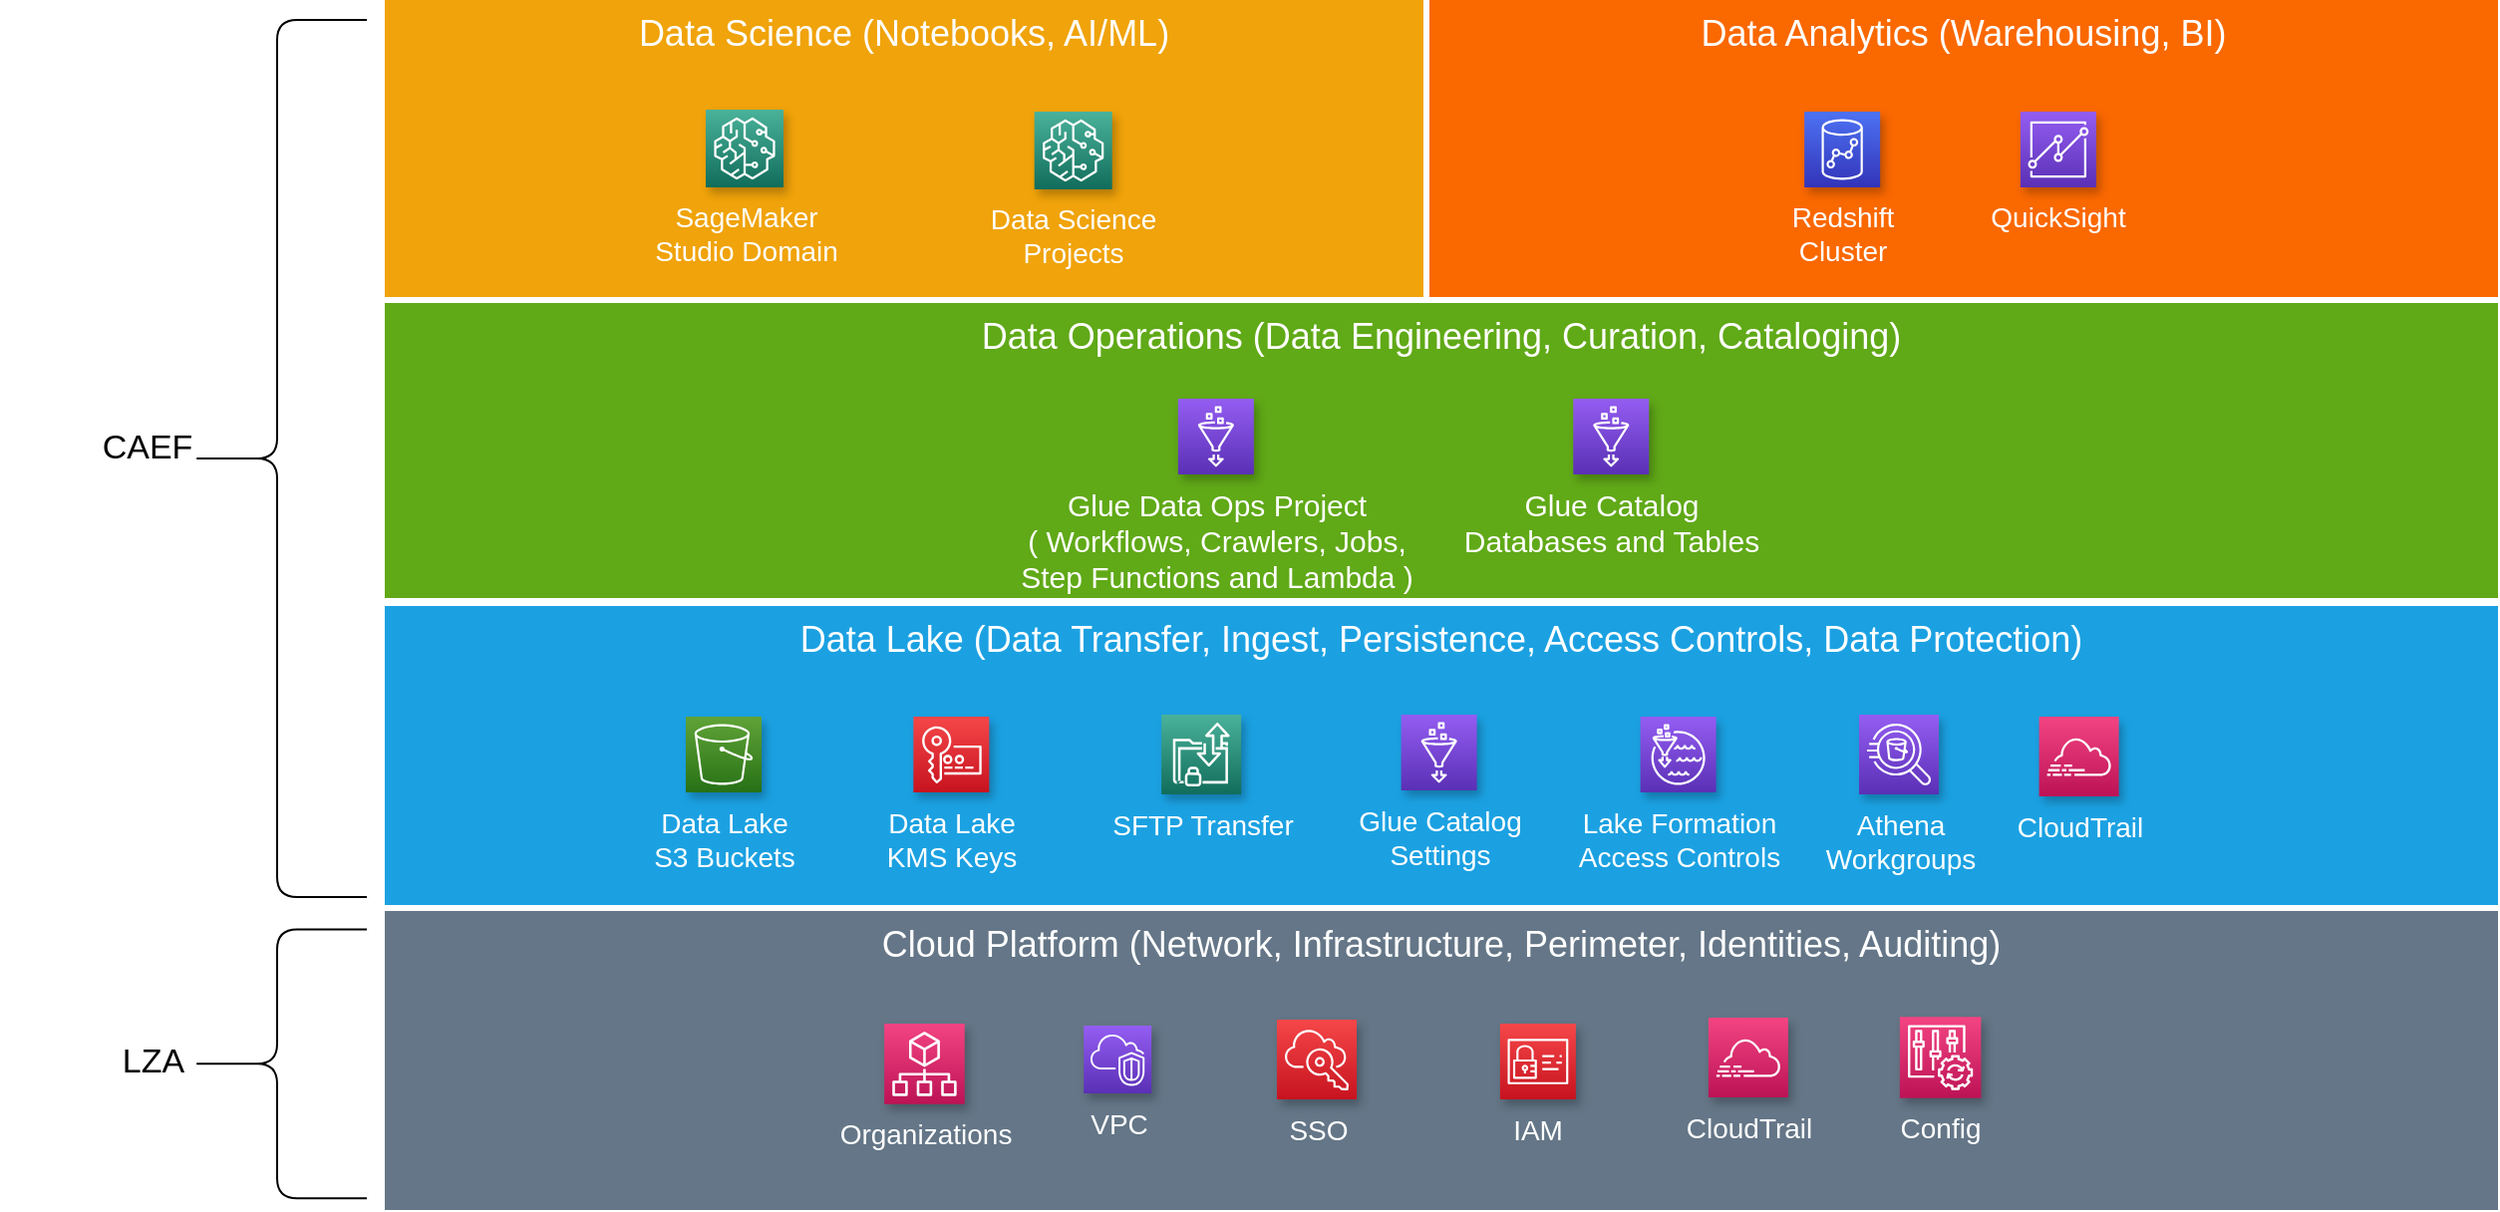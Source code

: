 <mxfile version="16.1.2" type="device" pages="7"><diagram id="ClJCbJjLPGlymk5hao94" name="Logical Building Blocks"><mxGraphModel dx="1106" dy="852" grid="1" gridSize="10" guides="1" tooltips="1" connect="1" arrows="1" fold="1" page="1" pageScale="1" pageWidth="1700" pageHeight="1100" background="none" math="0" shadow="0"><root><mxCell id="fevdDNMqQ7dgRxWTKc9Z-0"/><mxCell id="fevdDNMqQ7dgRxWTKc9Z-1" parent="fevdDNMqQ7dgRxWTKc9Z-0"/><mxCell id="fevdDNMqQ7dgRxWTKc9Z-2" value="Cloud Platform (Network, Infrastructure, Perimeter, Identities, Auditing)" style="rounded=1;whiteSpace=wrap;html=1;strokeWidth=4;fontSize=18;arcSize=0;verticalAlign=top;fillColor=#647687;strokeColor=none;fontColor=#ffffff;shadow=0;" parent="fevdDNMqQ7dgRxWTKc9Z-1" vertex="1"><mxGeometry x="299" y="977" width="1060" height="150" as="geometry"/></mxCell><mxCell id="fevdDNMqQ7dgRxWTKc9Z-4" value="Data Lake (Data Transfer, Ingest, Persistence, Access Controls, Data Protection)" style="rounded=1;whiteSpace=wrap;html=1;strokeWidth=4;fillColor=#1ba1e2;fontSize=18;arcSize=0;verticalAlign=top;strokeColor=none;fontColor=#FFFFFF;shadow=0;" parent="fevdDNMqQ7dgRxWTKc9Z-1" vertex="1"><mxGeometry x="299" y="824" width="1060" height="150" as="geometry"/></mxCell><mxCell id="fevdDNMqQ7dgRxWTKc9Z-5" value="Data Operations (Data Engineering, Curation, Cataloging)" style="rounded=1;whiteSpace=wrap;html=1;strokeWidth=4;fillColor=#60a917;fontSize=18;arcSize=0;verticalAlign=top;strokeColor=none;fontColor=#ffffff;shadow=0;" parent="fevdDNMqQ7dgRxWTKc9Z-1" vertex="1"><mxGeometry x="299" y="672" width="1060" height="148" as="geometry"/></mxCell><mxCell id="fevdDNMqQ7dgRxWTKc9Z-7" value="Data Lake&lt;br style=&quot;font-size: 14px;&quot;&gt;S3 Buckets" style="outlineConnect=0;gradientColor=#60A337;gradientDirection=north;fillColor=#277116;dashed=0;verticalLabelPosition=bottom;verticalAlign=top;align=center;html=1;fontSize=14;fontStyle=0;aspect=fixed;shape=mxgraph.aws4.resourceIcon;resIcon=mxgraph.aws4.s3;shadow=1;fontColor=#FFFFFF;strokeColor=#FFFFFF;" parent="fevdDNMqQ7dgRxWTKc9Z-1" vertex="1"><mxGeometry x="450.0" y="879.5" width="38" height="38" as="geometry"/></mxCell><mxCell id="fevdDNMqQ7dgRxWTKc9Z-8" value="Glue Catalog&lt;br style=&quot;font-size: 14px;&quot;&gt;Settings" style="outlineConnect=0;gradientColor=#945DF2;gradientDirection=north;fillColor=#5A30B5;dashed=0;verticalLabelPosition=bottom;verticalAlign=top;align=center;html=1;fontSize=14;fontStyle=0;aspect=fixed;shape=mxgraph.aws4.resourceIcon;resIcon=mxgraph.aws4.glue;shadow=1;fontColor=#FFFFFF;strokeColor=#FFFFFF;" parent="fevdDNMqQ7dgRxWTKc9Z-1" vertex="1"><mxGeometry x="808.82" y="878.5" width="38" height="38" as="geometry"/></mxCell><mxCell id="fevdDNMqQ7dgRxWTKc9Z-9" value="Data Lake&lt;br style=&quot;font-size: 14px;&quot;&gt;KMS Keys" style="outlineConnect=0;gradientColor=#F54749;gradientDirection=north;fillColor=#C7131F;dashed=0;verticalLabelPosition=bottom;verticalAlign=top;align=center;html=1;fontSize=14;fontStyle=0;aspect=fixed;shape=mxgraph.aws4.resourceIcon;resIcon=mxgraph.aws4.key_management_service;shadow=1;fontColor=#FFFFFF;strokeColor=#FFFFFF;" parent="fevdDNMqQ7dgRxWTKc9Z-1" vertex="1"><mxGeometry x="564.17" y="879.5" width="38" height="38" as="geometry"/></mxCell><mxCell id="fevdDNMqQ7dgRxWTKc9Z-10" value="Lake Formation&lt;br style=&quot;font-size: 14px;&quot;&gt;Access Controls" style="outlineConnect=0;gradientColor=#945DF2;gradientDirection=north;fillColor=#5A30B5;dashed=0;verticalLabelPosition=bottom;verticalAlign=top;align=center;html=1;fontSize=14;fontStyle=0;aspect=fixed;shape=mxgraph.aws4.resourceIcon;resIcon=mxgraph.aws4.lake_formation;shadow=1;fontColor=#FFFFFF;strokeColor=#FFFFFF;" parent="fevdDNMqQ7dgRxWTKc9Z-1" vertex="1"><mxGeometry x="928.82" y="879.5" width="38" height="38" as="geometry"/></mxCell><mxCell id="fevdDNMqQ7dgRxWTKc9Z-11" value="VPC" style="outlineConnect=0;gradientColor=#945DF2;gradientDirection=north;fillColor=#5A30B5;dashed=0;verticalLabelPosition=bottom;verticalAlign=top;align=center;html=1;fontSize=14;fontStyle=0;aspect=fixed;shape=mxgraph.aws4.resourceIcon;resIcon=mxgraph.aws4.vpc;shadow=1;strokeColor=#FFFFFF;fontColor=#FFFFFF;" parent="fevdDNMqQ7dgRxWTKc9Z-1" vertex="1"><mxGeometry x="649.59" y="1034.53" width="34" height="34" as="geometry"/></mxCell><mxCell id="fevdDNMqQ7dgRxWTKc9Z-12" value="IAM" style="outlineConnect=0;gradientColor=#F54749;gradientDirection=north;fillColor=#C7131F;dashed=0;verticalLabelPosition=bottom;verticalAlign=top;align=center;html=1;fontSize=14;fontStyle=0;aspect=fixed;shape=mxgraph.aws4.resourceIcon;resIcon=mxgraph.aws4.identity_and_access_management;shadow=1;strokeColor=#FFFFFF;fontColor=#FFFFFF;" parent="fevdDNMqQ7dgRxWTKc9Z-1" vertex="1"><mxGeometry x="858.45" y="1033.53" width="38" height="38" as="geometry"/></mxCell><mxCell id="fevdDNMqQ7dgRxWTKc9Z-13" value="SSO" style="outlineConnect=0;gradientColor=#F54749;gradientDirection=north;fillColor=#C7131F;dashed=0;verticalLabelPosition=bottom;verticalAlign=top;align=center;html=1;fontSize=14;fontStyle=0;aspect=fixed;shape=mxgraph.aws4.resourceIcon;resIcon=mxgraph.aws4.single_sign_on;shadow=1;strokeColor=#FFFFFF;fontColor=#FFFFFF;" parent="fevdDNMqQ7dgRxWTKc9Z-1" vertex="1"><mxGeometry x="746.52" y="1031.53" width="40" height="40" as="geometry"/></mxCell><mxCell id="fevdDNMqQ7dgRxWTKc9Z-20" value="Glue Data Ops Project &lt;br&gt;( Workflows, Crawlers, Jobs,&lt;br&gt;Step Functions and Lambda )" style="outlineConnect=0;gradientColor=#945DF2;gradientDirection=north;fillColor=#5A30B5;dashed=0;verticalLabelPosition=bottom;verticalAlign=top;align=center;html=1;fontSize=15;fontStyle=0;aspect=fixed;shape=mxgraph.aws4.resourceIcon;resIcon=mxgraph.aws4.glue;shadow=1;fontColor=#FFFFFF;strokeColor=#FFFFFF;" parent="fevdDNMqQ7dgRxWTKc9Z-1" vertex="1"><mxGeometry x="696.93" y="720" width="38" height="38" as="geometry"/></mxCell><mxCell id="fevdDNMqQ7dgRxWTKc9Z-27" value="CloudTrail" style="points=[[0,0,0],[0.25,0,0],[0.5,0,0],[0.75,0,0],[1,0,0],[0,1,0],[0.25,1,0],[0.5,1,0],[0.75,1,0],[1,1,0],[0,0.25,0],[0,0.5,0],[0,0.75,0],[1,0.25,0],[1,0.5,0],[1,0.75,0]];points=[[0,0,0],[0.25,0,0],[0.5,0,0],[0.75,0,0],[1,0,0],[0,1,0],[0.25,1,0],[0.5,1,0],[0.75,1,0],[1,1,0],[0,0.25,0],[0,0.5,0],[0,0.75,0],[1,0.25,0],[1,0.5,0],[1,0.75,0]];outlineConnect=0;gradientColor=#F34482;gradientDirection=north;fillColor=#BC1356;dashed=0;verticalLabelPosition=bottom;verticalAlign=top;align=center;html=1;fontSize=14;fontStyle=0;aspect=fixed;shape=mxgraph.aws4.resourceIcon;resIcon=mxgraph.aws4.cloudtrail;strokeColor=#FFFFFF;fontColor=#FFFFFF;shadow=1;" parent="fevdDNMqQ7dgRxWTKc9Z-1" vertex="1"><mxGeometry x="962.95" y="1030.53" width="40" height="40" as="geometry"/></mxCell><mxCell id="fevdDNMqQ7dgRxWTKc9Z-31" value="Athena&lt;br&gt;Workgroups" style="outlineConnect=0;gradientColor=#945DF2;gradientDirection=north;fillColor=#5A30B5;dashed=0;verticalLabelPosition=bottom;verticalAlign=top;align=center;html=1;fontSize=14;fontStyle=0;aspect=fixed;shape=mxgraph.aws4.resourceIcon;resIcon=mxgraph.aws4.athena;shadow=1;fontColor=#FFFFFF;strokeColor=#FFFFFF;" parent="fevdDNMqQ7dgRxWTKc9Z-1" vertex="1"><mxGeometry x="1038.51" y="878.5" width="40" height="40" as="geometry"/></mxCell><mxCell id="fevdDNMqQ7dgRxWTKc9Z-32" value="Data Analytics (Warehousing, BI)" style="rounded=1;whiteSpace=wrap;html=1;strokeWidth=4;fillColor=#fa6800;fontSize=18;arcSize=0;verticalAlign=top;strokeColor=none;fontColor=#FFFFFF;shadow=0;" parent="fevdDNMqQ7dgRxWTKc9Z-1" vertex="1"><mxGeometry x="823" y="520" width="536" height="149" as="geometry"/></mxCell><mxCell id="fevdDNMqQ7dgRxWTKc9Z-33" value="Redshift&lt;br&gt;Cluster" style="outlineConnect=0;gradientColor=#4D72F3;gradientDirection=north;fillColor=#3334B9;dashed=0;verticalLabelPosition=bottom;verticalAlign=top;align=center;html=1;fontSize=14;fontStyle=0;aspect=fixed;shape=mxgraph.aws4.resourceIcon;resIcon=mxgraph.aws4.redshift;fontColor=#FFFFFF;strokeColor=#FFFFFF;shadow=1;" parent="fevdDNMqQ7dgRxWTKc9Z-1" vertex="1"><mxGeometry x="1011.07" y="576" width="38" height="38" as="geometry"/></mxCell><mxCell id="fevdDNMqQ7dgRxWTKc9Z-34" value="Data Science (Notebooks, AI/ML)" style="rounded=1;whiteSpace=wrap;html=1;strokeWidth=4;fillColor=#f0a30a;fontSize=18;arcSize=0;verticalAlign=top;shadow=0;strokeColor=none;fontColor=#FFFFFF;" parent="fevdDNMqQ7dgRxWTKc9Z-1" vertex="1"><mxGeometry x="299" y="520" width="521" height="149" as="geometry"/></mxCell><mxCell id="fevdDNMqQ7dgRxWTKc9Z-35" value="QuickSight" style="outlineConnect=0;gradientColor=#945DF2;gradientDirection=north;fillColor=#5A30B5;dashed=0;verticalLabelPosition=bottom;verticalAlign=top;align=center;html=1;fontSize=14;fontStyle=0;aspect=fixed;shape=mxgraph.aws4.resourceIcon;resIcon=mxgraph.aws4.quicksight;fontColor=#FFFFFF;strokeColor=#FFFFFF;shadow=1;" parent="fevdDNMqQ7dgRxWTKc9Z-1" vertex="1"><mxGeometry x="1119.45" y="576" width="38" height="38" as="geometry"/></mxCell><mxCell id="fevdDNMqQ7dgRxWTKc9Z-37" value="SageMaker&lt;br&gt;Studio Domain" style="points=[[0,0,0],[0.25,0,0],[0.5,0,0],[0.75,0,0],[1,0,0],[0,1,0],[0.25,1,0],[0.5,1,0],[0.75,1,0],[1,1,0],[0,0.25,0],[0,0.5,0],[0,0.75,0],[1,0.25,0],[1,0.5,0],[1,0.75,0]];outlineConnect=0;gradientColor=#4AB29A;gradientDirection=north;fillColor=#116D5B;strokeColor=#ffffff;dashed=0;verticalLabelPosition=bottom;verticalAlign=top;align=center;html=1;fontSize=14;fontStyle=0;aspect=fixed;shape=mxgraph.aws4.resourceIcon;resIcon=mxgraph.aws4.sagemaker;shadow=1;fontColor=#FFFFFF;" parent="fevdDNMqQ7dgRxWTKc9Z-1" vertex="1"><mxGeometry x="460" y="575" width="39" height="39" as="geometry"/></mxCell><mxCell id="fevdDNMqQ7dgRxWTKc9Z-38" value="Config" style="points=[[0,0,0],[0.25,0,0],[0.5,0,0],[0.75,0,0],[1,0,0],[0,1,0],[0.25,1,0],[0.5,1,0],[0.75,1,0],[1,1,0],[0,0.25,0],[0,0.5,0],[0,0.75,0],[1,0.25,0],[1,0.5,0],[1,0.75,0]];points=[[0,0,0],[0.25,0,0],[0.5,0,0],[0.75,0,0],[1,0,0],[0,1,0],[0.25,1,0],[0.5,1,0],[0.75,1,0],[1,1,0],[0,0.25,0],[0,0.5,0],[0,0.75,0],[1,0.25,0],[1,0.5,0],[1,0.75,0]];outlineConnect=0;gradientColor=#F34482;gradientDirection=north;fillColor=#BC1356;strokeColor=#ffffff;dashed=0;verticalLabelPosition=bottom;verticalAlign=top;align=center;html=1;fontSize=14;fontStyle=0;aspect=fixed;shape=mxgraph.aws4.resourceIcon;resIcon=mxgraph.aws4.config;shadow=1;fontColor=#FFFFFF;" parent="fevdDNMqQ7dgRxWTKc9Z-1" vertex="1"><mxGeometry x="1058.94" y="1030.16" width="40.75" height="40.75" as="geometry"/></mxCell><mxCell id="n8Ng56XDa1-aBRJ32oAx-4" value="SFTP Transfer&lt;br style=&quot;font-size: 14px;&quot;&gt;" style="points=[[0,0,0],[0.25,0,0],[0.5,0,0],[0.75,0,0],[1,0,0],[0,1,0],[0.25,1,0],[0.5,1,0],[0.75,1,0],[1,1,0],[0,0.25,0],[0,0.5,0],[0,0.75,0],[1,0.25,0],[1,0.5,0],[1,0.75,0]];outlineConnect=0;fontColor=#FFFFFF;gradientColor=#4AB29A;gradientDirection=north;fillColor=#116D5B;strokeColor=#ffffff;dashed=0;verticalLabelPosition=bottom;verticalAlign=top;align=center;html=1;fontSize=14;fontStyle=0;aspect=fixed;shape=mxgraph.aws4.resourceIcon;resIcon=mxgraph.aws4.transfer_for_sftp;shadow=1;" parent="fevdDNMqQ7dgRxWTKc9Z-1" vertex="1"><mxGeometry x="688.58" y="878.5" width="40" height="40" as="geometry"/></mxCell><mxCell id="Jsmu8pARK9fS398Sg84G-3" value="Organizations" style="points=[[0,0,0],[0.25,0,0],[0.5,0,0],[0.75,0,0],[1,0,0],[0,1,0],[0.25,1,0],[0.5,1,0],[0.75,1,0],[1,1,0],[0,0.25,0],[0,0.5,0],[0,0.75,0],[1,0.25,0],[1,0.5,0],[1,0.75,0]];points=[[0,0,0],[0.25,0,0],[0.5,0,0],[0.75,0,0],[1,0,0],[0,1,0],[0.25,1,0],[0.5,1,0],[0.75,1,0],[1,1,0],[0,0.25,0],[0,0.5,0],[0,0.75,0],[1,0.25,0],[1,0.5,0],[1,0.75,0]];outlineConnect=0;fontColor=#FFFFFF;gradientColor=#F34482;gradientDirection=north;fillColor=#BC1356;strokeColor=#ffffff;dashed=0;verticalLabelPosition=bottom;verticalAlign=top;align=center;html=1;fontSize=14;fontStyle=0;aspect=fixed;shape=mxgraph.aws4.resourceIcon;resIcon=mxgraph.aws4.organizations;shadow=1;" parent="fevdDNMqQ7dgRxWTKc9Z-1" vertex="1"><mxGeometry x="549.56" y="1033.53" width="40.32" height="40.32" as="geometry"/></mxCell><mxCell id="0" value="Glue Catalog&lt;br style=&quot;font-size: 15px;&quot;&gt;Databases and Tables" style="outlineConnect=0;gradientColor=#945DF2;gradientDirection=north;fillColor=#5A30B5;dashed=0;verticalLabelPosition=bottom;verticalAlign=top;align=center;html=1;fontSize=15;fontStyle=0;aspect=fixed;shape=mxgraph.aws4.resourceIcon;resIcon=mxgraph.aws4.glue;shadow=1;fontColor=#FFFFFF;strokeColor=#FFFFFF;" parent="fevdDNMqQ7dgRxWTKc9Z-1" vertex="1"><mxGeometry x="895.14" y="720" width="38" height="38" as="geometry"/></mxCell><mxCell id="1" value="Data Science&lt;br&gt;Projects" style="points=[[0,0,0],[0.25,0,0],[0.5,0,0],[0.75,0,0],[1,0,0],[0,1,0],[0.25,1,0],[0.5,1,0],[0.75,1,0],[1,1,0],[0,0.25,0],[0,0.5,0],[0,0.75,0],[1,0.25,0],[1,0.5,0],[1,0.75,0]];outlineConnect=0;gradientColor=#4AB29A;gradientDirection=north;fillColor=#116D5B;strokeColor=#ffffff;dashed=0;verticalLabelPosition=bottom;verticalAlign=top;align=center;html=1;fontSize=14;fontStyle=0;aspect=fixed;shape=mxgraph.aws4.resourceIcon;resIcon=mxgraph.aws4.sagemaker;shadow=1;fontColor=#FFFFFF;" parent="fevdDNMqQ7dgRxWTKc9Z-1" vertex="1"><mxGeometry x="624.85" y="576" width="39" height="39" as="geometry"/></mxCell><mxCell id="l1GaT9D2rNSEtU6R_n1J-1" value="CloudTrail" style="points=[[0,0,0],[0.25,0,0],[0.5,0,0],[0.75,0,0],[1,0,0],[0,1,0],[0.25,1,0],[0.5,1,0],[0.75,1,0],[1,1,0],[0,0.25,0],[0,0.5,0],[0,0.75,0],[1,0.25,0],[1,0.5,0],[1,0.75,0]];points=[[0,0,0],[0.25,0,0],[0.5,0,0],[0.75,0,0],[1,0,0],[0,1,0],[0.25,1,0],[0.5,1,0],[0.75,1,0],[1,1,0],[0,0.25,0],[0,0.5,0],[0,0.75,0],[1,0.25,0],[1,0.5,0],[1,0.75,0]];outlineConnect=0;gradientColor=#F34482;gradientDirection=north;fillColor=#BC1356;dashed=0;verticalLabelPosition=bottom;verticalAlign=top;align=center;html=1;fontSize=14;fontStyle=0;aspect=fixed;shape=mxgraph.aws4.resourceIcon;resIcon=mxgraph.aws4.cloudtrail;strokeColor=#FFFFFF;fontColor=#FFFFFF;shadow=1;" parent="fevdDNMqQ7dgRxWTKc9Z-1" vertex="1"><mxGeometry x="1128.82" y="879.5" width="40" height="40" as="geometry"/></mxCell><mxCell id="JNvdTT_cMkT_1mo80YCc-1" value="" style="shape=curlyBracket;whiteSpace=wrap;html=1;rounded=1;" parent="fevdDNMqQ7dgRxWTKc9Z-1" vertex="1"><mxGeometry x="200" y="530" width="90" height="440" as="geometry"/></mxCell><mxCell id="JNvdTT_cMkT_1mo80YCc-3" value="Compliant Analytics Ecosystem Framework (CAEF)" style="shape=curlyBracket;whiteSpace=wrap;html=1;rounded=1;size=0.5;labelPosition=left;verticalLabelPosition=middle;align=right;verticalAlign=middle;fontSize=15;fontStyle=1;strokeColor=#000000;fontColor=#FFFFFF;" parent="fevdDNMqQ7dgRxWTKc9Z-1" vertex="1"><mxGeometry x="200" y="986.3" width="90" height="134.77" as="geometry"/></mxCell><mxCell id="JNvdTT_cMkT_1mo80YCc-4" value="CAEF" style="text;html=1;strokeColor=none;fillColor=none;align=center;verticalAlign=middle;whiteSpace=wrap;rounded=0;fontSize=17;" parent="fevdDNMqQ7dgRxWTKc9Z-1" vertex="1"><mxGeometry x="150" y="730" width="60" height="30" as="geometry"/></mxCell><mxCell id="JNvdTT_cMkT_1mo80YCc-5" value="LZA" style="text;html=1;strokeColor=none;fillColor=none;align=center;verticalAlign=middle;whiteSpace=wrap;rounded=0;fontSize=17;" parent="fevdDNMqQ7dgRxWTKc9Z-1" vertex="1"><mxGeometry x="153" y="1037.53" width="60" height="30" as="geometry"/></mxCell></root></mxGraphModel></diagram><diagram id="W2XnrTOiE35qk1IC1nW6" name="Reference Architecture"><mxGraphModel dx="3881" dy="2376" grid="1" gridSize="10" guides="1" tooltips="1" connect="1" arrows="1" fold="1" page="1" pageScale="1" pageWidth="850" pageHeight="1100" background="none" math="0" shadow="0"><root><mxCell id="1RsxVmJANoO8PWmkigMX-0"/><mxCell id="1RsxVmJANoO8PWmkigMX-1" parent="1RsxVmJANoO8PWmkigMX-0"/><mxCell id="faCwwPg72GeO_kSzrKkQ-0" value="" style="rounded=0;whiteSpace=wrap;html=1;fillColor=#232F3D;strokeColor=#FFFFFF;fontColor=#FFFFFF;labelBackgroundColor=none;" parent="1RsxVmJANoO8PWmkigMX-1" vertex="1"><mxGeometry x="-810" y="-1010" width="2680" height="1260" as="geometry"/></mxCell><mxCell id="1TjxnGRj_UTSdhaRdKFD-0" value="" style="rounded=0;whiteSpace=wrap;html=1;" parent="1RsxVmJANoO8PWmkigMX-1" vertex="1"><mxGeometry x="-810" y="1810" width="2690" height="1260" as="geometry"/></mxCell><mxCell id="1TjxnGRj_UTSdhaRdKFD-1" value="" style="rounded=0;whiteSpace=wrap;html=1;glass=0;labelBackgroundColor=none;labelBorderColor=none;sketch=0;fontSize=30;fontColor=#000000;fillColor=none;arcSize=2;verticalAlign=top;fontStyle=1;shadow=1;" parent="1RsxVmJANoO8PWmkigMX-1" vertex="1"><mxGeometry x="-299" y="1881" width="1570" height="940" as="geometry"/></mxCell><mxCell id="1TjxnGRj_UTSdhaRdKFD-7" value="Data Lake&lt;br style=&quot;font-size: 24px;&quot;&gt;Persistence" style="rounded=0;whiteSpace=wrap;html=1;fillColor=none;sketch=0;glass=0;labelPosition=center;verticalLabelPosition=middle;align=center;verticalAlign=top;labelBorderColor=none;fontSize=24;fontStyle=1" parent="1RsxVmJANoO8PWmkigMX-1" vertex="1"><mxGeometry x="151.27" y="2374" width="220" height="326" as="geometry"/></mxCell><mxCell id="SgcjNMyrJHbm_VrkGogK-0" value="" style="rounded=0;whiteSpace=wrap;html=1;" parent="1RsxVmJANoO8PWmkigMX-1" vertex="1"><mxGeometry x="-810" y="370" width="2680" height="1260" as="geometry"/></mxCell><mxCell id="SgcjNMyrJHbm_VrkGogK-1" value="" style="rounded=0;whiteSpace=wrap;html=1;glass=0;labelBackgroundColor=none;labelBorderColor=none;sketch=0;fontSize=30;fontColor=#000000;fillColor=none;arcSize=2;verticalAlign=top;fontStyle=1;shadow=1;" parent="1RsxVmJANoO8PWmkigMX-1" vertex="1"><mxGeometry x="-299" y="441" width="1570" height="940" as="geometry"/></mxCell><mxCell id="SgcjNMyrJHbm_VrkGogK-2" value="Raw&lt;br style=&quot;font-size: 20px;&quot;&gt;Data" style="edgeStyle=orthogonalEdgeStyle;html=1;fontColor=#000000;endArrow=block;endFill=1;strokeColor=default;strokeWidth=10;labelPosition=center;verticalLabelPosition=middle;align=center;verticalAlign=bottom;fontSize=20;rounded=1;spacingTop=8;labelBackgroundColor=default;spacingBottom=10;exitX=1.017;exitY=0.685;exitDx=0;exitDy=0;exitPerimeter=0;" parent="1RsxVmJANoO8PWmkigMX-1" source="SgcjNMyrJHbm_VrkGogK-3" target="SgcjNMyrJHbm_VrkGogK-7" edge="1"><mxGeometry relative="1" as="geometry"><mxPoint x="131" y="1171" as="sourcePoint"/></mxGeometry></mxCell><mxCell id="SgcjNMyrJHbm_VrkGogK-3" value="Ingestion" style="rounded=0;whiteSpace=wrap;html=1;fillColor=default;sketch=0;glass=0;labelPosition=center;verticalLabelPosition=middle;align=center;verticalAlign=top;labelBorderColor=none;fontSize=24;fontStyle=1;labelBackgroundColor=none;" parent="1RsxVmJANoO8PWmkigMX-1" vertex="1"><mxGeometry x="-258" y="570" width="300" height="770" as="geometry"/></mxCell><mxCell id="SgcjNMyrJHbm_VrkGogK-4" value="Metadata" style="edgeStyle=orthogonalEdgeStyle;html=1;fontColor=#000000;startArrow=block;startFill=1;endArrow=block;endFill=1;strokeColor=default;strokeWidth=4;labelPosition=center;verticalLabelPosition=middle;align=center;verticalAlign=middle;fontSize=20;rounded=1;spacingTop=8;labelBackgroundColor=default;spacingBottom=10;" parent="1RsxVmJANoO8PWmkigMX-1" source="SgcjNMyrJHbm_VrkGogK-7" target="SgcjNMyrJHbm_VrkGogK-20" edge="1"><mxGeometry relative="1" as="geometry"><Array as="points"/></mxGeometry></mxCell><mxCell id="SgcjNMyrJHbm_VrkGogK-5" value="Raw Data" style="edgeStyle=orthogonalEdgeStyle;html=1;fontColor=#000000;startArrow=none;startFill=0;endArrow=block;endFill=1;strokeColor=default;strokeWidth=10;verticalAlign=bottom;fontSize=20;rounded=1;spacingTop=8;labelBackgroundColor=default;spacingBottom=10;entryX=0.5;entryY=1;entryDx=0;entryDy=0;" parent="1RsxVmJANoO8PWmkigMX-1" source="SgcjNMyrJHbm_VrkGogK-7" target="SgcjNMyrJHbm_VrkGogK-18" edge="1"><mxGeometry relative="1" as="geometry"><Array as="points"><mxPoint x="286" y="1351"/><mxPoint x="1141" y="1351"/></Array></mxGeometry></mxCell><mxCell id="SgcjNMyrJHbm_VrkGogK-6" value="Processed Data" style="rounded=1;html=1;exitX=1;exitY=0;exitDx=0;exitDy=0;entryX=0;entryY=1;entryDx=0;entryDy=0;labelBackgroundColor=default;fontSize=20;fontColor=#000000;startArrow=none;startFill=0;endArrow=block;endFill=1;strokeColor=default;strokeWidth=10;" parent="1RsxVmJANoO8PWmkigMX-1" source="SgcjNMyrJHbm_VrkGogK-7" target="SgcjNMyrJHbm_VrkGogK-17" edge="1"><mxGeometry relative="1" as="geometry"/></mxCell><mxCell id="SgcjNMyrJHbm_VrkGogK-7" value="Data Lake&lt;br style=&quot;font-size: 24px;&quot;&gt;Persistence" style="rounded=0;whiteSpace=wrap;html=1;fillColor=none;sketch=0;glass=0;labelPosition=center;verticalLabelPosition=middle;align=center;verticalAlign=top;labelBorderColor=none;fontSize=24;fontStyle=1" parent="1RsxVmJANoO8PWmkigMX-1" vertex="1"><mxGeometry x="151.77" y="935" width="220" height="326" as="geometry"/></mxCell><mxCell id="SgcjNMyrJHbm_VrkGogK-8" value="Processed Data" style="edgeStyle=orthogonalEdgeStyle;html=1;fontColor=#000000;startArrow=none;startFill=0;endArrow=block;endFill=1;strokeColor=default;strokeWidth=8;labelPosition=center;verticalLabelPosition=middle;align=center;verticalAlign=middle;fontSize=20;spacingTop=8;labelBackgroundColor=default;spacingBottom=10;" parent="1RsxVmJANoO8PWmkigMX-1" source="SgcjNMyrJHbm_VrkGogK-11" target="SgcjNMyrJHbm_VrkGogK-17" edge="1"><mxGeometry relative="1" as="geometry"/></mxCell><mxCell id="SgcjNMyrJHbm_VrkGogK-9" value="Processed&lt;br style=&quot;font-size: 20px;&quot;&gt;Data" style="edgeStyle=orthogonalEdgeStyle;html=1;fontColor=#000000;startArrow=none;startFill=0;endArrow=block;endFill=1;strokeColor=default;strokeWidth=8;labelPosition=center;verticalLabelPosition=middle;align=center;verticalAlign=bottom;fontSize=20;rounded=1;spacingTop=8;labelBackgroundColor=default;spacingBottom=10;exitX=1;exitY=0.662;exitDx=0;exitDy=0;exitPerimeter=0;" parent="1RsxVmJANoO8PWmkigMX-1" source="SgcjNMyrJHbm_VrkGogK-11" target="SgcjNMyrJHbm_VrkGogK-18" edge="1"><mxGeometry relative="1" as="geometry"><mxPoint x="870" y="1157" as="sourcePoint"/></mxGeometry></mxCell><mxCell id="SgcjNMyrJHbm_VrkGogK-10" value="Raw and &lt;br style=&quot;font-size: 20px;&quot;&gt;Processed&lt;br style=&quot;font-size: 20px;&quot;&gt;Data" style="edgeStyle=orthogonalEdgeStyle;html=1;exitX=0;exitY=0.5;exitDx=0;exitDy=0;fontColor=#000000;startArrow=block;startFill=1;endArrow=block;endFill=1;strokeColor=default;strokeWidth=10;verticalAlign=bottom;fontSize=20;rounded=1;spacingTop=8;labelBackgroundColor=default;spacingBottom=10;" parent="1RsxVmJANoO8PWmkigMX-1" source="SgcjNMyrJHbm_VrkGogK-11" target="SgcjNMyrJHbm_VrkGogK-7" edge="1"><mxGeometry x="0.008" y="104" relative="1" as="geometry"><Array as="points"/><mxPoint x="1" as="offset"/></mxGeometry></mxCell><mxCell id="SgcjNMyrJHbm_VrkGogK-11" value="Processing/Curation" style="rounded=0;whiteSpace=wrap;html=1;fillColor=default;sketch=0;glass=0;labelPosition=center;verticalLabelPosition=middle;align=center;verticalAlign=top;labelBorderColor=none;fontSize=24;fontStyle=1;labelBackgroundColor=none;" parent="1RsxVmJANoO8PWmkigMX-1" vertex="1"><mxGeometry x="527" y="912" width="320" height="370" as="geometry"/></mxCell><mxCell id="SgcjNMyrJHbm_VrkGogK-12" value="Visualizations" style="edgeStyle=orthogonalEdgeStyle;rounded=1;html=1;labelBackgroundColor=default;fontSize=20;fontColor=#000000;startArrow=none;startFill=0;endArrow=block;endFill=1;strokeColor=default;strokeWidth=6;verticalAlign=bottom;spacingBottom=7;exitX=1;exitY=0.5;exitDx=0;exitDy=0;" parent="1RsxVmJANoO8PWmkigMX-1" source="SgcjNMyrJHbm_VrkGogK-13" target="SgcjNMyrJHbm_VrkGogK-45" edge="1"><mxGeometry relative="1" as="geometry"><mxPoint x="1250" y="575.568" as="sourcePoint"/></mxGeometry></mxCell><mxCell id="SgcjNMyrJHbm_VrkGogK-13" value="Visualization" style="rounded=0;whiteSpace=wrap;html=1;fillColor=default;sketch=0;glass=0;labelPosition=center;verticalLabelPosition=middle;align=center;verticalAlign=top;labelBorderColor=none;fontSize=24;fontStyle=1;labelBackgroundColor=none;" parent="1RsxVmJANoO8PWmkigMX-1" vertex="1"><mxGeometry x="1051" y="475.25" width="180" height="200.5" as="geometry"/></mxCell><mxCell id="SgcjNMyrJHbm_VrkGogK-14" value="Curated Data" style="edgeStyle=orthogonalEdgeStyle;html=1;fontColor=#000000;startArrow=none;startFill=0;endArrow=block;endFill=1;strokeColor=default;strokeWidth=8;labelPosition=center;verticalLabelPosition=middle;align=center;verticalAlign=bottom;entryX=0;entryY=0.5;entryDx=0;entryDy=0;fontSize=20;rounded=1;spacingTop=8;labelBackgroundColor=default;spacingBottom=10;exitX=1.002;exitY=0.298;exitDx=0;exitDy=0;exitPerimeter=0;" parent="1RsxVmJANoO8PWmkigMX-1" source="SgcjNMyrJHbm_VrkGogK-17" target="SgcjNMyrJHbm_VrkGogK-13" edge="1"><mxGeometry relative="1" as="geometry"><mxPoint x="781" y="576" as="sourcePoint"/><mxPoint x="681" y="784.25" as="targetPoint"/></mxGeometry></mxCell><mxCell id="SgcjNMyrJHbm_VrkGogK-15" value="Curated Data" style="edgeStyle=orthogonalEdgeStyle;html=1;entryX=0;entryY=0.176;entryDx=0;entryDy=0;fontColor=#000000;startArrow=none;startFill=0;endArrow=block;endFill=1;strokeColor=default;strokeWidth=8;entryPerimeter=0;labelPosition=center;verticalLabelPosition=middle;align=center;verticalAlign=bottom;fontSize=20;rounded=1;spacingTop=8;labelBackgroundColor=default;spacingBottom=10;exitX=1.002;exitY=0.911;exitDx=0;exitDy=0;exitPerimeter=0;" parent="1RsxVmJANoO8PWmkigMX-1" source="SgcjNMyrJHbm_VrkGogK-17" target="SgcjNMyrJHbm_VrkGogK-18" edge="1"><mxGeometry x="-0.033" relative="1" as="geometry"><mxPoint x="781" y="781" as="sourcePoint"/><Array as="points"><mxPoint x="951" y="781"/><mxPoint x="951" y="1075"/></Array><mxPoint as="offset"/></mxGeometry></mxCell><mxCell id="SgcjNMyrJHbm_VrkGogK-16" value="Curated Data" style="edgeStyle=orthogonalEdgeStyle;rounded=1;html=1;exitX=1;exitY=0.75;exitDx=0;exitDy=0;labelBackgroundColor=default;fontSize=20;fontColor=#000000;startArrow=none;startFill=0;endArrow=block;endFill=1;strokeColor=default;strokeWidth=8;" parent="1RsxVmJANoO8PWmkigMX-1" source="SgcjNMyrJHbm_VrkGogK-17" target="SgcjNMyrJHbm_VrkGogK-52" edge="1"><mxGeometry relative="1" as="geometry"/></mxCell><mxCell id="SgcjNMyrJHbm_VrkGogK-17" value="Analytics, Query and &lt;br style=&quot;font-size: 24px&quot;&gt;Consumption" style="rounded=0;whiteSpace=wrap;html=1;fillColor=default;sketch=0;glass=0;labelPosition=center;verticalLabelPosition=middle;align=center;verticalAlign=top;labelBorderColor=none;fontSize=24;fontStyle=1;labelBackgroundColor=none;" parent="1RsxVmJANoO8PWmkigMX-1" vertex="1"><mxGeometry x="530" y="475.25" width="310" height="334.75" as="geometry"/></mxCell><mxCell id="SgcjNMyrJHbm_VrkGogK-18" value="Data Science,&lt;br style=&quot;font-size: 24px&quot;&gt;AI/ML" style="rounded=0;whiteSpace=wrap;html=1;fillColor=none;sketch=0;glass=0;labelPosition=center;verticalLabelPosition=middle;align=center;verticalAlign=top;labelBorderColor=none;fontSize=24;fontStyle=1" parent="1RsxVmJANoO8PWmkigMX-1" vertex="1"><mxGeometry x="1051" y="1031" width="180" height="252" as="geometry"/></mxCell><mxCell id="SgcjNMyrJHbm_VrkGogK-19" value="AWS Cloud Platform" style="rounded=0;whiteSpace=wrap;html=1;fillColor=none;sketch=0;glass=0;labelPosition=center;verticalLabelPosition=middle;align=center;verticalAlign=top;labelBorderColor=none;fontSize=30;fontStyle=1" parent="1RsxVmJANoO8PWmkigMX-1" vertex="1"><mxGeometry x="-299" y="1381" width="1570" height="200" as="geometry"/></mxCell><mxCell id="SgcjNMyrJHbm_VrkGogK-20" value="Governance" style="rounded=0;whiteSpace=wrap;html=1;fillColor=default;sketch=0;glass=0;labelPosition=center;verticalLabelPosition=middle;align=center;verticalAlign=top;labelBorderColor=none;fontSize=24;fontStyle=1;labelBackgroundColor=none;" parent="1RsxVmJANoO8PWmkigMX-1" vertex="1"><mxGeometry x="152.27" y="550" width="220" height="267" as="geometry"/></mxCell><mxCell id="SgcjNMyrJHbm_VrkGogK-21" value="Metadata" style="edgeStyle=orthogonalEdgeStyle;html=1;fontColor=#000000;strokeColor=default;strokeWidth=4;endArrow=block;endFill=1;labelPosition=center;verticalLabelPosition=middle;align=center;verticalAlign=bottom;exitX=1;exitY=0.5;exitDx=0;exitDy=0;fontSize=20;rounded=1;spacingTop=8;labelBackgroundColor=default;spacingBottom=10;entryX=-0.017;entryY=0.619;entryDx=0;entryDy=0;entryPerimeter=0;" parent="1RsxVmJANoO8PWmkigMX-1" source="SgcjNMyrJHbm_VrkGogK-20" target="SgcjNMyrJHbm_VrkGogK-17" edge="1"><mxGeometry relative="1" as="geometry"><mxPoint x="351" y="891" as="sourcePoint"/><mxPoint x="231" y="901" as="targetPoint"/></mxGeometry></mxCell><mxCell id="SgcjNMyrJHbm_VrkGogK-22" value="Data Lake&lt;br style=&quot;font-size: 20px;&quot;&gt;S3 Buckets" style="outlineConnect=0;gradientColor=#60A337;gradientDirection=north;fillColor=#277116;dashed=0;verticalLabelPosition=bottom;verticalAlign=top;align=center;html=1;fontSize=20;fontStyle=0;aspect=fixed;shape=mxgraph.aws4.resourceIcon;resIcon=mxgraph.aws4.s3;shadow=1;fontColor=#000000;strokeColor=#FFFFFF;" parent="1RsxVmJANoO8PWmkigMX-1" vertex="1"><mxGeometry x="236.27" y="1060" width="50" height="50" as="geometry"/></mxCell><mxCell id="SgcjNMyrJHbm_VrkGogK-23" value="Glue" style="outlineConnect=0;gradientColor=#945DF2;gradientDirection=north;fillColor=#5A30B5;dashed=0;verticalLabelPosition=bottom;verticalAlign=top;align=center;html=1;fontSize=20;fontStyle=0;aspect=fixed;shape=mxgraph.aws4.resourceIcon;resIcon=mxgraph.aws4.glue;shadow=1;fontColor=#000000;strokeColor=#FFFFFF;" parent="1RsxVmJANoO8PWmkigMX-1" vertex="1"><mxGeometry x="560" y="967" width="50" height="50" as="geometry"/></mxCell><mxCell id="SgcjNMyrJHbm_VrkGogK-24" value="KMS Keys" style="outlineConnect=0;gradientColor=#F54749;gradientDirection=north;fillColor=#C7131F;dashed=0;verticalLabelPosition=bottom;verticalAlign=top;align=center;html=1;fontSize=20;fontStyle=0;aspect=fixed;shape=mxgraph.aws4.resourceIcon;resIcon=mxgraph.aws4.key_management_service;shadow=1;fontColor=#000000;strokeColor=#FFFFFF;" parent="1RsxVmJANoO8PWmkigMX-1" vertex="1"><mxGeometry x="1074" y="1449" width="58" height="58" as="geometry"/></mxCell><mxCell id="SgcjNMyrJHbm_VrkGogK-25" value="Lake Formation/&lt;br&gt;Glue Catalog" style="outlineConnect=0;gradientColor=#945DF2;gradientDirection=north;fillColor=#5A30B5;dashed=0;verticalLabelPosition=bottom;verticalAlign=top;align=center;html=1;fontSize=20;fontStyle=0;aspect=fixed;shape=mxgraph.aws4.resourceIcon;resIcon=mxgraph.aws4.lake_formation;shadow=1;fontColor=#000000;strokeColor=#FFFFFF;" parent="1RsxVmJANoO8PWmkigMX-1" vertex="1"><mxGeometry x="235.0" y="700" width="50" height="50" as="geometry"/></mxCell><mxCell id="SgcjNMyrJHbm_VrkGogK-26" value="VPC" style="outlineConnect=0;gradientColor=#945DF2;gradientDirection=north;fillColor=#5A30B5;dashed=0;verticalLabelPosition=bottom;verticalAlign=top;align=center;html=1;fontSize=20;fontStyle=0;aspect=fixed;shape=mxgraph.aws4.resourceIcon;resIcon=mxgraph.aws4.vpc;shadow=1;strokeColor=#FFFFFF;fontColor=#000000;" parent="1RsxVmJANoO8PWmkigMX-1" vertex="1"><mxGeometry x="544" y="1447" width="60.61" height="60.61" as="geometry"/></mxCell><mxCell id="SgcjNMyrJHbm_VrkGogK-27" value="IAM" style="outlineConnect=0;gradientColor=#F54749;gradientDirection=north;fillColor=#C7131F;dashed=0;verticalLabelPosition=bottom;verticalAlign=top;align=center;html=1;fontSize=20;fontStyle=0;aspect=fixed;shape=mxgraph.aws4.resourceIcon;resIcon=mxgraph.aws4.identity_and_access_management;shadow=1;strokeColor=#FFFFFF;fontColor=#000000;" parent="1RsxVmJANoO8PWmkigMX-1" vertex="1"><mxGeometry x="763.5" y="1447" width="59.61" height="59.61" as="geometry"/></mxCell><mxCell id="SgcjNMyrJHbm_VrkGogK-28" value="SSO" style="outlineConnect=0;gradientColor=#F54749;gradientDirection=north;fillColor=#C7131F;dashed=0;verticalLabelPosition=bottom;verticalAlign=top;align=center;html=1;fontSize=20;fontStyle=0;aspect=fixed;shape=mxgraph.aws4.resourceIcon;resIcon=mxgraph.aws4.single_sign_on;shadow=1;strokeColor=#FFFFFF;fontColor=#000000;" parent="1RsxVmJANoO8PWmkigMX-1" vertex="1"><mxGeometry x="654.14" y="1447" width="59.61" height="59.61" as="geometry"/></mxCell><mxCell id="SgcjNMyrJHbm_VrkGogK-29" value="CloudTrail" style="points=[[0,0,0],[0.25,0,0],[0.5,0,0],[0.75,0,0],[1,0,0],[0,1,0],[0.25,1,0],[0.5,1,0],[0.75,1,0],[1,1,0],[0,0.25,0],[0,0.5,0],[0,0.75,0],[1,0.25,0],[1,0.5,0],[1,0.75,0]];points=[[0,0,0],[0.25,0,0],[0.5,0,0],[0.75,0,0],[1,0,0],[0,1,0],[0.25,1,0],[0.5,1,0],[0.75,1,0],[1,1,0],[0,0.25,0],[0,0.5,0],[0,0.75,0],[1,0.25,0],[1,0.5,0],[1,0.75,0]];outlineConnect=0;gradientColor=#F34482;gradientDirection=north;fillColor=#BC1356;dashed=0;verticalLabelPosition=bottom;verticalAlign=top;align=center;html=1;fontSize=20;fontStyle=0;aspect=fixed;shape=mxgraph.aws4.resourceIcon;resIcon=mxgraph.aws4.cloudtrail;strokeColor=#FFFFFF;fontColor=#000000;shadow=1;" parent="1RsxVmJANoO8PWmkigMX-1" vertex="1"><mxGeometry x="871.39" y="1447" width="59.61" height="59.61" as="geometry"/></mxCell><mxCell id="SgcjNMyrJHbm_VrkGogK-30" value="Athena" style="outlineConnect=0;gradientColor=#945DF2;gradientDirection=north;fillColor=#5A30B5;dashed=0;verticalLabelPosition=bottom;verticalAlign=top;align=center;html=1;fontSize=20;fontStyle=0;aspect=fixed;shape=mxgraph.aws4.resourceIcon;resIcon=mxgraph.aws4.athena;shadow=1;fontColor=#000000;strokeColor=#FFFFFF;" parent="1RsxVmJANoO8PWmkigMX-1" vertex="1"><mxGeometry x="600" y="690" width="49.75" height="49.75" as="geometry"/></mxCell><mxCell id="SgcjNMyrJHbm_VrkGogK-31" value="Redshift" style="outlineConnect=0;gradientColor=#4D72F3;gradientDirection=north;fillColor=#3334B9;dashed=0;verticalLabelPosition=bottom;verticalAlign=top;align=center;html=1;fontSize=20;fontStyle=0;aspect=fixed;shape=mxgraph.aws4.resourceIcon;resIcon=mxgraph.aws4.redshift;fontColor=#000000;strokeColor=#FFFFFF;shadow=1;" parent="1RsxVmJANoO8PWmkigMX-1" vertex="1"><mxGeometry x="659.75" y="563" width="49.75" height="49.75" as="geometry"/></mxCell><mxCell id="SgcjNMyrJHbm_VrkGogK-32" value="QuickSight" style="outlineConnect=0;gradientColor=#945DF2;gradientDirection=north;fillColor=#5A30B5;dashed=0;verticalLabelPosition=bottom;verticalAlign=top;align=center;html=1;fontSize=20;fontStyle=0;aspect=fixed;shape=mxgraph.aws4.resourceIcon;resIcon=mxgraph.aws4.quicksight;fontColor=#000000;strokeColor=#FFFFFF;shadow=1;" parent="1RsxVmJANoO8PWmkigMX-1" vertex="1"><mxGeometry x="1116" y="539" width="50" height="50" as="geometry"/></mxCell><mxCell id="SgcjNMyrJHbm_VrkGogK-33" value="SageMaker" style="points=[[0,0,0],[0.25,0,0],[0.5,0,0],[0.75,0,0],[1,0,0],[0,1,0],[0.25,1,0],[0.5,1,0],[0.75,1,0],[1,1,0],[0,0.25,0],[0,0.5,0],[0,0.75,0],[1,0.25,0],[1,0.5,0],[1,0.75,0]];outlineConnect=0;gradientColor=#4AB29A;gradientDirection=north;fillColor=#116D5B;strokeColor=#ffffff;dashed=0;verticalLabelPosition=bottom;verticalAlign=top;align=center;html=1;fontSize=20;fontStyle=0;aspect=fixed;shape=mxgraph.aws4.resourceIcon;resIcon=mxgraph.aws4.sagemaker;shadow=1;fontColor=#000000;" parent="1RsxVmJANoO8PWmkigMX-1" vertex="1"><mxGeometry x="1115.75" y="1138.5" width="50.5" height="50.5" as="geometry"/></mxCell><mxCell id="SgcjNMyrJHbm_VrkGogK-34" value="Config" style="points=[[0,0,0],[0.25,0,0],[0.5,0,0],[0.75,0,0],[1,0,0],[0,1,0],[0.25,1,0],[0.5,1,0],[0.75,1,0],[1,1,0],[0,0.25,0],[0,0.5,0],[0,0.75,0],[1,0.25,0],[1,0.5,0],[1,0.75,0]];points=[[0,0,0],[0.25,0,0],[0.5,0,0],[0.75,0,0],[1,0,0],[0,1,0],[0.25,1,0],[0.5,1,0],[0.75,1,0],[1,1,0],[0,0.25,0],[0,0.5,0],[0,0.75,0],[1,0.25,0],[1,0.5,0],[1,0.75,0]];outlineConnect=0;gradientColor=#F34482;gradientDirection=north;fillColor=#BC1356;strokeColor=#ffffff;dashed=0;verticalLabelPosition=bottom;verticalAlign=top;align=center;html=1;fontSize=20;fontStyle=0;aspect=fixed;shape=mxgraph.aws4.resourceIcon;resIcon=mxgraph.aws4.config;shadow=1;fontColor=#000000;" parent="1RsxVmJANoO8PWmkigMX-1" vertex="1"><mxGeometry x="974" y="1447" width="58.98" height="58.98" as="geometry"/></mxCell><mxCell id="SgcjNMyrJHbm_VrkGogK-35" value="Transfer Family&lt;br style=&quot;font-size: 20px;&quot;&gt;SFTP" style="points=[[0,0,0],[0.25,0,0],[0.5,0,0],[0.75,0,0],[1,0,0],[0,1,0],[0.25,1,0],[0.5,1,0],[0.75,1,0],[1,1,0],[0,0.25,0],[0,0.5,0],[0,0.75,0],[1,0.25,0],[1,0.5,0],[1,0.75,0]];outlineConnect=0;fontColor=#000000;gradientColor=#4AB29A;gradientDirection=north;fillColor=#116D5B;strokeColor=#ffffff;dashed=0;verticalLabelPosition=bottom;verticalAlign=top;align=center;html=1;fontSize=20;fontStyle=0;aspect=fixed;shape=mxgraph.aws4.resourceIcon;resIcon=mxgraph.aws4.transfer_for_sftp;shadow=1;" parent="1RsxVmJANoO8PWmkigMX-1" vertex="1"><mxGeometry x="-133" y="800" width="50" height="50" as="geometry"/></mxCell><mxCell id="SgcjNMyrJHbm_VrkGogK-36" value="Organizations" style="points=[[0,0,0],[0.25,0,0],[0.5,0,0],[0.75,0,0],[1,0,0],[0,1,0],[0.25,1,0],[0.5,1,0],[0.75,1,0],[1,1,0],[0,0.25,0],[0,0.5,0],[0,0.75,0],[1,0.25,0],[1,0.5,0],[1,0.75,0]];points=[[0,0,0],[0.25,0,0],[0.5,0,0],[0.75,0,0],[1,0,0],[0,1,0],[0.25,1,0],[0.5,1,0],[0.75,1,0],[1,1,0],[0,0.25,0],[0,0.5,0],[0,0.75,0],[1,0.25,0],[1,0.5,0],[1,0.75,0]];outlineConnect=0;fontColor=#000000;gradientColor=#F34482;gradientDirection=north;fillColor=#BC1356;strokeColor=#ffffff;dashed=0;verticalLabelPosition=bottom;verticalAlign=top;align=center;html=1;fontSize=20;fontStyle=0;aspect=fixed;shape=mxgraph.aws4.resourceIcon;resIcon=mxgraph.aws4.organizations;shadow=1;" parent="1RsxVmJANoO8PWmkigMX-1" vertex="1"><mxGeometry x="432.14" y="1449.23" width="60.77" height="60.77" as="geometry"/></mxCell><mxCell id="SgcjNMyrJHbm_VrkGogK-41" value="Database Migration&lt;br style=&quot;font-size: 20px;&quot;&gt;Service" style="sketch=0;points=[[0,0,0],[0.25,0,0],[0.5,0,0],[0.75,0,0],[1,0,0],[0,1,0],[0.25,1,0],[0.5,1,0],[0.75,1,0],[1,1,0],[0,0.25,0],[0,0.5,0],[0,0.75,0],[1,0.25,0],[1,0.5,0],[1,0.75,0]];outlineConnect=0;fontColor=#232F3E;gradientColor=#4D72F3;gradientDirection=north;fillColor=#3334B9;strokeColor=#ffffff;dashed=0;verticalLabelPosition=bottom;verticalAlign=top;align=center;html=1;fontSize=20;fontStyle=0;aspect=fixed;shape=mxgraph.aws4.resourceIcon;resIcon=mxgraph.aws4.database_migration_service;rounded=0;glass=0;labelBackgroundColor=none;labelBorderColor=none;" parent="1RsxVmJANoO8PWmkigMX-1" vertex="1"><mxGeometry x="-133" y="640" width="50" height="50" as="geometry"/></mxCell><mxCell id="SgcjNMyrJHbm_VrkGogK-44" value="&lt;span style=&quot;color: rgb(0 , 0 , 0) ; font-family: &amp;#34;helvetica&amp;#34; ; font-size: 30px ; font-style: normal ; font-weight: 700 ; letter-spacing: normal ; text-align: center ; text-indent: 0px ; text-transform: none ; word-spacing: 0px ; background-color: rgb(248 , 249 , 250) ; display: inline ; float: none&quot;&gt;AWS Data Analytics Environment&lt;/span&gt;" style="outlineConnect=0;dashed=0;verticalLabelPosition=middle;verticalAlign=middle;align=left;html=1;shape=mxgraph.aws3.cloud_2;fillColor=#F58534;gradientColor=none;rounded=0;glass=0;labelBackgroundColor=none;labelBorderColor=none;sketch=0;fontSize=30;fontColor=#000000;labelPosition=right;spacingLeft=9;" parent="1RsxVmJANoO8PWmkigMX-1" vertex="1"><mxGeometry x="-300" y="439" width="75" height="75" as="geometry"/></mxCell><mxCell id="SgcjNMyrJHbm_VrkGogK-45" value="Users" style="outlineConnect=0;dashed=0;verticalLabelPosition=top;verticalAlign=bottom;align=right;html=1;shape=mxgraph.aws3.users;fillColor=#bac8d3;rounded=0;glass=0;labelBackgroundColor=none;labelBorderColor=none;sketch=0;fontSize=30;strokeColor=#23445d;labelPosition=left;" parent="1RsxVmJANoO8PWmkigMX-1" vertex="1"><mxGeometry x="1690" y="808.75" width="150" height="150" as="geometry"/></mxCell><mxCell id="SgcjNMyrJHbm_VrkGogK-46" value="Analytics,&lt;br&gt;Data Science,&lt;br&gt;AI/ML" style="edgeStyle=orthogonalEdgeStyle;rounded=1;html=1;labelBackgroundColor=default;fontSize=20;fontColor=#000000;startArrow=block;startFill=1;endArrow=block;endFill=1;strokeColor=default;strokeWidth=6;entryX=1;entryY=0.75;entryDx=0;entryDy=0;exitX=0.5;exitY=1;exitDx=0;exitDy=0;exitPerimeter=0;" parent="1RsxVmJANoO8PWmkigMX-1" source="SgcjNMyrJHbm_VrkGogK-45" target="SgcjNMyrJHbm_VrkGogK-18" edge="1"><mxGeometry x="0.002" y="43" relative="1" as="geometry"><mxPoint x="1260" y="1218" as="targetPoint"/><mxPoint as="offset"/><mxPoint x="1490.0" y="1219.143" as="sourcePoint"/></mxGeometry></mxCell><mxCell id="SgcjNMyrJHbm_VrkGogK-50" value="Visualizations" style="edgeStyle=orthogonalEdgeStyle;rounded=1;html=1;labelBackgroundColor=default;fontSize=20;fontColor=#000000;startArrow=none;startFill=0;endArrow=block;endFill=1;strokeColor=default;strokeWidth=6;verticalAlign=top;" parent="1RsxVmJANoO8PWmkigMX-1" source="SgcjNMyrJHbm_VrkGogK-52" target="SgcjNMyrJHbm_VrkGogK-45" edge="1"><mxGeometry relative="1" as="geometry"/></mxCell><mxCell id="SgcjNMyrJHbm_VrkGogK-52" value="Third Party&amp;nbsp;&lt;br&gt;Visualization &lt;br&gt;Tools" style="rounded=0;whiteSpace=wrap;html=1;fillColor=none;sketch=0;glass=0;labelPosition=center;verticalLabelPosition=middle;align=center;verticalAlign=top;labelBorderColor=none;fontSize=24;fontStyle=1" parent="1RsxVmJANoO8PWmkigMX-1" vertex="1"><mxGeometry x="1320" y="767.5" width="180" height="232.5" as="geometry"/></mxCell><mxCell id="SgcjNMyrJHbm_VrkGogK-53" value="Raw Data" style="edgeStyle=orthogonalEdgeStyle;rounded=1;html=1;labelBackgroundColor=default;fontSize=20;fontColor=#000000;startArrow=none;startFill=0;endArrow=block;endFill=1;strokeColor=#000000;strokeWidth=10;exitX=1.003;exitY=0.471;exitDx=0;exitDy=0;exitPerimeter=0;entryX=-0.011;entryY=0.525;entryDx=0;entryDy=0;entryPerimeter=0;" parent="1RsxVmJANoO8PWmkigMX-1" source="SgcjNMyrJHbm_VrkGogK-54" target="SgcjNMyrJHbm_VrkGogK-3" edge="1"><mxGeometry x="-0.04" y="20" relative="1" as="geometry"><mxPoint as="offset"/></mxGeometry></mxCell><mxCell id="SgcjNMyrJHbm_VrkGogK-54" value="Data Sources" style="rounded=0;whiteSpace=wrap;html=1;fillColor=none;sketch=0;glass=0;labelPosition=center;verticalLabelPosition=middle;align=center;verticalAlign=top;labelBorderColor=none;fontSize=24;fontStyle=1" parent="1RsxVmJANoO8PWmkigMX-1" vertex="1"><mxGeometry x="-750" y="442" width="300" height="1130" as="geometry"/></mxCell><mxCell id="SgcjNMyrJHbm_VrkGogK-56" value="Relational Databases" style="shape=mxgraph.cisco.storage.relational_database;html=1;pointerEvents=1;dashed=0;fillColor=#036897;strokeColor=#ffffff;strokeWidth=2;verticalLabelPosition=bottom;verticalAlign=top;align=center;outlineConnect=0;rounded=0;shadow=1;glass=0;labelBackgroundColor=none;labelBorderColor=none;sketch=0;fontSize=20;fontColor=#000000;" parent="1RsxVmJANoO8PWmkigMX-1" vertex="1"><mxGeometry x="-656.5" y="622.44" width="103" height="120" as="geometry"/></mxCell><mxCell id="SgcjNMyrJHbm_VrkGogK-58" value="CSV" style="shape=table;startSize=30;container=1;collapsible=0;childLayout=tableLayout;fontStyle=1;align=center;pointerEvents=1;rounded=0;shadow=1;glass=0;labelBackgroundColor=none;labelBorderColor=none;sketch=0;fontSize=20;fontColor=#000000;fillColor=none;" parent="1RsxVmJANoO8PWmkigMX-1" vertex="1"><mxGeometry x="-695" y="838.69" width="180" height="150" as="geometry"/></mxCell><mxCell id="SgcjNMyrJHbm_VrkGogK-59" value="" style="shape=partialRectangle;html=1;whiteSpace=wrap;collapsible=0;dropTarget=0;pointerEvents=0;fillColor=none;top=0;left=0;bottom=0;right=0;points=[[0,0.5],[1,0.5]];portConstraint=eastwest;rounded=0;shadow=1;glass=0;labelBackgroundColor=none;labelBorderColor=none;sketch=0;fontSize=20;fontColor=#000000;" parent="SgcjNMyrJHbm_VrkGogK-58" vertex="1"><mxGeometry y="30" width="180" height="40" as="geometry"/></mxCell><mxCell id="SgcjNMyrJHbm_VrkGogK-60" value="" style="shape=partialRectangle;html=1;whiteSpace=wrap;connectable=0;fillColor=none;top=0;left=0;bottom=0;right=0;overflow=hidden;pointerEvents=1;rounded=0;shadow=1;glass=0;labelBackgroundColor=none;labelBorderColor=none;sketch=0;fontSize=20;fontColor=#000000;" parent="SgcjNMyrJHbm_VrkGogK-59" vertex="1"><mxGeometry width="60" height="40" as="geometry"><mxRectangle width="60" height="40" as="alternateBounds"/></mxGeometry></mxCell><mxCell id="SgcjNMyrJHbm_VrkGogK-61" value="" style="shape=partialRectangle;html=1;whiteSpace=wrap;connectable=0;fillColor=none;top=0;left=0;bottom=0;right=0;overflow=hidden;pointerEvents=1;rounded=0;shadow=1;glass=0;labelBackgroundColor=none;labelBorderColor=none;sketch=0;fontSize=20;fontColor=#000000;" parent="SgcjNMyrJHbm_VrkGogK-59" vertex="1"><mxGeometry x="60" width="70" height="40" as="geometry"><mxRectangle width="70" height="40" as="alternateBounds"/></mxGeometry></mxCell><mxCell id="SgcjNMyrJHbm_VrkGogK-62" value="" style="shape=partialRectangle;html=1;whiteSpace=wrap;connectable=0;fillColor=none;top=0;left=0;bottom=0;right=0;overflow=hidden;pointerEvents=1;rounded=0;shadow=1;glass=0;labelBackgroundColor=none;labelBorderColor=none;sketch=0;fontSize=20;fontColor=#000000;" parent="SgcjNMyrJHbm_VrkGogK-59" vertex="1"><mxGeometry x="130" width="50" height="40" as="geometry"><mxRectangle width="50" height="40" as="alternateBounds"/></mxGeometry></mxCell><mxCell id="SgcjNMyrJHbm_VrkGogK-63" value="" style="shape=partialRectangle;html=1;whiteSpace=wrap;collapsible=0;dropTarget=0;pointerEvents=0;fillColor=none;top=0;left=0;bottom=0;right=0;points=[[0,0.5],[1,0.5]];portConstraint=eastwest;rounded=0;shadow=1;glass=0;labelBackgroundColor=none;labelBorderColor=none;sketch=0;fontSize=20;fontColor=#000000;" parent="SgcjNMyrJHbm_VrkGogK-58" vertex="1"><mxGeometry y="70" width="180" height="40" as="geometry"/></mxCell><mxCell id="SgcjNMyrJHbm_VrkGogK-64" value="" style="shape=partialRectangle;html=1;whiteSpace=wrap;connectable=0;fillColor=none;top=0;left=0;bottom=0;right=0;overflow=hidden;pointerEvents=1;rounded=0;shadow=1;glass=0;labelBackgroundColor=none;labelBorderColor=none;sketch=0;fontSize=20;fontColor=#000000;" parent="SgcjNMyrJHbm_VrkGogK-63" vertex="1"><mxGeometry width="60" height="40" as="geometry"><mxRectangle width="60" height="40" as="alternateBounds"/></mxGeometry></mxCell><mxCell id="SgcjNMyrJHbm_VrkGogK-65" value="" style="shape=partialRectangle;html=1;whiteSpace=wrap;connectable=0;fillColor=none;top=0;left=0;bottom=0;right=0;overflow=hidden;pointerEvents=1;rounded=0;shadow=1;glass=0;labelBackgroundColor=none;labelBorderColor=none;sketch=0;fontSize=20;fontColor=#000000;" parent="SgcjNMyrJHbm_VrkGogK-63" vertex="1"><mxGeometry x="60" width="70" height="40" as="geometry"><mxRectangle width="70" height="40" as="alternateBounds"/></mxGeometry></mxCell><mxCell id="SgcjNMyrJHbm_VrkGogK-66" value="" style="shape=partialRectangle;html=1;whiteSpace=wrap;connectable=0;fillColor=none;top=0;left=0;bottom=0;right=0;overflow=hidden;pointerEvents=1;rounded=0;shadow=1;glass=0;labelBackgroundColor=none;labelBorderColor=none;sketch=0;fontSize=20;fontColor=#000000;" parent="SgcjNMyrJHbm_VrkGogK-63" vertex="1"><mxGeometry x="130" width="50" height="40" as="geometry"><mxRectangle width="50" height="40" as="alternateBounds"/></mxGeometry></mxCell><mxCell id="SgcjNMyrJHbm_VrkGogK-67" value="" style="shape=partialRectangle;html=1;whiteSpace=wrap;collapsible=0;dropTarget=0;pointerEvents=0;fillColor=none;top=0;left=0;bottom=0;right=0;points=[[0,0.5],[1,0.5]];portConstraint=eastwest;rounded=0;shadow=1;glass=0;labelBackgroundColor=none;labelBorderColor=none;sketch=0;fontSize=20;fontColor=#000000;" parent="SgcjNMyrJHbm_VrkGogK-58" vertex="1"><mxGeometry y="110" width="180" height="40" as="geometry"/></mxCell><mxCell id="SgcjNMyrJHbm_VrkGogK-68" value="" style="shape=partialRectangle;html=1;whiteSpace=wrap;connectable=0;fillColor=none;top=0;left=0;bottom=0;right=0;overflow=hidden;pointerEvents=1;rounded=0;shadow=1;glass=0;labelBackgroundColor=none;labelBorderColor=none;sketch=0;fontSize=20;fontColor=#000000;" parent="SgcjNMyrJHbm_VrkGogK-67" vertex="1"><mxGeometry width="60" height="40" as="geometry"><mxRectangle width="60" height="40" as="alternateBounds"/></mxGeometry></mxCell><mxCell id="SgcjNMyrJHbm_VrkGogK-69" value="" style="shape=partialRectangle;html=1;whiteSpace=wrap;connectable=0;fillColor=none;top=0;left=0;bottom=0;right=0;overflow=hidden;pointerEvents=1;rounded=0;shadow=1;glass=0;labelBackgroundColor=none;labelBorderColor=none;sketch=0;fontSize=20;fontColor=#000000;" parent="SgcjNMyrJHbm_VrkGogK-67" vertex="1"><mxGeometry x="60" width="70" height="40" as="geometry"><mxRectangle width="70" height="40" as="alternateBounds"/></mxGeometry></mxCell><mxCell id="SgcjNMyrJHbm_VrkGogK-70" value="" style="shape=partialRectangle;html=1;whiteSpace=wrap;connectable=0;fillColor=none;top=0;left=0;bottom=0;right=0;overflow=hidden;pointerEvents=1;rounded=0;shadow=1;glass=0;labelBackgroundColor=none;labelBorderColor=none;sketch=0;fontSize=20;fontColor=#000000;" parent="SgcjNMyrJHbm_VrkGogK-67" vertex="1"><mxGeometry x="130" width="50" height="40" as="geometry"><mxRectangle width="50" height="40" as="alternateBounds"/></mxGeometry></mxCell><mxCell id="SgcjNMyrJHbm_VrkGogK-71" value="Semi Structured&lt;br&gt;Data" style="dashed=0;outlineConnect=0;html=1;align=center;labelPosition=center;verticalLabelPosition=bottom;verticalAlign=top;shape=mxgraph.weblogos.json;rounded=0;shadow=1;glass=0;labelBackgroundColor=none;labelBorderColor=none;sketch=0;fontSize=20;fontColor=#000000;fillColor=none;" parent="1RsxVmJANoO8PWmkigMX-1" vertex="1"><mxGeometry x="-663.5" y="1060.69" width="110" height="130" as="geometry"/></mxCell><mxCell id="SgcjNMyrJHbm_VrkGogK-72" value="Structured Data" style="text;html=1;strokeColor=none;fillColor=none;align=center;verticalAlign=middle;whiteSpace=wrap;rounded=0;shadow=1;glass=0;labelBackgroundColor=none;labelBorderColor=none;sketch=0;fontSize=20;fontColor=#000000;" parent="1RsxVmJANoO8PWmkigMX-1" vertex="1"><mxGeometry x="-690" y="994.69" width="170" height="30" as="geometry"/></mxCell><mxCell id="SgcjNMyrJHbm_VrkGogK-74" value="Unstructured&lt;br&gt;Data/Media" style="aspect=fixed;html=1;points=[];align=center;image;fontSize=20;image=img/lib/azure2/general/Image.svg;rounded=0;shadow=1;glass=0;labelBackgroundColor=none;labelBorderColor=none;sketch=0;fontColor=#000000;fillColor=none;" parent="1RsxVmJANoO8PWmkigMX-1" vertex="1"><mxGeometry x="-663.5" y="1296.69" width="138" height="94.88" as="geometry"/></mxCell><mxCell id="SgcjNMyrJHbm_VrkGogK-76" value="" style="group" parent="1RsxVmJANoO8PWmkigMX-1" vertex="1" connectable="0"><mxGeometry x="1369" y="874" width="80" height="78" as="geometry"/></mxCell><mxCell id="SgcjNMyrJHbm_VrkGogK-77" value="" style="verticalLabelPosition=bottom;verticalAlign=top;html=1;shape=mxgraph.infographic.shadedCube;isoAngle=15;fillColor=#12AAB5;strokeColor=none;shadow=0;rounded=0;glass=0;labelBackgroundColor=none;labelBorderColor=none;sketch=0;fontSize=20;fontColor=#000000;" parent="SgcjNMyrJHbm_VrkGogK-76" vertex="1"><mxGeometry x="57.143" width="22.857" height="46.271" as="geometry"/></mxCell><mxCell id="SgcjNMyrJHbm_VrkGogK-78" value="" style="verticalLabelPosition=bottom;verticalAlign=top;html=1;shape=mxgraph.infographic.shadedCube;isoAngle=15;fillColor=#23445D;strokeColor=none;shadow=0;rounded=0;glass=0;labelBackgroundColor=none;labelBorderColor=none;sketch=0;fontSize=20;fontColor=#000000;" parent="SgcjNMyrJHbm_VrkGogK-76" vertex="1"><mxGeometry x="42.857" y="21.153" width="22.857" height="33.051" as="geometry"/></mxCell><mxCell id="SgcjNMyrJHbm_VrkGogK-79" value="" style="verticalLabelPosition=bottom;verticalAlign=top;html=1;shape=mxgraph.infographic.shadedCube;isoAngle=15;fillColor=#AE4132;strokeColor=none;shadow=0;rounded=0;glass=0;labelBackgroundColor=none;labelBorderColor=none;sketch=0;fontSize=20;fontColor=#000000;" parent="SgcjNMyrJHbm_VrkGogK-76" vertex="1"><mxGeometry x="28.571" y="2.644" width="22.857" height="59.492" as="geometry"/></mxCell><mxCell id="SgcjNMyrJHbm_VrkGogK-80" value="" style="verticalLabelPosition=bottom;verticalAlign=top;html=1;shape=mxgraph.infographic.shadedCube;isoAngle=15;fillColor=#F2931E;strokeColor=none;shadow=0;rounded=0;glass=0;labelBackgroundColor=none;labelBorderColor=none;sketch=0;fontSize=20;fontColor=#000000;" parent="SgcjNMyrJHbm_VrkGogK-76" vertex="1"><mxGeometry x="14.286" y="3.966" width="22.857" height="66.102" as="geometry"/></mxCell><mxCell id="SgcjNMyrJHbm_VrkGogK-81" value="" style="verticalLabelPosition=bottom;verticalAlign=top;html=1;shape=mxgraph.infographic.shadedCube;isoAngle=15;fillColor=#10739E;strokeColor=none;shadow=0;rounded=0;glass=0;labelBackgroundColor=none;labelBorderColor=none;sketch=0;fontSize=20;fontColor=#000000;" parent="SgcjNMyrJHbm_VrkGogK-76" vertex="1"><mxGeometry y="25.119" width="22.857" height="52.881" as="geometry"/></mxCell><mxCell id="1TjxnGRj_UTSdhaRdKFD-2" value="Raw&lt;br style=&quot;font-size: 20px;&quot;&gt;Data" style="edgeStyle=orthogonalEdgeStyle;html=1;fontColor=#000000;endArrow=block;endFill=1;strokeColor=default;strokeWidth=10;labelPosition=center;verticalLabelPosition=middle;align=center;verticalAlign=bottom;fontSize=20;rounded=1;spacingTop=8;labelBackgroundColor=default;spacingBottom=10;exitX=0.999;exitY=0.767;exitDx=0;exitDy=0;exitPerimeter=0;" parent="1RsxVmJANoO8PWmkigMX-1" source="1TjxnGRj_UTSdhaRdKFD-3" target="1TjxnGRj_UTSdhaRdKFD-7" edge="1"><mxGeometry relative="1" as="geometry"><mxPoint x="131" y="2611" as="sourcePoint"/></mxGeometry></mxCell><mxCell id="1TjxnGRj_UTSdhaRdKFD-3" value="Ingestion" style="rounded=0;whiteSpace=wrap;html=1;fillColor=none;sketch=0;glass=0;labelPosition=center;verticalLabelPosition=middle;align=center;verticalAlign=top;labelBorderColor=none;fontSize=24;fontStyle=1" parent="1RsxVmJANoO8PWmkigMX-1" vertex="1"><mxGeometry x="-258" y="2185" width="300" height="460" as="geometry"/></mxCell><mxCell id="1TjxnGRj_UTSdhaRdKFD-4" value="Metadata" style="edgeStyle=orthogonalEdgeStyle;html=1;fontColor=#000000;startArrow=block;startFill=1;endArrow=block;endFill=1;strokeColor=default;strokeWidth=4;labelPosition=center;verticalLabelPosition=middle;align=center;verticalAlign=middle;fontSize=20;rounded=1;spacingTop=8;labelBackgroundColor=default;spacingBottom=10;" parent="1RsxVmJANoO8PWmkigMX-1" source="1TjxnGRj_UTSdhaRdKFD-7" target="1TjxnGRj_UTSdhaRdKFD-20" edge="1"><mxGeometry relative="1" as="geometry"><Array as="points"/></mxGeometry></mxCell><mxCell id="1TjxnGRj_UTSdhaRdKFD-5" value="Raw Data" style="edgeStyle=orthogonalEdgeStyle;html=1;fontColor=#000000;startArrow=none;startFill=0;endArrow=block;endFill=1;strokeColor=default;strokeWidth=10;verticalAlign=bottom;fontSize=20;rounded=1;spacingTop=8;labelBackgroundColor=default;spacingBottom=10;entryX=0.5;entryY=1;entryDx=0;entryDy=0;" parent="1RsxVmJANoO8PWmkigMX-1" source="1TjxnGRj_UTSdhaRdKFD-7" target="1TjxnGRj_UTSdhaRdKFD-18" edge="1"><mxGeometry relative="1" as="geometry"><Array as="points"><mxPoint x="286" y="2791"/><mxPoint x="1141" y="2791"/></Array></mxGeometry></mxCell><mxCell id="1TjxnGRj_UTSdhaRdKFD-6" value="Processed Data" style="rounded=1;html=1;exitX=1;exitY=0;exitDx=0;exitDy=0;entryX=0;entryY=1;entryDx=0;entryDy=0;labelBackgroundColor=default;fontSize=20;fontColor=#000000;startArrow=none;startFill=0;endArrow=block;endFill=1;strokeColor=default;strokeWidth=10;" parent="1RsxVmJANoO8PWmkigMX-1" source="1TjxnGRj_UTSdhaRdKFD-7" target="1TjxnGRj_UTSdhaRdKFD-17" edge="1"><mxGeometry relative="1" as="geometry"/></mxCell><mxCell id="1TjxnGRj_UTSdhaRdKFD-8" value="Processed Data" style="edgeStyle=orthogonalEdgeStyle;html=1;fontColor=#000000;startArrow=none;startFill=0;endArrow=block;endFill=1;strokeColor=default;strokeWidth=8;labelPosition=center;verticalLabelPosition=middle;align=center;verticalAlign=middle;fontSize=20;spacingTop=8;labelBackgroundColor=default;spacingBottom=10;" parent="1RsxVmJANoO8PWmkigMX-1" source="1TjxnGRj_UTSdhaRdKFD-11" target="1TjxnGRj_UTSdhaRdKFD-17" edge="1"><mxGeometry relative="1" as="geometry"/></mxCell><mxCell id="1TjxnGRj_UTSdhaRdKFD-9" value="Processed&lt;br style=&quot;font-size: 20px;&quot;&gt;Data" style="edgeStyle=orthogonalEdgeStyle;html=1;fontColor=#000000;startArrow=none;startFill=0;endArrow=block;endFill=1;strokeColor=default;strokeWidth=8;labelPosition=center;verticalLabelPosition=middle;align=center;verticalAlign=bottom;fontSize=20;rounded=1;spacingTop=8;labelBackgroundColor=default;spacingBottom=10;exitX=1;exitY=0.662;exitDx=0;exitDy=0;exitPerimeter=0;" parent="1RsxVmJANoO8PWmkigMX-1" source="1TjxnGRj_UTSdhaRdKFD-11" target="1TjxnGRj_UTSdhaRdKFD-18" edge="1"><mxGeometry relative="1" as="geometry"><mxPoint x="870" y="2597" as="sourcePoint"/></mxGeometry></mxCell><mxCell id="1TjxnGRj_UTSdhaRdKFD-10" value="Raw and &lt;br style=&quot;font-size: 20px;&quot;&gt;Processed&lt;br style=&quot;font-size: 20px;&quot;&gt;Data" style="edgeStyle=orthogonalEdgeStyle;html=1;exitX=0;exitY=0.5;exitDx=0;exitDy=0;fontColor=#000000;startArrow=block;startFill=1;endArrow=block;endFill=1;strokeColor=default;strokeWidth=10;verticalAlign=bottom;fontSize=20;rounded=1;spacingTop=8;labelBackgroundColor=default;spacingBottom=10;" parent="1RsxVmJANoO8PWmkigMX-1" source="1TjxnGRj_UTSdhaRdKFD-11" target="1TjxnGRj_UTSdhaRdKFD-7" edge="1"><mxGeometry x="0.008" y="104" relative="1" as="geometry"><Array as="points"/><mxPoint x="1" as="offset"/></mxGeometry></mxCell><mxCell id="1TjxnGRj_UTSdhaRdKFD-11" value="Data Ops/&lt;br style=&quot;font-size: 24px;&quot;&gt;Processing" style="rounded=0;whiteSpace=wrap;html=1;fillColor=none;sketch=0;glass=0;labelPosition=center;verticalLabelPosition=middle;align=center;verticalAlign=top;labelBorderColor=none;fontSize=24;fontStyle=1" parent="1RsxVmJANoO8PWmkigMX-1" vertex="1"><mxGeometry x="600" y="2343" width="190" height="388" as="geometry"/></mxCell><mxCell id="1TjxnGRj_UTSdhaRdKFD-12" value="Visualizations" style="edgeStyle=orthogonalEdgeStyle;rounded=1;html=1;labelBackgroundColor=default;fontSize=20;fontColor=#000000;startArrow=none;startFill=0;endArrow=block;endFill=1;strokeColor=default;strokeWidth=6;verticalAlign=bottom;spacingBottom=7;exitX=1;exitY=0.5;exitDx=0;exitDy=0;" parent="1RsxVmJANoO8PWmkigMX-1" source="1TjxnGRj_UTSdhaRdKFD-13" target="1TjxnGRj_UTSdhaRdKFD-307" edge="1"><mxGeometry relative="1" as="geometry"><mxPoint x="1250" y="2015.568" as="sourcePoint"/><mxPoint x="1490" y="2014.556" as="targetPoint"/></mxGeometry></mxCell><mxCell id="1TjxnGRj_UTSdhaRdKFD-13" value="Visualization" style="rounded=0;whiteSpace=wrap;html=1;fillColor=none;sketch=0;glass=0;labelPosition=center;verticalLabelPosition=middle;align=center;verticalAlign=top;labelBorderColor=none;fontSize=24;fontStyle=1" parent="1RsxVmJANoO8PWmkigMX-1" vertex="1"><mxGeometry x="1051" y="1915.25" width="180" height="200.5" as="geometry"/></mxCell><mxCell id="1TjxnGRj_UTSdhaRdKFD-14" value="Curated Data" style="edgeStyle=orthogonalEdgeStyle;html=1;fontColor=#000000;startArrow=none;startFill=0;endArrow=block;endFill=1;strokeColor=default;strokeWidth=8;labelPosition=center;verticalLabelPosition=middle;align=center;verticalAlign=bottom;entryX=0;entryY=0.5;entryDx=0;entryDy=0;fontSize=20;rounded=1;spacingTop=8;labelBackgroundColor=default;spacingBottom=10;exitX=1.002;exitY=0.298;exitDx=0;exitDy=0;exitPerimeter=0;" parent="1RsxVmJANoO8PWmkigMX-1" source="1TjxnGRj_UTSdhaRdKFD-17" target="1TjxnGRj_UTSdhaRdKFD-13" edge="1"><mxGeometry relative="1" as="geometry"><mxPoint x="781" y="2016" as="sourcePoint"/><mxPoint x="681" y="2224.25" as="targetPoint"/></mxGeometry></mxCell><mxCell id="1TjxnGRj_UTSdhaRdKFD-15" value="Curated Data" style="edgeStyle=orthogonalEdgeStyle;html=1;entryX=0.004;entryY=0.145;entryDx=0;entryDy=0;fontColor=#000000;startArrow=none;startFill=0;endArrow=block;endFill=1;strokeColor=default;strokeWidth=8;entryPerimeter=0;labelPosition=center;verticalLabelPosition=middle;align=center;verticalAlign=bottom;fontSize=20;rounded=1;spacingTop=8;labelBackgroundColor=default;spacingBottom=10;exitX=1.002;exitY=0.911;exitDx=0;exitDy=0;exitPerimeter=0;" parent="1RsxVmJANoO8PWmkigMX-1" source="1TjxnGRj_UTSdhaRdKFD-17" target="1TjxnGRj_UTSdhaRdKFD-18" edge="1"><mxGeometry x="-0.033" relative="1" as="geometry"><mxPoint x="781" y="2221" as="sourcePoint"/><Array as="points"><mxPoint x="951" y="2220"/><mxPoint x="951" y="2510"/><mxPoint x="1052" y="2510"/></Array><mxPoint as="offset"/></mxGeometry></mxCell><mxCell id="1TjxnGRj_UTSdhaRdKFD-16" value="Curated Data" style="edgeStyle=orthogonalEdgeStyle;rounded=1;html=1;exitX=1;exitY=0.75;exitDx=0;exitDy=0;labelBackgroundColor=default;fontSize=20;fontColor=#000000;startArrow=none;startFill=0;endArrow=block;endFill=1;strokeColor=default;strokeWidth=8;entryX=0;entryY=0.5;entryDx=0;entryDy=0;" parent="1RsxVmJANoO8PWmkigMX-1" source="1TjxnGRj_UTSdhaRdKFD-17" target="1TjxnGRj_UTSdhaRdKFD-309" edge="1"><mxGeometry relative="1" as="geometry"><mxPoint x="1450" y="2323.667" as="targetPoint"/></mxGeometry></mxCell><mxCell id="1TjxnGRj_UTSdhaRdKFD-17" value="Analytics, Query and &lt;br style=&quot;font-size: 24px&quot;&gt;Consumption" style="rounded=0;whiteSpace=wrap;html=1;fillColor=none;sketch=0;glass=0;labelPosition=center;verticalLabelPosition=middle;align=center;verticalAlign=top;labelBorderColor=none;fontSize=24;fontStyle=1" parent="1RsxVmJANoO8PWmkigMX-1" vertex="1"><mxGeometry x="517" y="1915.25" width="360" height="334.75" as="geometry"/></mxCell><mxCell id="1TjxnGRj_UTSdhaRdKFD-18" value="Data Science,&lt;br style=&quot;font-size: 24px&quot;&gt;AI/ML" style="rounded=0;whiteSpace=wrap;html=1;fillColor=none;sketch=0;glass=0;labelPosition=center;verticalLabelPosition=middle;align=center;verticalAlign=top;labelBorderColor=none;fontSize=24;fontStyle=1" parent="1RsxVmJANoO8PWmkigMX-1" vertex="1"><mxGeometry x="1051" y="2474" width="180" height="252" as="geometry"/></mxCell><mxCell id="1TjxnGRj_UTSdhaRdKFD-19" value="AWS PBMM Cloud Platform" style="rounded=0;whiteSpace=wrap;html=1;fillColor=none;sketch=0;glass=0;labelPosition=center;verticalLabelPosition=middle;align=center;verticalAlign=top;labelBorderColor=none;fontSize=30;fontStyle=1" parent="1RsxVmJANoO8PWmkigMX-1" vertex="1"><mxGeometry x="-299" y="2821" width="1570" height="200" as="geometry"/></mxCell><mxCell id="1TjxnGRj_UTSdhaRdKFD-20" value="Governance" style="rounded=0;whiteSpace=wrap;html=1;fillColor=none;sketch=0;glass=0;labelPosition=center;verticalLabelPosition=middle;align=center;verticalAlign=top;labelBorderColor=none;fontSize=24;fontStyle=1" parent="1RsxVmJANoO8PWmkigMX-1" vertex="1"><mxGeometry x="171.77" y="2003" width="180" height="239.5" as="geometry"/></mxCell><mxCell id="1TjxnGRj_UTSdhaRdKFD-21" value="Metadata" style="edgeStyle=orthogonalEdgeStyle;html=1;fontColor=#000000;strokeColor=default;strokeWidth=4;endArrow=block;endFill=1;labelPosition=center;verticalLabelPosition=middle;align=center;verticalAlign=bottom;exitX=1;exitY=0.5;exitDx=0;exitDy=0;fontSize=20;rounded=1;spacingTop=8;labelBackgroundColor=default;spacingBottom=10;entryX=-0.017;entryY=0.619;entryDx=0;entryDy=0;entryPerimeter=0;" parent="1RsxVmJANoO8PWmkigMX-1" source="1TjxnGRj_UTSdhaRdKFD-20" target="1TjxnGRj_UTSdhaRdKFD-17" edge="1"><mxGeometry relative="1" as="geometry"><mxPoint x="351" y="2331" as="sourcePoint"/><mxPoint x="231" y="2341" as="targetPoint"/></mxGeometry></mxCell><mxCell id="1TjxnGRj_UTSdhaRdKFD-22" value="Data Lake&lt;br style=&quot;font-size: 20px;&quot;&gt;S3 Buckets" style="outlineConnect=0;gradientColor=#60A337;gradientDirection=north;fillColor=#277116;dashed=0;verticalLabelPosition=bottom;verticalAlign=top;align=center;html=1;fontSize=20;fontStyle=0;aspect=fixed;shape=mxgraph.aws4.resourceIcon;resIcon=mxgraph.aws4.s3;shadow=1;fontColor=#000000;strokeColor=#FFFFFF;" parent="1RsxVmJANoO8PWmkigMX-1" vertex="1"><mxGeometry x="237.27" y="2570" width="50" height="50" as="geometry"/></mxCell><mxCell id="1TjxnGRj_UTSdhaRdKFD-24" value="KMS Keys" style="outlineConnect=0;gradientColor=#F54749;gradientDirection=north;fillColor=#C7131F;dashed=0;verticalLabelPosition=bottom;verticalAlign=top;align=center;html=1;fontSize=20;fontStyle=0;aspect=fixed;shape=mxgraph.aws4.resourceIcon;resIcon=mxgraph.aws4.key_management_service;shadow=1;fontColor=#000000;strokeColor=#FFFFFF;" parent="1RsxVmJANoO8PWmkigMX-1" vertex="1"><mxGeometry x="1087.75" y="2900.68" width="50" height="50" as="geometry"/></mxCell><mxCell id="1TjxnGRj_UTSdhaRdKFD-25" value="Lake Formation&lt;br&gt;and&amp;nbsp;&lt;br&gt;Glue Catalog" style="outlineConnect=0;gradientColor=#945DF2;gradientDirection=north;fillColor=#5A30B5;dashed=0;verticalLabelPosition=bottom;verticalAlign=top;align=center;html=1;fontSize=20;fontStyle=0;aspect=fixed;shape=mxgraph.aws4.resourceIcon;resIcon=mxgraph.aws4.lake_formation;shadow=1;fontColor=#000000;strokeColor=#FFFFFF;" parent="1RsxVmJANoO8PWmkigMX-1" vertex="1"><mxGeometry x="236.27" y="2080" width="50" height="50" as="geometry"/></mxCell><mxCell id="1TjxnGRj_UTSdhaRdKFD-26" value="VPC" style="outlineConnect=0;gradientColor=#945DF2;gradientDirection=north;fillColor=#5A30B5;dashed=0;verticalLabelPosition=bottom;verticalAlign=top;align=center;html=1;fontSize=20;fontStyle=0;aspect=fixed;shape=mxgraph.aws4.resourceIcon;resIcon=mxgraph.aws4.vpc;shadow=1;strokeColor=#FFFFFF;fontColor=#000000;" parent="1RsxVmJANoO8PWmkigMX-1" vertex="1"><mxGeometry x="192.75" y="2896.19" width="60.61" height="60.61" as="geometry"/></mxCell><mxCell id="1TjxnGRj_UTSdhaRdKFD-27" value="IAM" style="outlineConnect=0;gradientColor=#F54749;gradientDirection=north;fillColor=#C7131F;dashed=0;verticalLabelPosition=bottom;verticalAlign=top;align=center;html=1;fontSize=20;fontStyle=0;aspect=fixed;shape=mxgraph.aws4.resourceIcon;resIcon=mxgraph.aws4.identity_and_access_management;shadow=1;strokeColor=#FFFFFF;fontColor=#000000;" parent="1RsxVmJANoO8PWmkigMX-1" vertex="1"><mxGeometry x="562.75" y="2896.2" width="59.61" height="59.61" as="geometry"/></mxCell><mxCell id="1TjxnGRj_UTSdhaRdKFD-28" value="SSO" style="outlineConnect=0;gradientColor=#F54749;gradientDirection=north;fillColor=#C7131F;dashed=0;verticalLabelPosition=bottom;verticalAlign=top;align=center;html=1;fontSize=20;fontStyle=0;aspect=fixed;shape=mxgraph.aws4.resourceIcon;resIcon=mxgraph.aws4.single_sign_on;shadow=1;strokeColor=#FFFFFF;fontColor=#000000;" parent="1RsxVmJANoO8PWmkigMX-1" vertex="1"><mxGeometry x="378.14" y="2896.2" width="59.61" height="59.61" as="geometry"/></mxCell><mxCell id="1TjxnGRj_UTSdhaRdKFD-29" value="CloudTrail" style="points=[[0,0,0],[0.25,0,0],[0.5,0,0],[0.75,0,0],[1,0,0],[0,1,0],[0.25,1,0],[0.5,1,0],[0.75,1,0],[1,1,0],[0,0.25,0],[0,0.5,0],[0,0.75,0],[1,0.25,0],[1,0.5,0],[1,0.75,0]];points=[[0,0,0],[0.25,0,0],[0.5,0,0],[0.75,0,0],[1,0,0],[0,1,0],[0.25,1,0],[0.5,1,0],[0.75,1,0],[1,1,0],[0,0.25,0],[0,0.5,0],[0,0.75,0],[1,0.25,0],[1,0.5,0],[1,0.75,0]];outlineConnect=0;gradientColor=#F34482;gradientDirection=north;fillColor=#BC1356;dashed=0;verticalLabelPosition=bottom;verticalAlign=top;align=center;html=1;fontSize=20;fontStyle=0;aspect=fixed;shape=mxgraph.aws4.resourceIcon;resIcon=mxgraph.aws4.cloudtrail;strokeColor=#FFFFFF;fontColor=#000000;shadow=1;" parent="1RsxVmJANoO8PWmkigMX-1" vertex="1"><mxGeometry x="730.25" y="2896.2" width="59.61" height="59.61" as="geometry"/></mxCell><mxCell id="1TjxnGRj_UTSdhaRdKFD-30" value="Athena" style="outlineConnect=0;gradientColor=#945DF2;gradientDirection=north;fillColor=#5A30B5;dashed=0;verticalLabelPosition=bottom;verticalAlign=top;align=center;html=1;fontSize=20;fontStyle=0;aspect=fixed;shape=mxgraph.aws4.resourceIcon;resIcon=mxgraph.aws4.athena;shadow=1;fontColor=#000000;strokeColor=#FFFFFF;" parent="1RsxVmJANoO8PWmkigMX-1" vertex="1"><mxGeometry x="740" y="1990.63" width="49.75" height="49.75" as="geometry"/></mxCell><mxCell id="1TjxnGRj_UTSdhaRdKFD-31" value="Redshift" style="outlineConnect=0;gradientColor=#4D72F3;gradientDirection=north;fillColor=#3334B9;dashed=0;verticalLabelPosition=bottom;verticalAlign=top;align=center;html=1;fontSize=20;fontStyle=0;aspect=fixed;shape=mxgraph.aws4.resourceIcon;resIcon=mxgraph.aws4.redshift;fontColor=#000000;strokeColor=#FFFFFF;shadow=1;" parent="1RsxVmJANoO8PWmkigMX-1" vertex="1"><mxGeometry x="592" y="1990.63" width="49.75" height="49.75" as="geometry"/></mxCell><mxCell id="1TjxnGRj_UTSdhaRdKFD-32" value="QuickSight" style="outlineConnect=0;gradientColor=#945DF2;gradientDirection=north;fillColor=#5A30B5;dashed=0;verticalLabelPosition=bottom;verticalAlign=top;align=center;html=1;fontSize=20;fontStyle=0;aspect=fixed;shape=mxgraph.aws4.resourceIcon;resIcon=mxgraph.aws4.quicksight;fontColor=#000000;strokeColor=#FFFFFF;shadow=1;" parent="1RsxVmJANoO8PWmkigMX-1" vertex="1"><mxGeometry x="1116" y="1979" width="50" height="50" as="geometry"/></mxCell><mxCell id="1TjxnGRj_UTSdhaRdKFD-33" value="SageMaker" style="points=[[0,0,0],[0.25,0,0],[0.5,0,0],[0.75,0,0],[1,0,0],[0,1,0],[0.25,1,0],[0.5,1,0],[0.75,1,0],[1,1,0],[0,0.25,0],[0,0.5,0],[0,0.75,0],[1,0.25,0],[1,0.5,0],[1,0.75,0]];outlineConnect=0;gradientColor=#4AB29A;gradientDirection=north;fillColor=#116D5B;strokeColor=#ffffff;dashed=0;verticalLabelPosition=bottom;verticalAlign=top;align=center;html=1;fontSize=20;fontStyle=0;aspect=fixed;shape=mxgraph.aws4.resourceIcon;resIcon=mxgraph.aws4.sagemaker;shadow=1;fontColor=#000000;" parent="1RsxVmJANoO8PWmkigMX-1" vertex="1"><mxGeometry x="1115.75" y="2578.5" width="50.5" height="50.5" as="geometry"/></mxCell><mxCell id="1TjxnGRj_UTSdhaRdKFD-34" value="Config" style="points=[[0,0,0],[0.25,0,0],[0.5,0,0],[0.75,0,0],[1,0,0],[0,1,0],[0.25,1,0],[0.5,1,0],[0.75,1,0],[1,1,0],[0,0.25,0],[0,0.5,0],[0,0.75,0],[1,0.25,0],[1,0.5,0],[1,0.75,0]];points=[[0,0,0],[0.25,0,0],[0.5,0,0],[0.75,0,0],[1,0,0],[0,1,0],[0.25,1,0],[0.5,1,0],[0.75,1,0],[1,1,0],[0,0.25,0],[0,0.5,0],[0,0.75,0],[1,0.25,0],[1,0.5,0],[1,0.75,0]];outlineConnect=0;gradientColor=#F34482;gradientDirection=north;fillColor=#BC1356;strokeColor=#ffffff;dashed=0;verticalLabelPosition=bottom;verticalAlign=top;align=center;html=1;fontSize=20;fontStyle=0;aspect=fixed;shape=mxgraph.aws4.resourceIcon;resIcon=mxgraph.aws4.config;shadow=1;fontColor=#000000;" parent="1RsxVmJANoO8PWmkigMX-1" vertex="1"><mxGeometry x="902.75" y="2896.19" width="58.98" height="58.98" as="geometry"/></mxCell><mxCell id="1TjxnGRj_UTSdhaRdKFD-36" value="Organizations" style="points=[[0,0,0],[0.25,0,0],[0.5,0,0],[0.75,0,0],[1,0,0],[0,1,0],[0.25,1,0],[0.5,1,0],[0.75,1,0],[1,1,0],[0,0.25,0],[0,0.5,0],[0,0.75,0],[1,0.25,0],[1,0.5,0],[1,0.75,0]];points=[[0,0,0],[0.25,0,0],[0.5,0,0],[0.75,0,0],[1,0,0],[0,1,0],[0.25,1,0],[0.5,1,0],[0.75,1,0],[1,1,0],[0,0.25,0],[0,0.5,0],[0,0.75,0],[1,0.25,0],[1,0.5,0],[1,0.75,0]];outlineConnect=0;fontColor=#000000;gradientColor=#F34482;gradientDirection=north;fillColor=#BC1356;strokeColor=#ffffff;dashed=0;verticalLabelPosition=bottom;verticalAlign=top;align=center;html=1;fontSize=20;fontStyle=0;aspect=fixed;shape=mxgraph.aws4.resourceIcon;resIcon=mxgraph.aws4.organizations;shadow=1;" parent="1RsxVmJANoO8PWmkigMX-1" vertex="1"><mxGeometry x="12.75" y="2886" width="60.77" height="60.77" as="geometry"/></mxCell><mxCell id="1TjxnGRj_UTSdhaRdKFD-37" value="CloudTrail" style="points=[[0,0,0],[0.25,0,0],[0.5,0,0],[0.75,0,0],[1,0,0],[0,1,0],[0.25,1,0],[0.5,1,0],[0.75,1,0],[1,1,0],[0,0.25,0],[0,0.5,0],[0,0.75,0],[1,0.25,0],[1,0.5,0],[1,0.75,0]];points=[[0,0,0],[0.25,0,0],[0.5,0,0],[0.75,0,0],[1,0,0],[0,1,0],[0.25,1,0],[0.5,1,0],[0.75,1,0],[1,1,0],[0,0.25,0],[0,0.5,0],[0,0.75,0],[1,0.25,0],[1,0.5,0],[1,0.75,0]];outlineConnect=0;gradientColor=#F34482;gradientDirection=north;fillColor=#BC1356;dashed=0;verticalLabelPosition=bottom;verticalAlign=top;align=center;html=1;fontSize=20;fontStyle=0;aspect=fixed;shape=mxgraph.aws4.resourceIcon;resIcon=mxgraph.aws4.cloudtrail;strokeColor=#FFFFFF;fontColor=#000000;shadow=1;" parent="1RsxVmJANoO8PWmkigMX-1" vertex="1"><mxGeometry x="-165.75" y="2886" width="59.61" height="59.61" as="geometry"/></mxCell><mxCell id="1TjxnGRj_UTSdhaRdKFD-41" value="&lt;span style=&quot;color: rgb(0 , 0 , 0) ; font-family: &amp;#34;helvetica&amp;#34; ; font-size: 30px ; font-style: normal ; font-weight: 700 ; letter-spacing: normal ; text-align: center ; text-indent: 0px ; text-transform: none ; word-spacing: 0px ; background-color: rgb(248 , 249 , 250) ; display: inline ; float: none&quot;&gt;AWS Streaming Data Analytics Platform&lt;/span&gt;" style="outlineConnect=0;dashed=0;verticalLabelPosition=middle;verticalAlign=middle;align=left;html=1;shape=mxgraph.aws3.cloud_2;fillColor=#F58534;gradientColor=none;rounded=0;glass=0;labelBackgroundColor=none;labelBorderColor=none;sketch=0;fontSize=30;fontColor=#000000;labelPosition=right;spacingLeft=9;" parent="1RsxVmJANoO8PWmkigMX-1" vertex="1"><mxGeometry x="-300" y="1879" width="75" height="75" as="geometry"/></mxCell><mxCell id="1TjxnGRj_UTSdhaRdKFD-43" value="Analytics,&lt;br&gt;Data Science,&lt;br&gt;AI/ML" style="edgeStyle=orthogonalEdgeStyle;rounded=1;html=1;labelBackgroundColor=default;fontSize=20;fontColor=#000000;startArrow=block;startFill=1;endArrow=block;endFill=1;strokeColor=default;strokeWidth=6;entryX=1;entryY=0.75;entryDx=0;entryDy=0;exitX=0.5;exitY=1;exitDx=0;exitDy=0;exitPerimeter=0;" parent="1RsxVmJANoO8PWmkigMX-1" source="1TjxnGRj_UTSdhaRdKFD-307" target="1TjxnGRj_UTSdhaRdKFD-18" edge="1"><mxGeometry x="0.002" y="43" relative="1" as="geometry"><mxPoint x="1260" y="2658" as="targetPoint"/><mxPoint as="offset"/><mxPoint x="1490" y="2662.111" as="sourcePoint"/></mxGeometry></mxCell><mxCell id="1TjxnGRj_UTSdhaRdKFD-48" value="Raw Data" style="edgeStyle=orthogonalEdgeStyle;rounded=1;html=1;labelBackgroundColor=default;fontSize=20;fontColor=#000000;startArrow=none;startFill=0;endArrow=block;endFill=1;strokeColor=#000000;strokeWidth=10;exitX=1.003;exitY=0.471;exitDx=0;exitDy=0;exitPerimeter=0;" parent="1RsxVmJANoO8PWmkigMX-1" source="1TjxnGRj_UTSdhaRdKFD-49" target="1TjxnGRj_UTSdhaRdKFD-3" edge="1"><mxGeometry x="-0.04" y="20" relative="1" as="geometry"><mxPoint as="offset"/></mxGeometry></mxCell><mxCell id="1TjxnGRj_UTSdhaRdKFD-49" value="Data Sources" style="rounded=0;whiteSpace=wrap;html=1;fillColor=none;sketch=0;glass=0;labelPosition=center;verticalLabelPosition=middle;align=center;verticalAlign=top;labelBorderColor=none;fontSize=24;fontStyle=1" parent="1RsxVmJANoO8PWmkigMX-1" vertex="1"><mxGeometry x="-750" y="2080" width="300" height="710" as="geometry"/></mxCell><mxCell id="1TjxnGRj_UTSdhaRdKFD-50" value="Kinesis&lt;br style=&quot;font-size: 20px;&quot;&gt;Firehose" style="sketch=0;points=[[0,0,0],[0.25,0,0],[0.5,0,0],[0.75,0,0],[1,0,0],[0,1,0],[0.25,1,0],[0.5,1,0],[0.75,1,0],[1,1,0],[0,0.25,0],[0,0.5,0],[0,0.75,0],[1,0.25,0],[1,0.5,0],[1,0.75,0]];outlineConnect=0;fontColor=#232F3E;gradientColor=#945DF2;gradientDirection=north;fillColor=#5A30B5;strokeColor=#ffffff;dashed=0;verticalLabelPosition=bottom;verticalAlign=top;align=center;html=1;fontSize=20;fontStyle=0;aspect=fixed;shape=mxgraph.aws4.resourceIcon;resIcon=mxgraph.aws4.kinesis_data_firehose;rounded=0;shadow=1;glass=0;labelBackgroundColor=none;labelBorderColor=none;" parent="1RsxVmJANoO8PWmkigMX-1" vertex="1"><mxGeometry x="236.52" y="2458.5" width="51.5" height="51.5" as="geometry"/></mxCell><mxCell id="1TjxnGRj_UTSdhaRdKFD-53" value="CSV" style="shape=table;startSize=30;container=1;collapsible=0;childLayout=tableLayout;fontStyle=1;align=center;pointerEvents=1;rounded=0;shadow=1;glass=0;labelBackgroundColor=none;labelBorderColor=none;sketch=0;fontSize=20;fontColor=#000000;fillColor=none;" parent="1RsxVmJANoO8PWmkigMX-1" vertex="1"><mxGeometry x="-690" y="2190" width="180" height="150" as="geometry"/></mxCell><mxCell id="1TjxnGRj_UTSdhaRdKFD-54" value="" style="shape=partialRectangle;html=1;whiteSpace=wrap;collapsible=0;dropTarget=0;pointerEvents=0;fillColor=none;top=0;left=0;bottom=0;right=0;points=[[0,0.5],[1,0.5]];portConstraint=eastwest;rounded=0;shadow=1;glass=0;labelBackgroundColor=none;labelBorderColor=none;sketch=0;fontSize=20;fontColor=#000000;" parent="1TjxnGRj_UTSdhaRdKFD-53" vertex="1"><mxGeometry y="30" width="180" height="40" as="geometry"/></mxCell><mxCell id="1TjxnGRj_UTSdhaRdKFD-55" value="" style="shape=partialRectangle;html=1;whiteSpace=wrap;connectable=0;fillColor=none;top=0;left=0;bottom=0;right=0;overflow=hidden;pointerEvents=1;rounded=0;shadow=1;glass=0;labelBackgroundColor=none;labelBorderColor=none;sketch=0;fontSize=20;fontColor=#000000;" parent="1TjxnGRj_UTSdhaRdKFD-54" vertex="1"><mxGeometry width="60" height="40" as="geometry"><mxRectangle width="60" height="40" as="alternateBounds"/></mxGeometry></mxCell><mxCell id="1TjxnGRj_UTSdhaRdKFD-56" value="" style="shape=partialRectangle;html=1;whiteSpace=wrap;connectable=0;fillColor=none;top=0;left=0;bottom=0;right=0;overflow=hidden;pointerEvents=1;rounded=0;shadow=1;glass=0;labelBackgroundColor=none;labelBorderColor=none;sketch=0;fontSize=20;fontColor=#000000;" parent="1TjxnGRj_UTSdhaRdKFD-54" vertex="1"><mxGeometry x="60" width="70" height="40" as="geometry"><mxRectangle width="70" height="40" as="alternateBounds"/></mxGeometry></mxCell><mxCell id="1TjxnGRj_UTSdhaRdKFD-57" value="" style="shape=partialRectangle;html=1;whiteSpace=wrap;connectable=0;fillColor=none;top=0;left=0;bottom=0;right=0;overflow=hidden;pointerEvents=1;rounded=0;shadow=1;glass=0;labelBackgroundColor=none;labelBorderColor=none;sketch=0;fontSize=20;fontColor=#000000;" parent="1TjxnGRj_UTSdhaRdKFD-54" vertex="1"><mxGeometry x="130" width="50" height="40" as="geometry"><mxRectangle width="50" height="40" as="alternateBounds"/></mxGeometry></mxCell><mxCell id="1TjxnGRj_UTSdhaRdKFD-58" value="" style="shape=partialRectangle;html=1;whiteSpace=wrap;collapsible=0;dropTarget=0;pointerEvents=0;fillColor=none;top=0;left=0;bottom=0;right=0;points=[[0,0.5],[1,0.5]];portConstraint=eastwest;rounded=0;shadow=1;glass=0;labelBackgroundColor=none;labelBorderColor=none;sketch=0;fontSize=20;fontColor=#000000;" parent="1TjxnGRj_UTSdhaRdKFD-53" vertex="1"><mxGeometry y="70" width="180" height="40" as="geometry"/></mxCell><mxCell id="1TjxnGRj_UTSdhaRdKFD-59" value="" style="shape=partialRectangle;html=1;whiteSpace=wrap;connectable=0;fillColor=none;top=0;left=0;bottom=0;right=0;overflow=hidden;pointerEvents=1;rounded=0;shadow=1;glass=0;labelBackgroundColor=none;labelBorderColor=none;sketch=0;fontSize=20;fontColor=#000000;" parent="1TjxnGRj_UTSdhaRdKFD-58" vertex="1"><mxGeometry width="60" height="40" as="geometry"><mxRectangle width="60" height="40" as="alternateBounds"/></mxGeometry></mxCell><mxCell id="1TjxnGRj_UTSdhaRdKFD-60" value="" style="shape=partialRectangle;html=1;whiteSpace=wrap;connectable=0;fillColor=none;top=0;left=0;bottom=0;right=0;overflow=hidden;pointerEvents=1;rounded=0;shadow=1;glass=0;labelBackgroundColor=none;labelBorderColor=none;sketch=0;fontSize=20;fontColor=#000000;" parent="1TjxnGRj_UTSdhaRdKFD-58" vertex="1"><mxGeometry x="60" width="70" height="40" as="geometry"><mxRectangle width="70" height="40" as="alternateBounds"/></mxGeometry></mxCell><mxCell id="1TjxnGRj_UTSdhaRdKFD-61" value="" style="shape=partialRectangle;html=1;whiteSpace=wrap;connectable=0;fillColor=none;top=0;left=0;bottom=0;right=0;overflow=hidden;pointerEvents=1;rounded=0;shadow=1;glass=0;labelBackgroundColor=none;labelBorderColor=none;sketch=0;fontSize=20;fontColor=#000000;" parent="1TjxnGRj_UTSdhaRdKFD-58" vertex="1"><mxGeometry x="130" width="50" height="40" as="geometry"><mxRectangle width="50" height="40" as="alternateBounds"/></mxGeometry></mxCell><mxCell id="1TjxnGRj_UTSdhaRdKFD-62" value="" style="shape=partialRectangle;html=1;whiteSpace=wrap;collapsible=0;dropTarget=0;pointerEvents=0;fillColor=none;top=0;left=0;bottom=0;right=0;points=[[0,0.5],[1,0.5]];portConstraint=eastwest;rounded=0;shadow=1;glass=0;labelBackgroundColor=none;labelBorderColor=none;sketch=0;fontSize=20;fontColor=#000000;" parent="1TjxnGRj_UTSdhaRdKFD-53" vertex="1"><mxGeometry y="110" width="180" height="40" as="geometry"/></mxCell><mxCell id="1TjxnGRj_UTSdhaRdKFD-63" value="" style="shape=partialRectangle;html=1;whiteSpace=wrap;connectable=0;fillColor=none;top=0;left=0;bottom=0;right=0;overflow=hidden;pointerEvents=1;rounded=0;shadow=1;glass=0;labelBackgroundColor=none;labelBorderColor=none;sketch=0;fontSize=20;fontColor=#000000;" parent="1TjxnGRj_UTSdhaRdKFD-62" vertex="1"><mxGeometry width="60" height="40" as="geometry"><mxRectangle width="60" height="40" as="alternateBounds"/></mxGeometry></mxCell><mxCell id="1TjxnGRj_UTSdhaRdKFD-64" value="" style="shape=partialRectangle;html=1;whiteSpace=wrap;connectable=0;fillColor=none;top=0;left=0;bottom=0;right=0;overflow=hidden;pointerEvents=1;rounded=0;shadow=1;glass=0;labelBackgroundColor=none;labelBorderColor=none;sketch=0;fontSize=20;fontColor=#000000;" parent="1TjxnGRj_UTSdhaRdKFD-62" vertex="1"><mxGeometry x="60" width="70" height="40" as="geometry"><mxRectangle width="70" height="40" as="alternateBounds"/></mxGeometry></mxCell><mxCell id="1TjxnGRj_UTSdhaRdKFD-65" value="" style="shape=partialRectangle;html=1;whiteSpace=wrap;connectable=0;fillColor=none;top=0;left=0;bottom=0;right=0;overflow=hidden;pointerEvents=1;rounded=0;shadow=1;glass=0;labelBackgroundColor=none;labelBorderColor=none;sketch=0;fontSize=20;fontColor=#000000;" parent="1TjxnGRj_UTSdhaRdKFD-62" vertex="1"><mxGeometry x="130" width="50" height="40" as="geometry"><mxRectangle width="50" height="40" as="alternateBounds"/></mxGeometry></mxCell><mxCell id="1TjxnGRj_UTSdhaRdKFD-66" value="Semi Structured&lt;br&gt;Data" style="dashed=0;outlineConnect=0;html=1;align=center;labelPosition=center;verticalLabelPosition=bottom;verticalAlign=top;shape=mxgraph.weblogos.json;rounded=0;shadow=1;glass=0;labelBackgroundColor=none;labelBorderColor=none;sketch=0;fontSize=20;fontColor=#000000;fillColor=none;" parent="1RsxVmJANoO8PWmkigMX-1" vertex="1"><mxGeometry x="-658.5" y="2480" width="110" height="130" as="geometry"/></mxCell><mxCell id="1TjxnGRj_UTSdhaRdKFD-67" value="Structured Data" style="text;html=1;strokeColor=none;fillColor=none;align=center;verticalAlign=middle;whiteSpace=wrap;rounded=0;shadow=1;glass=0;labelBackgroundColor=none;labelBorderColor=none;sketch=0;fontSize=20;fontColor=#000000;" parent="1RsxVmJANoO8PWmkigMX-1" vertex="1"><mxGeometry x="-685" y="2340" width="170" height="30" as="geometry"/></mxCell><mxCell id="1TjxnGRj_UTSdhaRdKFD-68" value="Kinesis&lt;br style=&quot;font-size: 20px;&quot;&gt;Data&lt;br style=&quot;font-size: 20px;&quot;&gt;Analytics" style="sketch=0;points=[[0,0,0],[0.25,0,0],[0.5,0,0],[0.75,0,0],[1,0,0],[0,1,0],[0.25,1,0],[0.5,1,0],[0.75,1,0],[1,1,0],[0,0.25,0],[0,0.5,0],[0,0.75,0],[1,0.25,0],[1,0.5,0],[1,0.75,0]];outlineConnect=0;fontColor=#232F3E;gradientColor=#945DF2;gradientDirection=north;fillColor=#5A30B5;strokeColor=#ffffff;dashed=0;verticalLabelPosition=bottom;verticalAlign=top;align=center;html=1;fontSize=20;fontStyle=0;aspect=fixed;shape=mxgraph.aws4.resourceIcon;resIcon=mxgraph.aws4.kinesis_data_analytics;rounded=0;shadow=1;glass=0;labelBackgroundColor=none;labelBorderColor=none;" parent="1RsxVmJANoO8PWmkigMX-1" vertex="1"><mxGeometry x="669.75" y="2548.5" width="50" height="50" as="geometry"/></mxCell><mxCell id="1TjxnGRj_UTSdhaRdKFD-78" value="SQS" style="sketch=0;points=[[0,0,0],[0.25,0,0],[0.5,0,0],[0.75,0,0],[1,0,0],[0,1,0],[0.25,1,0],[0.5,1,0],[0.75,1,0],[1,1,0],[0,0.25,0],[0,0.5,0],[0,0.75,0],[1,0.25,0],[1,0.5,0],[1,0.75,0]];outlineConnect=0;fontColor=#232F3E;gradientColor=#FF4F8B;gradientDirection=north;fillColor=#BC1356;strokeColor=#ffffff;dashed=0;verticalLabelPosition=bottom;verticalAlign=top;align=center;html=1;fontSize=18;fontStyle=0;aspect=fixed;shape=mxgraph.aws4.resourceIcon;resIcon=mxgraph.aws4.sqs;" parent="1RsxVmJANoO8PWmkigMX-1" vertex="1"><mxGeometry x="-148" y="2270" width="60" height="60" as="geometry"/></mxCell><mxCell id="1TjxnGRj_UTSdhaRdKFD-79" value="Kinesis" style="sketch=0;points=[[0,0,0],[0.25,0,0],[0.5,0,0],[0.75,0,0],[1,0,0],[0,1,0],[0.25,1,0],[0.5,1,0],[0.75,1,0],[1,1,0],[0,0.25,0],[0,0.5,0],[0,0.75,0],[1,0.25,0],[1,0.5,0],[1,0.75,0]];outlineConnect=0;fontColor=#232F3E;gradientColor=#945DF2;gradientDirection=north;fillColor=#5A30B5;strokeColor=#ffffff;dashed=0;verticalLabelPosition=bottom;verticalAlign=top;align=center;html=1;fontSize=20;fontStyle=0;aspect=fixed;shape=mxgraph.aws4.resourceIcon;resIcon=mxgraph.aws4.kinesis_data_streams;rounded=0;shadow=1;glass=0;labelBackgroundColor=none;labelBorderColor=none;" parent="1RsxVmJANoO8PWmkigMX-1" vertex="1"><mxGeometry x="-143" y="2503" width="50" height="50" as="geometry"/></mxCell><mxCell id="1TjxnGRj_UTSdhaRdKFD-80" value="Kinesis&lt;br style=&quot;font-size: 20px;&quot;&gt;Data&lt;br style=&quot;font-size: 20px;&quot;&gt;Analytics" style="sketch=0;points=[[0,0,0],[0.25,0,0],[0.5,0,0],[0.75,0,0],[1,0,0],[0,1,0],[0.25,1,0],[0.5,1,0],[0.75,1,0],[1,1,0],[0,0.25,0],[0,0.5,0],[0,0.75,0],[1,0.25,0],[1,0.5,0],[1,0.75,0]];outlineConnect=0;fontColor=#232F3E;gradientColor=#945DF2;gradientDirection=north;fillColor=#5A30B5;strokeColor=#ffffff;dashed=0;verticalLabelPosition=bottom;verticalAlign=top;align=center;html=1;fontSize=20;fontStyle=0;aspect=fixed;shape=mxgraph.aws4.resourceIcon;resIcon=mxgraph.aws4.kinesis_data_analytics;rounded=0;shadow=1;glass=0;labelBackgroundColor=none;labelBorderColor=none;" parent="1RsxVmJANoO8PWmkigMX-1" vertex="1"><mxGeometry x="669.75" y="2097.75" width="50" height="50" as="geometry"/></mxCell><mxCell id="1TjxnGRj_UTSdhaRdKFD-81" value="SNS" style="sketch=0;points=[[0,0,0],[0.25,0,0],[0.5,0,0],[0.75,0,0],[1,0,0],[0,1,0],[0.25,1,0],[0.5,1,0],[0.75,1,0],[1,1,0],[0,0.25,0],[0,0.5,0],[0,0.75,0],[1,0.25,0],[1,0.5,0],[1,0.75,0]];outlineConnect=0;fontColor=#232F3E;gradientColor=#FF4F8B;gradientDirection=north;fillColor=#BC1356;strokeColor=#ffffff;dashed=0;verticalLabelPosition=bottom;verticalAlign=top;align=center;html=1;fontSize=18;fontStyle=0;aspect=fixed;shape=mxgraph.aws4.resourceIcon;resIcon=mxgraph.aws4.sns;" parent="1RsxVmJANoO8PWmkigMX-1" vertex="1"><mxGeometry x="-148" y="2390" width="60" height="60" as="geometry"/></mxCell><mxCell id="1TjxnGRj_UTSdhaRdKFD-82" value="Lambda" style="sketch=0;points=[[0,0,0],[0.25,0,0],[0.5,0,0],[0.75,0,0],[1,0,0],[0,1,0],[0.25,1,0],[0.5,1,0],[0.75,1,0],[1,1,0],[0,0.25,0],[0,0.5,0],[0,0.75,0],[1,0.25,0],[1,0.5,0],[1,0.75,0]];outlineConnect=0;fontColor=#232F3E;gradientColor=#F78E04;gradientDirection=north;fillColor=#D05C17;strokeColor=#ffffff;dashed=0;verticalLabelPosition=bottom;verticalAlign=top;align=center;html=1;fontSize=20;fontStyle=0;aspect=fixed;shape=mxgraph.aws4.resourceIcon;resIcon=mxgraph.aws4.lambda;rounded=0;glass=0;labelBackgroundColor=none;labelBorderColor=none;" parent="1RsxVmJANoO8PWmkigMX-1" vertex="1"><mxGeometry x="669.75" y="2458.5" width="50" height="50" as="geometry"/></mxCell><mxCell id="1TjxnGRj_UTSdhaRdKFD-84" value="DataSync" style="sketch=0;points=[[0,0,0],[0.25,0,0],[0.5,0,0],[0.75,0,0],[1,0,0],[0,1,0],[0.25,1,0],[0.5,1,0],[0.75,1,0],[1,1,0],[0,0.25,0],[0,0.5,0],[0,0.75,0],[1,0.25,0],[1,0.5,0],[1,0.75,0]];outlineConnect=0;fontColor=#232F3E;gradientColor=#4AB29A;gradientDirection=north;fillColor=#116D5B;strokeColor=#ffffff;dashed=0;verticalLabelPosition=bottom;verticalAlign=top;align=center;html=1;fontSize=20;fontStyle=0;aspect=fixed;shape=mxgraph.aws4.resourceIcon;resIcon=mxgraph.aws4.datasync;rounded=0;glass=0;labelBackgroundColor=none;labelBorderColor=none;" parent="1RsxVmJANoO8PWmkigMX-1" vertex="1"><mxGeometry x="-133" y="950" width="50" height="50" as="geometry"/></mxCell><mxCell id="1TjxnGRj_UTSdhaRdKFD-85" value="Lambda" style="sketch=0;points=[[0,0,0],[0.25,0,0],[0.5,0,0],[0.75,0,0],[1,0,0],[0,1,0],[0.25,1,0],[0.5,1,0],[0.75,1,0],[1,1,0],[0,0.25,0],[0,0.5,0],[0,0.75,0],[1,0.25,0],[1,0.5,0],[1,0.75,0]];outlineConnect=0;fontColor=#232F3E;gradientColor=#F78E04;gradientDirection=north;fillColor=#D05C17;strokeColor=#ffffff;dashed=0;verticalLabelPosition=bottom;verticalAlign=top;align=center;html=1;fontSize=20;fontStyle=0;aspect=fixed;shape=mxgraph.aws4.resourceIcon;resIcon=mxgraph.aws4.lambda;rounded=0;glass=0;labelBackgroundColor=none;labelBorderColor=none;" parent="1RsxVmJANoO8PWmkigMX-1" vertex="1"><mxGeometry x="759.75" y="1161" width="50" height="50" as="geometry"/></mxCell><mxCell id="1TjxnGRj_UTSdhaRdKFD-307" value="Users" style="outlineConnect=0;dashed=0;verticalLabelPosition=top;verticalAlign=bottom;align=right;html=1;shape=mxgraph.aws3.users;fillColor=#bac8d3;rounded=0;glass=0;labelBackgroundColor=none;labelBorderColor=none;sketch=0;fontSize=30;strokeColor=#23445d;labelPosition=left;" parent="1RsxVmJANoO8PWmkigMX-1" vertex="1"><mxGeometry x="1700" y="2241.25" width="150" height="150" as="geometry"/></mxCell><mxCell id="1TjxnGRj_UTSdhaRdKFD-308" value="Visualizations" style="edgeStyle=orthogonalEdgeStyle;rounded=1;html=1;labelBackgroundColor=default;fontSize=20;fontColor=#000000;startArrow=none;startFill=0;endArrow=block;endFill=1;strokeColor=default;strokeWidth=6;verticalAlign=top;" parent="1RsxVmJANoO8PWmkigMX-1" source="1TjxnGRj_UTSdhaRdKFD-309" target="1TjxnGRj_UTSdhaRdKFD-307" edge="1"><mxGeometry relative="1" as="geometry"/></mxCell><mxCell id="1TjxnGRj_UTSdhaRdKFD-309" value="Third Party&amp;nbsp;&lt;br&gt;Visualization &lt;br&gt;Tools" style="rounded=0;whiteSpace=wrap;html=1;fillColor=none;sketch=0;glass=0;labelPosition=center;verticalLabelPosition=middle;align=center;verticalAlign=top;labelBorderColor=none;fontSize=24;fontStyle=1" parent="1RsxVmJANoO8PWmkigMX-1" vertex="1"><mxGeometry x="1330" y="2200" width="180" height="232.5" as="geometry"/></mxCell><mxCell id="1TjxnGRj_UTSdhaRdKFD-310" value="" style="group" parent="1RsxVmJANoO8PWmkigMX-1" vertex="1" connectable="0"><mxGeometry x="1379" y="2306.5" width="80" height="78" as="geometry"/></mxCell><mxCell id="1TjxnGRj_UTSdhaRdKFD-311" value="" style="verticalLabelPosition=bottom;verticalAlign=top;html=1;shape=mxgraph.infographic.shadedCube;isoAngle=15;fillColor=#12AAB5;strokeColor=none;shadow=0;rounded=0;glass=0;labelBackgroundColor=none;labelBorderColor=none;sketch=0;fontSize=20;fontColor=#000000;" parent="1TjxnGRj_UTSdhaRdKFD-310" vertex="1"><mxGeometry x="57.143" width="22.857" height="46.271" as="geometry"/></mxCell><mxCell id="1TjxnGRj_UTSdhaRdKFD-312" value="" style="verticalLabelPosition=bottom;verticalAlign=top;html=1;shape=mxgraph.infographic.shadedCube;isoAngle=15;fillColor=#23445D;strokeColor=none;shadow=0;rounded=0;glass=0;labelBackgroundColor=none;labelBorderColor=none;sketch=0;fontSize=20;fontColor=#000000;" parent="1TjxnGRj_UTSdhaRdKFD-310" vertex="1"><mxGeometry x="42.857" y="21.153" width="22.857" height="33.051" as="geometry"/></mxCell><mxCell id="1TjxnGRj_UTSdhaRdKFD-313" value="" style="verticalLabelPosition=bottom;verticalAlign=top;html=1;shape=mxgraph.infographic.shadedCube;isoAngle=15;fillColor=#AE4132;strokeColor=none;shadow=0;rounded=0;glass=0;labelBackgroundColor=none;labelBorderColor=none;sketch=0;fontSize=20;fontColor=#000000;" parent="1TjxnGRj_UTSdhaRdKFD-310" vertex="1"><mxGeometry x="28.571" y="2.644" width="22.857" height="59.492" as="geometry"/></mxCell><mxCell id="1TjxnGRj_UTSdhaRdKFD-314" value="" style="verticalLabelPosition=bottom;verticalAlign=top;html=1;shape=mxgraph.infographic.shadedCube;isoAngle=15;fillColor=#F2931E;strokeColor=none;shadow=0;rounded=0;glass=0;labelBackgroundColor=none;labelBorderColor=none;sketch=0;fontSize=20;fontColor=#000000;" parent="1TjxnGRj_UTSdhaRdKFD-310" vertex="1"><mxGeometry x="14.286" y="3.966" width="22.857" height="66.102" as="geometry"/></mxCell><mxCell id="1TjxnGRj_UTSdhaRdKFD-315" value="" style="verticalLabelPosition=bottom;verticalAlign=top;html=1;shape=mxgraph.infographic.shadedCube;isoAngle=15;fillColor=#10739E;strokeColor=none;shadow=0;rounded=0;glass=0;labelBackgroundColor=none;labelBorderColor=none;sketch=0;fontSize=20;fontColor=#000000;" parent="1TjxnGRj_UTSdhaRdKFD-310" vertex="1"><mxGeometry y="25.119" width="22.857" height="52.881" as="geometry"/></mxCell><mxCell id="faCwwPg72GeO_kSzrKkQ-1" value="" style="rounded=0;whiteSpace=wrap;html=1;glass=0;labelBackgroundColor=none;labelBorderColor=none;sketch=0;fontSize=25;fontColor=#FFFFFF;fillColor=none;arcSize=2;verticalAlign=top;fontStyle=1;shadow=1;strokeColor=#FFFFFF;" parent="1RsxVmJANoO8PWmkigMX-1" vertex="1"><mxGeometry x="-299" y="-939" width="1570" height="940" as="geometry"/></mxCell><mxCell id="faCwwPg72GeO_kSzrKkQ-2" value="Raw&lt;br style=&quot;font-size: 25px;&quot;&gt;Data" style="edgeStyle=orthogonalEdgeStyle;html=1;fontColor=#FFFFFF;endArrow=block;endFill=1;strokeColor=#FFFFFF;strokeWidth=10;labelPosition=center;verticalLabelPosition=middle;align=center;verticalAlign=bottom;fontSize=25;rounded=1;spacingTop=8;labelBackgroundColor=none;spacingBottom=10;exitX=0.999;exitY=0.767;exitDx=0;exitDy=0;exitPerimeter=0;" parent="1RsxVmJANoO8PWmkigMX-1" source="faCwwPg72GeO_kSzrKkQ-3" target="faCwwPg72GeO_kSzrKkQ-7" edge="1"><mxGeometry relative="1" as="geometry"><mxPoint x="131" y="-209" as="sourcePoint"/></mxGeometry></mxCell><mxCell id="faCwwPg72GeO_kSzrKkQ-3" value="Ingestion" style="rounded=0;whiteSpace=wrap;html=1;fillColor=none;sketch=0;glass=0;labelPosition=center;verticalLabelPosition=middle;align=center;verticalAlign=top;labelBorderColor=none;fontSize=25;fontStyle=1;strokeColor=#FFFFFF;fontColor=#FFFFFF;labelBackgroundColor=none;" parent="1RsxVmJANoO8PWmkigMX-1" vertex="1"><mxGeometry x="-258" y="-635" width="300" height="460" as="geometry"/></mxCell><mxCell id="faCwwPg72GeO_kSzrKkQ-4" value="Metadata" style="edgeStyle=orthogonalEdgeStyle;html=1;fontColor=#FFFFFF;startArrow=block;startFill=1;endArrow=block;endFill=1;strokeColor=#FFFFFF;strokeWidth=4;labelPosition=center;verticalLabelPosition=middle;align=center;verticalAlign=middle;fontSize=25;rounded=1;spacingTop=8;labelBackgroundColor=none;spacingBottom=10;" parent="1RsxVmJANoO8PWmkigMX-1" source="faCwwPg72GeO_kSzrKkQ-7" target="faCwwPg72GeO_kSzrKkQ-20" edge="1"><mxGeometry x="-0.019" y="-58" relative="1" as="geometry"><Array as="points"/><mxPoint as="offset"/></mxGeometry></mxCell><mxCell id="faCwwPg72GeO_kSzrKkQ-5" value="Raw Data" style="edgeStyle=orthogonalEdgeStyle;html=1;fontColor=#FFFFFF;startArrow=none;startFill=0;endArrow=block;endFill=1;strokeColor=#FFFFFF;strokeWidth=10;verticalAlign=bottom;fontSize=25;rounded=1;spacingTop=8;labelBackgroundColor=none;spacingBottom=10;entryX=0.5;entryY=1;entryDx=0;entryDy=0;" parent="1RsxVmJANoO8PWmkigMX-1" source="faCwwPg72GeO_kSzrKkQ-7" target="faCwwPg72GeO_kSzrKkQ-18" edge="1"><mxGeometry relative="1" as="geometry"><Array as="points"><mxPoint x="286" y="-29"/><mxPoint x="1141" y="-29"/></Array></mxGeometry></mxCell><mxCell id="faCwwPg72GeO_kSzrKkQ-6" value="Processed&lt;br style=&quot;font-size: 25px;&quot;&gt;Data" style="rounded=1;html=1;exitX=1;exitY=0;exitDx=0;exitDy=0;entryX=0;entryY=1;entryDx=0;entryDy=0;labelBackgroundColor=none;fontSize=25;fontColor=#FFFFFF;startArrow=none;startFill=0;endArrow=block;endFill=1;strokeColor=#FFFFFF;strokeWidth=10;" parent="1RsxVmJANoO8PWmkigMX-1" source="faCwwPg72GeO_kSzrKkQ-7" target="faCwwPg72GeO_kSzrKkQ-17" edge="1"><mxGeometry x="0.154" y="49" relative="1" as="geometry"><mxPoint as="offset"/></mxGeometry></mxCell><mxCell id="faCwwPg72GeO_kSzrKkQ-7" value="Data Lake&lt;br style=&quot;font-size: 25px;&quot;&gt;Persistence" style="rounded=0;whiteSpace=wrap;html=1;fillColor=none;sketch=0;glass=0;labelPosition=center;verticalLabelPosition=middle;align=center;verticalAlign=top;labelBorderColor=none;fontSize=25;fontStyle=1;strokeColor=#FFFFFF;fontColor=#FFFFFF;labelBackgroundColor=none;" parent="1RsxVmJANoO8PWmkigMX-1" vertex="1"><mxGeometry x="151.77" y="-445" width="220" height="326" as="geometry"/></mxCell><mxCell id="faCwwPg72GeO_kSzrKkQ-8" value="Processed&lt;br style=&quot;font-size: 25px;&quot;&gt;Data" style="edgeStyle=orthogonalEdgeStyle;html=1;fontColor=#FFFFFF;startArrow=none;startFill=0;endArrow=block;endFill=1;strokeColor=#FFFFFF;strokeWidth=8;labelPosition=center;verticalLabelPosition=middle;align=center;verticalAlign=middle;fontSize=25;spacingTop=8;labelBackgroundColor=none;spacingBottom=10;" parent="1RsxVmJANoO8PWmkigMX-1" source="faCwwPg72GeO_kSzrKkQ-11" target="faCwwPg72GeO_kSzrKkQ-17" edge="1"><mxGeometry x="-0.176" y="-75" relative="1" as="geometry"><mxPoint as="offset"/></mxGeometry></mxCell><mxCell id="faCwwPg72GeO_kSzrKkQ-9" value="Processed&lt;br style=&quot;font-size: 25px;&quot;&gt;Data" style="edgeStyle=orthogonalEdgeStyle;html=1;fontColor=#FFFFFF;startArrow=none;startFill=0;endArrow=block;endFill=1;strokeColor=#FFFFFF;strokeWidth=8;labelPosition=center;verticalLabelPosition=middle;align=center;verticalAlign=bottom;fontSize=25;rounded=1;spacingTop=8;labelBackgroundColor=none;spacingBottom=10;exitX=1;exitY=0.662;exitDx=0;exitDy=0;exitPerimeter=0;" parent="1RsxVmJANoO8PWmkigMX-1" source="faCwwPg72GeO_kSzrKkQ-11" target="faCwwPg72GeO_kSzrKkQ-18" edge="1"><mxGeometry relative="1" as="geometry"><mxPoint x="870" y="-223" as="sourcePoint"/></mxGeometry></mxCell><mxCell id="faCwwPg72GeO_kSzrKkQ-10" value="Raw and &lt;br style=&quot;font-size: 25px;&quot;&gt;Processed&lt;br style=&quot;font-size: 25px;&quot;&gt;Data" style="edgeStyle=orthogonalEdgeStyle;html=1;exitX=0;exitY=0.5;exitDx=0;exitDy=0;fontColor=#FFFFFF;startArrow=block;startFill=1;endArrow=block;endFill=1;strokeColor=#FFFFFF;strokeWidth=10;verticalAlign=bottom;fontSize=25;rounded=1;spacingTop=8;labelBackgroundColor=none;spacingBottom=10;" parent="1RsxVmJANoO8PWmkigMX-1" source="faCwwPg72GeO_kSzrKkQ-11" target="faCwwPg72GeO_kSzrKkQ-7" edge="1"><mxGeometry x="0.003" y="112" relative="1" as="geometry"><Array as="points"/><mxPoint x="1" as="offset"/></mxGeometry></mxCell><mxCell id="faCwwPg72GeO_kSzrKkQ-11" value="Data Ops/&lt;br style=&quot;font-size: 25px;&quot;&gt;Processing" style="rounded=0;whiteSpace=wrap;html=1;fillColor=none;sketch=0;glass=0;labelPosition=center;verticalLabelPosition=middle;align=center;verticalAlign=top;labelBorderColor=none;fontSize=25;fontStyle=1;strokeColor=#FFFFFF;fontColor=#FFFFFF;labelBackgroundColor=none;" parent="1RsxVmJANoO8PWmkigMX-1" vertex="1"><mxGeometry x="600" y="-468" width="190" height="370" as="geometry"/></mxCell><mxCell id="faCwwPg72GeO_kSzrKkQ-12" value="Visualizations" style="edgeStyle=orthogonalEdgeStyle;rounded=1;html=1;labelBackgroundColor=none;fontSize=25;fontColor=#FFFFFF;startArrow=none;startFill=0;endArrow=block;endFill=1;strokeColor=#FFFFFF;strokeWidth=6;verticalAlign=bottom;spacingBottom=7;exitX=1;exitY=0.5;exitDx=0;exitDy=0;" parent="1RsxVmJANoO8PWmkigMX-1" source="faCwwPg72GeO_kSzrKkQ-13" target="faCwwPg72GeO_kSzrKkQ-40" edge="1"><mxGeometry relative="1" as="geometry"><mxPoint x="1250" y="-804.432" as="sourcePoint"/></mxGeometry></mxCell><mxCell id="faCwwPg72GeO_kSzrKkQ-13" value="Visualization" style="rounded=0;whiteSpace=wrap;html=1;fillColor=none;sketch=0;glass=0;labelPosition=center;verticalLabelPosition=middle;align=center;verticalAlign=top;labelBorderColor=none;fontSize=25;fontStyle=1;strokeColor=#FFFFFF;fontColor=#FFFFFF;labelBackgroundColor=none;" parent="1RsxVmJANoO8PWmkigMX-1" vertex="1"><mxGeometry x="1051" y="-904.75" width="180" height="200.5" as="geometry"/></mxCell><mxCell id="faCwwPg72GeO_kSzrKkQ-14" value="Curated Data" style="edgeStyle=orthogonalEdgeStyle;html=1;fontColor=#FFFFFF;startArrow=none;startFill=0;endArrow=block;endFill=1;strokeColor=#FFFFFF;strokeWidth=8;labelPosition=center;verticalLabelPosition=middle;align=center;verticalAlign=bottom;entryX=0;entryY=0.5;entryDx=0;entryDy=0;fontSize=25;rounded=1;spacingTop=8;labelBackgroundColor=none;spacingBottom=10;exitX=1.002;exitY=0.298;exitDx=0;exitDy=0;exitPerimeter=0;" parent="1RsxVmJANoO8PWmkigMX-1" source="faCwwPg72GeO_kSzrKkQ-17" target="faCwwPg72GeO_kSzrKkQ-13" edge="1"><mxGeometry relative="1" as="geometry"><mxPoint x="781" y="-804" as="sourcePoint"/><mxPoint x="681" y="-595.75" as="targetPoint"/></mxGeometry></mxCell><mxCell id="faCwwPg72GeO_kSzrKkQ-15" value="Curated&lt;br style=&quot;font-size: 25px;&quot;&gt;Data" style="edgeStyle=orthogonalEdgeStyle;html=1;entryX=0;entryY=0.176;entryDx=0;entryDy=0;fontColor=#FFFFFF;startArrow=none;startFill=0;endArrow=block;endFill=1;strokeColor=#FFFFFF;strokeWidth=8;entryPerimeter=0;labelPosition=center;verticalLabelPosition=middle;align=center;verticalAlign=bottom;fontSize=25;rounded=1;spacingTop=8;labelBackgroundColor=none;spacingBottom=10;exitX=1.002;exitY=0.911;exitDx=0;exitDy=0;exitPerimeter=0;" parent="1RsxVmJANoO8PWmkigMX-1" source="faCwwPg72GeO_kSzrKkQ-17" target="faCwwPg72GeO_kSzrKkQ-18" edge="1"><mxGeometry x="0.189" y="-61" relative="1" as="geometry"><mxPoint x="781" y="-599" as="sourcePoint"/><Array as="points"><mxPoint x="951" y="-599"/><mxPoint x="951" y="-305"/></Array><mxPoint as="offset"/></mxGeometry></mxCell><mxCell id="faCwwPg72GeO_kSzrKkQ-16" value="Curated&lt;br style=&quot;font-size: 25px;&quot;&gt;Data" style="edgeStyle=orthogonalEdgeStyle;rounded=1;html=1;exitX=1;exitY=0.75;exitDx=0;exitDy=0;labelBackgroundColor=none;fontSize=25;fontColor=#FFFFFF;startArrow=none;startFill=0;endArrow=block;endFill=1;strokeColor=#FFFFFF;strokeWidth=8;" parent="1RsxVmJANoO8PWmkigMX-1" source="faCwwPg72GeO_kSzrKkQ-17" target="faCwwPg72GeO_kSzrKkQ-43" edge="1"><mxGeometry x="-0.015" y="55" relative="1" as="geometry"><mxPoint as="offset"/></mxGeometry></mxCell><mxCell id="faCwwPg72GeO_kSzrKkQ-17" value="Analytics, Query and &lt;br style=&quot;font-size: 25px;&quot;&gt;Consumption" style="rounded=0;whiteSpace=wrap;html=1;fillColor=none;sketch=0;glass=0;labelPosition=center;verticalLabelPosition=middle;align=center;verticalAlign=top;labelBorderColor=none;fontSize=25;fontStyle=1;strokeColor=#FFFFFF;fontColor=#FFFFFF;labelBackgroundColor=none;" parent="1RsxVmJANoO8PWmkigMX-1" vertex="1"><mxGeometry x="600" y="-904.75" width="190" height="334.75" as="geometry"/></mxCell><mxCell id="faCwwPg72GeO_kSzrKkQ-18" value="Data Science,&lt;br style=&quot;font-size: 25px;&quot;&gt;AI/ML" style="rounded=0;whiteSpace=wrap;html=1;fillColor=none;sketch=0;glass=0;labelPosition=center;verticalLabelPosition=middle;align=center;verticalAlign=top;labelBorderColor=none;fontSize=25;fontStyle=1;strokeColor=#FFFFFF;fontColor=#FFFFFF;labelBackgroundColor=none;" parent="1RsxVmJANoO8PWmkigMX-1" vertex="1"><mxGeometry x="1051" y="-349" width="180" height="252" as="geometry"/></mxCell><mxCell id="faCwwPg72GeO_kSzrKkQ-19" value="AWS Cloud Platform" style="rounded=0;whiteSpace=wrap;html=1;fillColor=none;sketch=0;glass=0;labelPosition=center;verticalLabelPosition=middle;align=center;verticalAlign=top;labelBorderColor=none;fontSize=25;fontStyle=1;strokeColor=#FFFFFF;fontColor=#FFFFFF;labelBackgroundColor=none;" parent="1RsxVmJANoO8PWmkigMX-1" vertex="1"><mxGeometry x="-299" y="1" width="1570" height="200" as="geometry"/></mxCell><mxCell id="faCwwPg72GeO_kSzrKkQ-20" value="Governance" style="rounded=0;whiteSpace=wrap;html=1;fillColor=none;sketch=0;glass=0;labelPosition=center;verticalLabelPosition=middle;align=center;verticalAlign=top;labelBorderColor=none;fontSize=25;fontStyle=1;strokeColor=#FFFFFF;fontColor=#FFFFFF;labelBackgroundColor=none;" parent="1RsxVmJANoO8PWmkigMX-1" vertex="1"><mxGeometry x="171.77" y="-817" width="180" height="239.5" as="geometry"/></mxCell><mxCell id="faCwwPg72GeO_kSzrKkQ-21" value="Metadata" style="edgeStyle=orthogonalEdgeStyle;html=1;fontColor=#FFFFFF;strokeColor=#FFFFFF;strokeWidth=4;endArrow=block;endFill=1;labelPosition=center;verticalLabelPosition=middle;align=center;verticalAlign=bottom;exitX=1;exitY=0.5;exitDx=0;exitDy=0;fontSize=25;rounded=1;spacingTop=8;labelBackgroundColor=none;spacingBottom=10;entryX=-0.017;entryY=0.619;entryDx=0;entryDy=0;entryPerimeter=0;" parent="1RsxVmJANoO8PWmkigMX-1" source="faCwwPg72GeO_kSzrKkQ-20" target="faCwwPg72GeO_kSzrKkQ-17" edge="1"><mxGeometry relative="1" as="geometry"><mxPoint x="351" y="-489" as="sourcePoint"/><mxPoint x="231" y="-479" as="targetPoint"/></mxGeometry></mxCell><mxCell id="faCwwPg72GeO_kSzrKkQ-22" value="Data Lake&lt;br style=&quot;font-size: 25px;&quot;&gt;S3 Buckets" style="outlineConnect=0;gradientColor=#60A337;gradientDirection=north;fillColor=#277116;dashed=0;verticalLabelPosition=bottom;verticalAlign=top;align=center;html=1;fontSize=25;fontStyle=0;aspect=fixed;shape=mxgraph.aws4.resourceIcon;resIcon=mxgraph.aws4.s3;shadow=1;fontColor=#FFFFFF;strokeColor=#FFFFFF;labelBackgroundColor=none;" parent="1RsxVmJANoO8PWmkigMX-1" vertex="1"><mxGeometry x="236.27" y="-320" width="50" height="50" as="geometry"/></mxCell><mxCell id="faCwwPg72GeO_kSzrKkQ-23" value="Glue" style="outlineConnect=0;gradientColor=#945DF2;gradientDirection=north;fillColor=#5A30B5;dashed=0;verticalLabelPosition=bottom;verticalAlign=top;align=center;html=1;fontSize=25;fontStyle=0;aspect=fixed;shape=mxgraph.aws4.resourceIcon;resIcon=mxgraph.aws4.glue;shadow=1;fontColor=#FFFFFF;strokeColor=#FFFFFF;labelBackgroundColor=none;" parent="1RsxVmJANoO8PWmkigMX-1" vertex="1"><mxGeometry x="669.75" y="-360" width="50" height="50" as="geometry"/></mxCell><mxCell id="faCwwPg72GeO_kSzrKkQ-24" value="KMS Keys" style="outlineConnect=0;gradientColor=#F54749;gradientDirection=north;fillColor=#C7131F;dashed=0;verticalLabelPosition=bottom;verticalAlign=top;align=center;html=1;fontSize=25;fontStyle=0;aspect=fixed;shape=mxgraph.aws4.resourceIcon;resIcon=mxgraph.aws4.key_management_service;shadow=1;fontColor=#FFFFFF;strokeColor=#FFFFFF;labelBackgroundColor=none;" parent="1RsxVmJANoO8PWmkigMX-1" vertex="1"><mxGeometry x="1087.75" y="80.68" width="50" height="50" as="geometry"/></mxCell><mxCell id="faCwwPg72GeO_kSzrKkQ-25" value="Lake Formation/&lt;br style=&quot;font-size: 25px;&quot;&gt;Glue Catalog" style="outlineConnect=0;gradientColor=#945DF2;gradientDirection=north;fillColor=#5A30B5;dashed=0;verticalLabelPosition=bottom;verticalAlign=top;align=center;html=1;fontSize=25;fontStyle=0;aspect=fixed;shape=mxgraph.aws4.resourceIcon;resIcon=mxgraph.aws4.lake_formation;shadow=1;fontColor=#FFFFFF;strokeColor=#FFFFFF;labelBackgroundColor=none;" parent="1RsxVmJANoO8PWmkigMX-1" vertex="1"><mxGeometry x="236.27" y="-740" width="50" height="50" as="geometry"/></mxCell><mxCell id="faCwwPg72GeO_kSzrKkQ-26" value="VPC" style="outlineConnect=0;gradientColor=#945DF2;gradientDirection=north;fillColor=#5A30B5;dashed=0;verticalLabelPosition=bottom;verticalAlign=top;align=center;html=1;fontSize=25;fontStyle=0;aspect=fixed;shape=mxgraph.aws4.resourceIcon;resIcon=mxgraph.aws4.vpc;shadow=1;strokeColor=#FFFFFF;fontColor=#FFFFFF;labelBackgroundColor=none;" parent="1RsxVmJANoO8PWmkigMX-1" vertex="1"><mxGeometry x="192.75" y="76.19" width="60.61" height="60.61" as="geometry"/></mxCell><mxCell id="faCwwPg72GeO_kSzrKkQ-27" value="IAM" style="outlineConnect=0;gradientColor=#F54749;gradientDirection=north;fillColor=#C7131F;dashed=0;verticalLabelPosition=bottom;verticalAlign=top;align=center;html=1;fontSize=25;fontStyle=0;aspect=fixed;shape=mxgraph.aws4.resourceIcon;resIcon=mxgraph.aws4.identity_and_access_management;shadow=1;strokeColor=#FFFFFF;fontColor=#FFFFFF;labelBackgroundColor=none;" parent="1RsxVmJANoO8PWmkigMX-1" vertex="1"><mxGeometry x="562.75" y="76.2" width="59.61" height="59.61" as="geometry"/></mxCell><mxCell id="faCwwPg72GeO_kSzrKkQ-28" value="SSO" style="outlineConnect=0;gradientColor=#F54749;gradientDirection=north;fillColor=#C7131F;dashed=0;verticalLabelPosition=bottom;verticalAlign=top;align=center;html=1;fontSize=25;fontStyle=0;aspect=fixed;shape=mxgraph.aws4.resourceIcon;resIcon=mxgraph.aws4.single_sign_on;shadow=1;strokeColor=#FFFFFF;fontColor=#FFFFFF;labelBackgroundColor=none;" parent="1RsxVmJANoO8PWmkigMX-1" vertex="1"><mxGeometry x="378.14" y="76.2" width="59.61" height="59.61" as="geometry"/></mxCell><mxCell id="faCwwPg72GeO_kSzrKkQ-29" value="CloudTrail" style="points=[[0,0,0],[0.25,0,0],[0.5,0,0],[0.75,0,0],[1,0,0],[0,1,0],[0.25,1,0],[0.5,1,0],[0.75,1,0],[1,1,0],[0,0.25,0],[0,0.5,0],[0,0.75,0],[1,0.25,0],[1,0.5,0],[1,0.75,0]];points=[[0,0,0],[0.25,0,0],[0.5,0,0],[0.75,0,0],[1,0,0],[0,1,0],[0.25,1,0],[0.5,1,0],[0.75,1,0],[1,1,0],[0,0.25,0],[0,0.5,0],[0,0.75,0],[1,0.25,0],[1,0.5,0],[1,0.75,0]];outlineConnect=0;gradientColor=#F34482;gradientDirection=north;fillColor=#BC1356;dashed=0;verticalLabelPosition=bottom;verticalAlign=top;align=center;html=1;fontSize=25;fontStyle=0;aspect=fixed;shape=mxgraph.aws4.resourceIcon;resIcon=mxgraph.aws4.cloudtrail;strokeColor=#FFFFFF;fontColor=#FFFFFF;shadow=1;labelBackgroundColor=none;" parent="1RsxVmJANoO8PWmkigMX-1" vertex="1"><mxGeometry x="730.25" y="76.2" width="59.61" height="59.61" as="geometry"/></mxCell><mxCell id="faCwwPg72GeO_kSzrKkQ-30" value="Athena" style="outlineConnect=0;gradientColor=#945DF2;gradientDirection=north;fillColor=#5A30B5;dashed=0;verticalLabelPosition=bottom;verticalAlign=top;align=center;html=1;fontSize=25;fontStyle=0;aspect=fixed;shape=mxgraph.aws4.resourceIcon;resIcon=mxgraph.aws4.athena;shadow=1;fontColor=#FFFFFF;strokeColor=#FFFFFF;labelBackgroundColor=none;" parent="1RsxVmJANoO8PWmkigMX-1" vertex="1"><mxGeometry x="670" y="-684.75" width="49.75" height="49.75" as="geometry"/></mxCell><mxCell id="faCwwPg72GeO_kSzrKkQ-31" value="Redshift" style="outlineConnect=0;gradientColor=#4D72F3;gradientDirection=north;fillColor=#3334B9;dashed=0;verticalLabelPosition=bottom;verticalAlign=top;align=center;html=1;fontSize=25;fontStyle=0;aspect=fixed;shape=mxgraph.aws4.resourceIcon;resIcon=mxgraph.aws4.redshift;fontColor=#FFFFFF;strokeColor=#FFFFFF;shadow=1;labelBackgroundColor=none;" parent="1RsxVmJANoO8PWmkigMX-1" vertex="1"><mxGeometry x="670" y="-800" width="49.75" height="49.75" as="geometry"/></mxCell><mxCell id="faCwwPg72GeO_kSzrKkQ-32" value="QuickSight" style="outlineConnect=0;gradientColor=#945DF2;gradientDirection=north;fillColor=#5A30B5;dashed=0;verticalLabelPosition=bottom;verticalAlign=top;align=center;html=1;fontSize=25;fontStyle=0;aspect=fixed;shape=mxgraph.aws4.resourceIcon;resIcon=mxgraph.aws4.quicksight;fontColor=#FFFFFF;strokeColor=#FFFFFF;shadow=1;labelBackgroundColor=none;" parent="1RsxVmJANoO8PWmkigMX-1" vertex="1"><mxGeometry x="1116" y="-841" width="50" height="50" as="geometry"/></mxCell><mxCell id="faCwwPg72GeO_kSzrKkQ-33" value="SageMaker" style="points=[[0,0,0],[0.25,0,0],[0.5,0,0],[0.75,0,0],[1,0,0],[0,1,0],[0.25,1,0],[0.5,1,0],[0.75,1,0],[1,1,0],[0,0.25,0],[0,0.5,0],[0,0.75,0],[1,0.25,0],[1,0.5,0],[1,0.75,0]];outlineConnect=0;gradientColor=#4AB29A;gradientDirection=north;fillColor=#116D5B;strokeColor=#FFFFFF;dashed=0;verticalLabelPosition=bottom;verticalAlign=top;align=center;html=1;fontSize=25;fontStyle=0;aspect=fixed;shape=mxgraph.aws4.resourceIcon;resIcon=mxgraph.aws4.sagemaker;shadow=1;fontColor=#FFFFFF;labelBackgroundColor=none;" parent="1RsxVmJANoO8PWmkigMX-1" vertex="1"><mxGeometry x="1115.75" y="-241.5" width="50.5" height="50.5" as="geometry"/></mxCell><mxCell id="faCwwPg72GeO_kSzrKkQ-34" value="Config" style="points=[[0,0,0],[0.25,0,0],[0.5,0,0],[0.75,0,0],[1,0,0],[0,1,0],[0.25,1,0],[0.5,1,0],[0.75,1,0],[1,1,0],[0,0.25,0],[0,0.5,0],[0,0.75,0],[1,0.25,0],[1,0.5,0],[1,0.75,0]];points=[[0,0,0],[0.25,0,0],[0.5,0,0],[0.75,0,0],[1,0,0],[0,1,0],[0.25,1,0],[0.5,1,0],[0.75,1,0],[1,1,0],[0,0.25,0],[0,0.5,0],[0,0.75,0],[1,0.25,0],[1,0.5,0],[1,0.75,0]];outlineConnect=0;gradientColor=#F34482;gradientDirection=north;fillColor=#BC1356;strokeColor=#FFFFFF;dashed=0;verticalLabelPosition=bottom;verticalAlign=top;align=center;html=1;fontSize=25;fontStyle=0;aspect=fixed;shape=mxgraph.aws4.resourceIcon;resIcon=mxgraph.aws4.config;shadow=1;fontColor=#FFFFFF;labelBackgroundColor=none;" parent="1RsxVmJANoO8PWmkigMX-1" vertex="1"><mxGeometry x="902.75" y="76.19" width="58.98" height="58.98" as="geometry"/></mxCell><mxCell id="faCwwPg72GeO_kSzrKkQ-35" value="Transfer Family&lt;br style=&quot;font-size: 25px;&quot;&gt;SFTP" style="points=[[0,0,0],[0.25,0,0],[0.5,0,0],[0.75,0,0],[1,0,0],[0,1,0],[0.25,1,0],[0.5,1,0],[0.75,1,0],[1,1,0],[0,0.25,0],[0,0.5,0],[0,0.75,0],[1,0.25,0],[1,0.5,0],[1,0.75,0]];outlineConnect=0;fontColor=#FFFFFF;gradientColor=#4AB29A;gradientDirection=north;fillColor=#116D5B;strokeColor=#FFFFFF;dashed=0;verticalLabelPosition=bottom;verticalAlign=top;align=center;html=1;fontSize=25;fontStyle=0;aspect=fixed;shape=mxgraph.aws4.resourceIcon;resIcon=mxgraph.aws4.transfer_for_sftp;shadow=1;labelBackgroundColor=none;" parent="1RsxVmJANoO8PWmkigMX-1" vertex="1"><mxGeometry x="-133" y="-441" width="50" height="50" as="geometry"/></mxCell><mxCell id="faCwwPg72GeO_kSzrKkQ-36" value="Organizations" style="points=[[0,0,0],[0.25,0,0],[0.5,0,0],[0.75,0,0],[1,0,0],[0,1,0],[0.25,1,0],[0.5,1,0],[0.75,1,0],[1,1,0],[0,0.25,0],[0,0.5,0],[0,0.75,0],[1,0.25,0],[1,0.5,0],[1,0.75,0]];points=[[0,0,0],[0.25,0,0],[0.5,0,0],[0.75,0,0],[1,0,0],[0,1,0],[0.25,1,0],[0.5,1,0],[0.75,1,0],[1,1,0],[0,0.25,0],[0,0.5,0],[0,0.75,0],[1,0.25,0],[1,0.5,0],[1,0.75,0]];outlineConnect=0;fontColor=#FFFFFF;gradientColor=#F34482;gradientDirection=north;fillColor=#BC1356;strokeColor=#FFFFFF;dashed=0;verticalLabelPosition=bottom;verticalAlign=top;align=center;html=1;fontSize=25;fontStyle=0;aspect=fixed;shape=mxgraph.aws4.resourceIcon;resIcon=mxgraph.aws4.organizations;shadow=1;labelBackgroundColor=none;" parent="1RsxVmJANoO8PWmkigMX-1" vertex="1"><mxGeometry x="12.75" y="66" width="60.77" height="60.77" as="geometry"/></mxCell><mxCell id="faCwwPg72GeO_kSzrKkQ-37" value="CloudTrail" style="points=[[0,0,0],[0.25,0,0],[0.5,0,0],[0.75,0,0],[1,0,0],[0,1,0],[0.25,1,0],[0.5,1,0],[0.75,1,0],[1,1,0],[0,0.25,0],[0,0.5,0],[0,0.75,0],[1,0.25,0],[1,0.5,0],[1,0.75,0]];points=[[0,0,0],[0.25,0,0],[0.5,0,0],[0.75,0,0],[1,0,0],[0,1,0],[0.25,1,0],[0.5,1,0],[0.75,1,0],[1,1,0],[0,0.25,0],[0,0.5,0],[0,0.75,0],[1,0.25,0],[1,0.5,0],[1,0.75,0]];outlineConnect=0;gradientColor=#F34482;gradientDirection=north;fillColor=#BC1356;dashed=0;verticalLabelPosition=bottom;verticalAlign=top;align=center;html=1;fontSize=25;fontStyle=0;aspect=fixed;shape=mxgraph.aws4.resourceIcon;resIcon=mxgraph.aws4.cloudtrail;strokeColor=#FFFFFF;fontColor=#FFFFFF;shadow=1;labelBackgroundColor=none;" parent="1RsxVmJANoO8PWmkigMX-1" vertex="1"><mxGeometry x="-165.75" y="66" width="59.61" height="59.61" as="geometry"/></mxCell><mxCell id="faCwwPg72GeO_kSzrKkQ-38" value="Database Migration&lt;br style=&quot;font-size: 25px;&quot;&gt;Service" style="sketch=0;points=[[0,0,0],[0.25,0,0],[0.5,0,0],[0.75,0,0],[1,0,0],[0,1,0],[0.25,1,0],[0.5,1,0],[0.75,1,0],[1,1,0],[0,0.25,0],[0,0.5,0],[0,0.75,0],[1,0.25,0],[1,0.5,0],[1,0.75,0]];outlineConnect=0;fontColor=#FFFFFF;gradientColor=#4D72F3;gradientDirection=north;fillColor=#3334B9;strokeColor=#FFFFFF;dashed=0;verticalLabelPosition=bottom;verticalAlign=top;align=center;html=1;fontSize=25;fontStyle=0;aspect=fixed;shape=mxgraph.aws4.resourceIcon;resIcon=mxgraph.aws4.database_migration_service;rounded=0;glass=0;labelBackgroundColor=none;labelBorderColor=none;" parent="1RsxVmJANoO8PWmkigMX-1" vertex="1"><mxGeometry x="-133" y="-576" width="50" height="50" as="geometry"/></mxCell><mxCell id="faCwwPg72GeO_kSzrKkQ-39" value="&lt;span style=&quot;font-family: helvetica; font-size: 25px; font-style: normal; font-weight: 700; letter-spacing: normal; text-align: center; text-indent: 0px; text-transform: none; word-spacing: 0px; display: inline; float: none;&quot;&gt;AWS Data Analytics Environment&lt;/span&gt;" style="outlineConnect=0;dashed=0;verticalLabelPosition=middle;verticalAlign=middle;align=left;html=1;shape=mxgraph.aws3.cloud_2;fillColor=#F58534;gradientColor=none;rounded=0;glass=0;labelBackgroundColor=none;labelBorderColor=none;sketch=0;fontSize=25;fontColor=#FFFFFF;labelPosition=right;spacingLeft=9;strokeColor=#FFFFFF;" parent="1RsxVmJANoO8PWmkigMX-1" vertex="1"><mxGeometry x="-300" y="-941" width="75" height="75" as="geometry"/></mxCell><mxCell id="faCwwPg72GeO_kSzrKkQ-40" value="Users" style="outlineConnect=0;dashed=0;verticalLabelPosition=top;verticalAlign=bottom;align=right;html=1;shape=mxgraph.aws3.users;fillColor=#bac8d3;rounded=0;glass=0;labelBackgroundColor=none;labelBorderColor=none;sketch=0;fontSize=25;strokeColor=#FFFFFF;labelPosition=left;fontColor=#FFFFFF;" parent="1RsxVmJANoO8PWmkigMX-1" vertex="1"><mxGeometry x="1690" y="-571.25" width="150" height="150" as="geometry"/></mxCell><mxCell id="faCwwPg72GeO_kSzrKkQ-41" value="Analytics,&lt;br style=&quot;font-size: 25px;&quot;&gt;Data Science,&lt;br style=&quot;font-size: 25px;&quot;&gt;AI/ML" style="edgeStyle=orthogonalEdgeStyle;rounded=1;html=1;labelBackgroundColor=none;fontSize=25;fontColor=#FFFFFF;startArrow=block;startFill=1;endArrow=block;endFill=1;strokeColor=#FFFFFF;strokeWidth=6;entryX=1;entryY=0.75;entryDx=0;entryDy=0;exitX=0.5;exitY=1;exitDx=0;exitDy=0;exitPerimeter=0;" parent="1RsxVmJANoO8PWmkigMX-1" source="faCwwPg72GeO_kSzrKkQ-40" target="faCwwPg72GeO_kSzrKkQ-18" edge="1"><mxGeometry x="0.072" y="60" relative="1" as="geometry"><mxPoint x="1260" y="-162" as="targetPoint"/><mxPoint as="offset"/><mxPoint x="1490.0" y="-160.857" as="sourcePoint"/></mxGeometry></mxCell><mxCell id="faCwwPg72GeO_kSzrKkQ-42" value="Visualizations" style="edgeStyle=orthogonalEdgeStyle;rounded=1;html=1;labelBackgroundColor=none;fontSize=25;fontColor=#FFFFFF;startArrow=none;startFill=0;endArrow=block;endFill=1;strokeColor=#FFFFFF;strokeWidth=6;verticalAlign=top;" parent="1RsxVmJANoO8PWmkigMX-1" source="faCwwPg72GeO_kSzrKkQ-43" target="faCwwPg72GeO_kSzrKkQ-40" edge="1"><mxGeometry relative="1" as="geometry"/></mxCell><mxCell id="faCwwPg72GeO_kSzrKkQ-43" value="Third Party&amp;nbsp;&lt;br style=&quot;font-size: 25px;&quot;&gt;Visualization &lt;br style=&quot;font-size: 25px;&quot;&gt;Tools" style="rounded=0;whiteSpace=wrap;html=1;fillColor=none;sketch=0;glass=0;labelPosition=center;verticalLabelPosition=middle;align=center;verticalAlign=top;labelBorderColor=none;fontSize=25;fontStyle=1;strokeColor=#FFFFFF;fontColor=#FFFFFF;labelBackgroundColor=none;" parent="1RsxVmJANoO8PWmkigMX-1" vertex="1"><mxGeometry x="1320" y="-612.5" width="180" height="232.5" as="geometry"/></mxCell><mxCell id="faCwwPg72GeO_kSzrKkQ-44" value="Raw Data" style="edgeStyle=orthogonalEdgeStyle;rounded=1;html=1;labelBackgroundColor=none;fontSize=25;fontColor=#FFFFFF;startArrow=none;startFill=0;endArrow=block;endFill=1;strokeColor=#FFFFFF;strokeWidth=10;exitX=1.003;exitY=0.471;exitDx=0;exitDy=0;exitPerimeter=0;" parent="1RsxVmJANoO8PWmkigMX-1" source="faCwwPg72GeO_kSzrKkQ-45" target="faCwwPg72GeO_kSzrKkQ-3" edge="1"><mxGeometry x="-0.04" y="20" relative="1" as="geometry"><mxPoint as="offset"/></mxGeometry></mxCell><mxCell id="faCwwPg72GeO_kSzrKkQ-45" value="Data Sources" style="rounded=0;whiteSpace=wrap;html=1;fillColor=none;sketch=0;glass=0;labelPosition=center;verticalLabelPosition=middle;align=center;verticalAlign=top;labelBorderColor=none;fontSize=25;fontStyle=1;strokeColor=#FFFFFF;fontColor=#FFFFFF;labelBackgroundColor=none;" parent="1RsxVmJANoO8PWmkigMX-1" vertex="1"><mxGeometry x="-750" y="-938" width="300" height="1130" as="geometry"/></mxCell><mxCell id="faCwwPg72GeO_kSzrKkQ-46" value="Relational Databases" style="shape=mxgraph.cisco.storage.relational_database;html=1;pointerEvents=1;dashed=0;fillColor=#036897;strokeColor=#FFFFFF;strokeWidth=2;verticalLabelPosition=bottom;verticalAlign=top;align=center;outlineConnect=0;rounded=0;shadow=1;glass=0;labelBackgroundColor=none;labelBorderColor=none;sketch=0;fontSize=25;fontColor=#FFFFFF;" parent="1RsxVmJANoO8PWmkigMX-1" vertex="1"><mxGeometry x="-656.5" y="-757.56" width="103" height="120" as="geometry"/></mxCell><mxCell id="faCwwPg72GeO_kSzrKkQ-47" value="CSV" style="shape=table;startSize=30;container=1;collapsible=0;childLayout=tableLayout;fontStyle=1;align=center;pointerEvents=1;rounded=0;shadow=1;glass=0;labelBackgroundColor=none;labelBorderColor=none;sketch=0;fontSize=25;fontColor=#FFFFFF;fillColor=none;strokeColor=#FFFFFF;" parent="1RsxVmJANoO8PWmkigMX-1" vertex="1"><mxGeometry x="-695" y="-541.31" width="180" height="150" as="geometry"/></mxCell><mxCell id="faCwwPg72GeO_kSzrKkQ-48" value="" style="shape=partialRectangle;html=1;whiteSpace=wrap;collapsible=0;dropTarget=0;pointerEvents=0;fillColor=none;top=0;left=0;bottom=0;right=0;points=[[0,0.5],[1,0.5]];portConstraint=eastwest;rounded=0;shadow=1;glass=0;labelBackgroundColor=none;labelBorderColor=none;sketch=0;fontSize=25;fontColor=#FFFFFF;strokeColor=#FFFFFF;" parent="faCwwPg72GeO_kSzrKkQ-47" vertex="1"><mxGeometry y="30" width="180" height="40" as="geometry"/></mxCell><mxCell id="faCwwPg72GeO_kSzrKkQ-49" value="" style="shape=partialRectangle;html=1;whiteSpace=wrap;connectable=0;fillColor=none;top=0;left=0;bottom=0;right=0;overflow=hidden;pointerEvents=1;rounded=0;shadow=1;glass=0;labelBackgroundColor=none;labelBorderColor=none;sketch=0;fontSize=25;fontColor=#FFFFFF;strokeColor=#FFFFFF;" parent="faCwwPg72GeO_kSzrKkQ-48" vertex="1"><mxGeometry width="60" height="40" as="geometry"><mxRectangle width="60" height="40" as="alternateBounds"/></mxGeometry></mxCell><mxCell id="faCwwPg72GeO_kSzrKkQ-50" value="" style="shape=partialRectangle;html=1;whiteSpace=wrap;connectable=0;fillColor=none;top=0;left=0;bottom=0;right=0;overflow=hidden;pointerEvents=1;rounded=0;shadow=1;glass=0;labelBackgroundColor=none;labelBorderColor=none;sketch=0;fontSize=25;fontColor=#FFFFFF;strokeColor=#FFFFFF;" parent="faCwwPg72GeO_kSzrKkQ-48" vertex="1"><mxGeometry x="60" width="70" height="40" as="geometry"><mxRectangle width="70" height="40" as="alternateBounds"/></mxGeometry></mxCell><mxCell id="faCwwPg72GeO_kSzrKkQ-51" value="" style="shape=partialRectangle;html=1;whiteSpace=wrap;connectable=0;fillColor=none;top=0;left=0;bottom=0;right=0;overflow=hidden;pointerEvents=1;rounded=0;shadow=1;glass=0;labelBackgroundColor=none;labelBorderColor=none;sketch=0;fontSize=25;fontColor=#FFFFFF;strokeColor=#FFFFFF;" parent="faCwwPg72GeO_kSzrKkQ-48" vertex="1"><mxGeometry x="130" width="50" height="40" as="geometry"><mxRectangle width="50" height="40" as="alternateBounds"/></mxGeometry></mxCell><mxCell id="faCwwPg72GeO_kSzrKkQ-52" value="" style="shape=partialRectangle;html=1;whiteSpace=wrap;collapsible=0;dropTarget=0;pointerEvents=0;fillColor=none;top=0;left=0;bottom=0;right=0;points=[[0,0.5],[1,0.5]];portConstraint=eastwest;rounded=0;shadow=1;glass=0;labelBackgroundColor=none;labelBorderColor=none;sketch=0;fontSize=25;fontColor=#FFFFFF;strokeColor=#FFFFFF;" parent="faCwwPg72GeO_kSzrKkQ-47" vertex="1"><mxGeometry y="70" width="180" height="40" as="geometry"/></mxCell><mxCell id="faCwwPg72GeO_kSzrKkQ-53" value="" style="shape=partialRectangle;html=1;whiteSpace=wrap;connectable=0;fillColor=none;top=0;left=0;bottom=0;right=0;overflow=hidden;pointerEvents=1;rounded=0;shadow=1;glass=0;labelBackgroundColor=none;labelBorderColor=none;sketch=0;fontSize=25;fontColor=#FFFFFF;strokeColor=#FFFFFF;" parent="faCwwPg72GeO_kSzrKkQ-52" vertex="1"><mxGeometry width="60" height="40" as="geometry"><mxRectangle width="60" height="40" as="alternateBounds"/></mxGeometry></mxCell><mxCell id="faCwwPg72GeO_kSzrKkQ-54" value="" style="shape=partialRectangle;html=1;whiteSpace=wrap;connectable=0;fillColor=none;top=0;left=0;bottom=0;right=0;overflow=hidden;pointerEvents=1;rounded=0;shadow=1;glass=0;labelBackgroundColor=none;labelBorderColor=none;sketch=0;fontSize=25;fontColor=#FFFFFF;strokeColor=#FFFFFF;" parent="faCwwPg72GeO_kSzrKkQ-52" vertex="1"><mxGeometry x="60" width="70" height="40" as="geometry"><mxRectangle width="70" height="40" as="alternateBounds"/></mxGeometry></mxCell><mxCell id="faCwwPg72GeO_kSzrKkQ-55" value="" style="shape=partialRectangle;html=1;whiteSpace=wrap;connectable=0;fillColor=none;top=0;left=0;bottom=0;right=0;overflow=hidden;pointerEvents=1;rounded=0;shadow=1;glass=0;labelBackgroundColor=none;labelBorderColor=none;sketch=0;fontSize=25;fontColor=#FFFFFF;strokeColor=#FFFFFF;" parent="faCwwPg72GeO_kSzrKkQ-52" vertex="1"><mxGeometry x="130" width="50" height="40" as="geometry"><mxRectangle width="50" height="40" as="alternateBounds"/></mxGeometry></mxCell><mxCell id="faCwwPg72GeO_kSzrKkQ-56" value="" style="shape=partialRectangle;html=1;whiteSpace=wrap;collapsible=0;dropTarget=0;pointerEvents=0;fillColor=none;top=0;left=0;bottom=0;right=0;points=[[0,0.5],[1,0.5]];portConstraint=eastwest;rounded=0;shadow=1;glass=0;labelBackgroundColor=none;labelBorderColor=none;sketch=0;fontSize=25;fontColor=#FFFFFF;strokeColor=#FFFFFF;" parent="faCwwPg72GeO_kSzrKkQ-47" vertex="1"><mxGeometry y="110" width="180" height="40" as="geometry"/></mxCell><mxCell id="faCwwPg72GeO_kSzrKkQ-57" value="" style="shape=partialRectangle;html=1;whiteSpace=wrap;connectable=0;fillColor=none;top=0;left=0;bottom=0;right=0;overflow=hidden;pointerEvents=1;rounded=0;shadow=1;glass=0;labelBackgroundColor=none;labelBorderColor=none;sketch=0;fontSize=25;fontColor=#FFFFFF;strokeColor=#FFFFFF;" parent="faCwwPg72GeO_kSzrKkQ-56" vertex="1"><mxGeometry width="60" height="40" as="geometry"><mxRectangle width="60" height="40" as="alternateBounds"/></mxGeometry></mxCell><mxCell id="faCwwPg72GeO_kSzrKkQ-58" value="" style="shape=partialRectangle;html=1;whiteSpace=wrap;connectable=0;fillColor=none;top=0;left=0;bottom=0;right=0;overflow=hidden;pointerEvents=1;rounded=0;shadow=1;glass=0;labelBackgroundColor=none;labelBorderColor=none;sketch=0;fontSize=25;fontColor=#FFFFFF;strokeColor=#FFFFFF;" parent="faCwwPg72GeO_kSzrKkQ-56" vertex="1"><mxGeometry x="60" width="70" height="40" as="geometry"><mxRectangle width="70" height="40" as="alternateBounds"/></mxGeometry></mxCell><mxCell id="faCwwPg72GeO_kSzrKkQ-59" value="" style="shape=partialRectangle;html=1;whiteSpace=wrap;connectable=0;fillColor=none;top=0;left=0;bottom=0;right=0;overflow=hidden;pointerEvents=1;rounded=0;shadow=1;glass=0;labelBackgroundColor=none;labelBorderColor=none;sketch=0;fontSize=25;fontColor=#FFFFFF;strokeColor=#FFFFFF;" parent="faCwwPg72GeO_kSzrKkQ-56" vertex="1"><mxGeometry x="130" width="50" height="40" as="geometry"><mxRectangle width="50" height="40" as="alternateBounds"/></mxGeometry></mxCell><mxCell id="faCwwPg72GeO_kSzrKkQ-60" value="Semi Structured&lt;br style=&quot;font-size: 25px;&quot;&gt;Data" style="dashed=0;outlineConnect=0;html=1;align=center;labelPosition=center;verticalLabelPosition=bottom;verticalAlign=top;shape=mxgraph.weblogos.json;rounded=0;shadow=1;glass=0;labelBackgroundColor=none;labelBorderColor=none;sketch=0;fontSize=25;fontColor=#FFFFFF;fillColor=none;strokeColor=#FFFFFF;" parent="1RsxVmJANoO8PWmkigMX-1" vertex="1"><mxGeometry x="-663.5" y="-319.31" width="110" height="130" as="geometry"/></mxCell><mxCell id="faCwwPg72GeO_kSzrKkQ-61" value="Structured Data" style="text;html=1;strokeColor=none;fillColor=none;align=center;verticalAlign=middle;whiteSpace=wrap;rounded=0;shadow=1;glass=0;labelBackgroundColor=none;labelBorderColor=none;sketch=0;fontSize=25;fontColor=#FFFFFF;" parent="1RsxVmJANoO8PWmkigMX-1" vertex="1"><mxGeometry x="-705" y="-380" width="200" height="30" as="geometry"/></mxCell><mxCell id="faCwwPg72GeO_kSzrKkQ-62" value="Unstructured&lt;br style=&quot;font-size: 25px;&quot;&gt;Data/Media" style="aspect=fixed;html=1;points=[];align=center;image;fontSize=25;image=img/lib/azure2/general/Image.svg;rounded=0;shadow=1;glass=0;labelBackgroundColor=none;labelBorderColor=none;sketch=0;fontColor=#FFFFFF;fillColor=none;strokeColor=#FFFFFF;" parent="1RsxVmJANoO8PWmkigMX-1" vertex="1"><mxGeometry x="-663.5" y="-83.31" width="138" height="94.88" as="geometry"/></mxCell><mxCell id="faCwwPg72GeO_kSzrKkQ-63" value="" style="group;strokeColor=#FFFFFF;fontColor=#FFFFFF;labelBackgroundColor=none;fontSize=25;" parent="1RsxVmJANoO8PWmkigMX-1" vertex="1" connectable="0"><mxGeometry x="1369" y="-506" width="80" height="78" as="geometry"/></mxCell><mxCell id="faCwwPg72GeO_kSzrKkQ-64" value="" style="verticalLabelPosition=bottom;verticalAlign=top;html=1;shape=mxgraph.infographic.shadedCube;isoAngle=15;fillColor=#12AAB5;strokeColor=#FFFFFF;shadow=0;rounded=0;glass=0;labelBackgroundColor=none;labelBorderColor=none;sketch=0;fontSize=25;fontColor=#FFFFFF;" parent="faCwwPg72GeO_kSzrKkQ-63" vertex="1"><mxGeometry x="57.143" width="22.857" height="46.271" as="geometry"/></mxCell><mxCell id="faCwwPg72GeO_kSzrKkQ-65" value="" style="verticalLabelPosition=bottom;verticalAlign=top;html=1;shape=mxgraph.infographic.shadedCube;isoAngle=15;fillColor=#23445D;strokeColor=#FFFFFF;shadow=0;rounded=0;glass=0;labelBackgroundColor=none;labelBorderColor=none;sketch=0;fontSize=25;fontColor=#FFFFFF;" parent="faCwwPg72GeO_kSzrKkQ-63" vertex="1"><mxGeometry x="42.857" y="21.153" width="22.857" height="33.051" as="geometry"/></mxCell><mxCell id="faCwwPg72GeO_kSzrKkQ-66" value="" style="verticalLabelPosition=bottom;verticalAlign=top;html=1;shape=mxgraph.infographic.shadedCube;isoAngle=15;fillColor=#AE4132;strokeColor=#FFFFFF;shadow=0;rounded=0;glass=0;labelBackgroundColor=none;labelBorderColor=none;sketch=0;fontSize=25;fontColor=#FFFFFF;" parent="faCwwPg72GeO_kSzrKkQ-63" vertex="1"><mxGeometry x="28.571" y="2.644" width="22.857" height="59.492" as="geometry"/></mxCell><mxCell id="faCwwPg72GeO_kSzrKkQ-67" value="" style="verticalLabelPosition=bottom;verticalAlign=top;html=1;shape=mxgraph.infographic.shadedCube;isoAngle=15;fillColor=#F2931E;strokeColor=#FFFFFF;shadow=0;rounded=0;glass=0;labelBackgroundColor=none;labelBorderColor=none;sketch=0;fontSize=25;fontColor=#FFFFFF;" parent="faCwwPg72GeO_kSzrKkQ-63" vertex="1"><mxGeometry x="14.286" y="3.966" width="22.857" height="66.102" as="geometry"/></mxCell><mxCell id="faCwwPg72GeO_kSzrKkQ-68" value="" style="verticalLabelPosition=bottom;verticalAlign=top;html=1;shape=mxgraph.infographic.shadedCube;isoAngle=15;fillColor=#10739E;strokeColor=#FFFFFF;shadow=0;rounded=0;glass=0;labelBackgroundColor=none;labelBorderColor=none;sketch=0;fontSize=25;fontColor=#FFFFFF;" parent="faCwwPg72GeO_kSzrKkQ-63" vertex="1"><mxGeometry y="25.119" width="22.857" height="52.881" as="geometry"/></mxCell><mxCell id="faCwwPg72GeO_kSzrKkQ-69" value="DataSync" style="sketch=0;points=[[0,0,0],[0.25,0,0],[0.5,0,0],[0.75,0,0],[1,0,0],[0,1,0],[0.25,1,0],[0.5,1,0],[0.75,1,0],[1,1,0],[0,0.25,0],[0,0.5,0],[0,0.75,0],[1,0.25,0],[1,0.5,0],[1,0.75,0]];outlineConnect=0;fontColor=#FFFFFF;gradientColor=#4AB29A;gradientDirection=north;fillColor=#116D5B;strokeColor=#FFFFFF;dashed=0;verticalLabelPosition=bottom;verticalAlign=top;align=center;html=1;fontSize=25;fontStyle=0;aspect=fixed;shape=mxgraph.aws4.resourceIcon;resIcon=mxgraph.aws4.datasync;rounded=0;glass=0;labelBackgroundColor=none;labelBorderColor=none;" parent="1RsxVmJANoO8PWmkigMX-1" vertex="1"><mxGeometry x="-129" y="-300" width="50" height="50" as="geometry"/></mxCell><mxCell id="faCwwPg72GeO_kSzrKkQ-70" value="Lambda" style="sketch=0;points=[[0,0,0],[0.25,0,0],[0.5,0,0],[0.75,0,0],[1,0,0],[0,1,0],[0.25,1,0],[0.5,1,0],[0.75,1,0],[1,1,0],[0,0.25,0],[0,0.5,0],[0,0.75,0],[1,0.25,0],[1,0.5,0],[1,0.75,0]];outlineConnect=0;fontColor=#FFFFFF;gradientColor=#F78E04;gradientDirection=north;fillColor=#D05C17;strokeColor=#FFFFFF;dashed=0;verticalLabelPosition=bottom;verticalAlign=top;align=center;html=1;fontSize=25;fontStyle=0;aspect=fixed;shape=mxgraph.aws4.resourceIcon;resIcon=mxgraph.aws4.lambda;rounded=0;glass=0;labelBackgroundColor=none;labelBorderColor=none;" parent="1RsxVmJANoO8PWmkigMX-1" vertex="1"><mxGeometry x="669.75" y="-239.31" width="50" height="50" as="geometry"/></mxCell><mxCell id="2dAGcbt2XJLo-IcFwCAI-0" value="Kinesis" style="sketch=0;points=[[0,0,0],[0.25,0,0],[0.5,0,0],[0.75,0,0],[1,0,0],[0,1,0],[0.25,1,0],[0.5,1,0],[0.75,1,0],[1,1,0],[0,0.25,0],[0,0.5,0],[0,0.75,0],[1,0.25,0],[1,0.5,0],[1,0.75,0]];outlineConnect=0;fontColor=#232F3E;gradientColor=#945DF2;gradientDirection=north;fillColor=#5A30B5;strokeColor=#ffffff;dashed=0;verticalLabelPosition=bottom;verticalAlign=top;align=center;html=1;fontSize=20;fontStyle=0;aspect=fixed;shape=mxgraph.aws4.resourceIcon;resIcon=mxgraph.aws4.kinesis_data_streams;rounded=0;shadow=1;glass=0;labelBackgroundColor=none;labelBorderColor=none;" parent="1RsxVmJANoO8PWmkigMX-1" vertex="1"><mxGeometry x="-130" y="1089" width="50" height="50" as="geometry"/></mxCell><mxCell id="2dAGcbt2XJLo-IcFwCAI-4" value="Kinesis&lt;br style=&quot;font-size: 20px;&quot;&gt;Data&lt;br style=&quot;font-size: 20px;&quot;&gt;Analytics" style="sketch=0;points=[[0,0,0],[0.25,0,0],[0.5,0,0],[0.75,0,0],[1,0,0],[0,1,0],[0.25,1,0],[0.5,1,0],[0.75,1,0],[1,1,0],[0,0.25,0],[0,0.5,0],[0,0.75,0],[1,0.25,0],[1,0.5,0],[1,0.75,0]];outlineConnect=0;fontColor=#232F3E;gradientColor=#945DF2;gradientDirection=north;fillColor=#5A30B5;strokeColor=#ffffff;dashed=0;verticalLabelPosition=bottom;verticalAlign=top;align=center;html=1;fontSize=20;fontStyle=0;aspect=fixed;shape=mxgraph.aws4.resourceIcon;resIcon=mxgraph.aws4.kinesis_data_analytics;rounded=0;shadow=1;glass=0;labelBackgroundColor=none;labelBorderColor=none;" parent="1RsxVmJANoO8PWmkigMX-1" vertex="1"><mxGeometry x="739.75" y="680" width="50" height="50" as="geometry"/></mxCell><mxCell id="2dAGcbt2XJLo-IcFwCAI-5" value="Kinesis&lt;br style=&quot;font-size: 20px;&quot;&gt;Data&lt;br style=&quot;font-size: 20px;&quot;&gt;Analytics" style="sketch=0;points=[[0,0,0],[0.25,0,0],[0.5,0,0],[0.75,0,0],[1,0,0],[0,1,0],[0.25,1,0],[0.5,1,0],[0.75,1,0],[1,1,0],[0,0.25,0],[0,0.5,0],[0,0.75,0],[1,0.25,0],[1,0.5,0],[1,0.75,0]];outlineConnect=0;fontColor=#232F3E;gradientColor=#945DF2;gradientDirection=north;fillColor=#5A30B5;strokeColor=#ffffff;dashed=0;verticalLabelPosition=bottom;verticalAlign=top;align=center;html=1;fontSize=20;fontStyle=0;aspect=fixed;shape=mxgraph.aws4.resourceIcon;resIcon=mxgraph.aws4.kinesis_data_analytics;rounded=0;shadow=1;glass=0;labelBackgroundColor=none;labelBorderColor=none;" parent="1RsxVmJANoO8PWmkigMX-1" vertex="1"><mxGeometry x="559" y="1149.5" width="50" height="50" as="geometry"/></mxCell><mxCell id="2dAGcbt2XJLo-IcFwCAI-6" value="Kinesis&lt;br style=&quot;font-size: 20px;&quot;&gt;Firehose" style="sketch=0;points=[[0,0,0],[0.25,0,0],[0.5,0,0],[0.75,0,0],[1,0,0],[0,1,0],[0.25,1,0],[0.5,1,0],[0.75,1,0],[1,1,0],[0,0.25,0],[0,0.5,0],[0,0.75,0],[1,0.25,0],[1,0.5,0],[1,0.75,0]];outlineConnect=0;fontColor=#232F3E;gradientColor=#945DF2;gradientDirection=north;fillColor=#5A30B5;strokeColor=#ffffff;dashed=0;verticalLabelPosition=bottom;verticalAlign=top;align=center;html=1;fontSize=20;fontStyle=0;aspect=fixed;shape=mxgraph.aws4.resourceIcon;resIcon=mxgraph.aws4.kinesis_data_firehose;rounded=0;shadow=1;glass=0;labelBackgroundColor=none;labelBorderColor=none;" parent="1RsxVmJANoO8PWmkigMX-1" vertex="1"><mxGeometry x="-130" y="1219" width="51.5" height="51.5" as="geometry"/></mxCell><mxCell id="oV4-pFiAjSkZZpAMu-Oa-0" value="Amazon Macie" style="sketch=0;points=[[0,0,0],[0.25,0,0],[0.5,0,0],[0.75,0,0],[1,0,0],[0,1,0],[0.25,1,0],[0.5,1,0],[0.75,1,0],[1,1,0],[0,0.25,0],[0,0.5,0],[0,0.75,0],[1,0.25,0],[1,0.5,0],[1,0.75,0]];outlineConnect=0;fontColor=#232F3E;gradientColor=#F54749;gradientDirection=north;fillColor=#C7131F;strokeColor=#ffffff;dashed=0;verticalLabelPosition=bottom;verticalAlign=top;align=center;html=1;fontSize=20;fontStyle=0;aspect=fixed;shape=mxgraph.aws4.resourceIcon;resIcon=mxgraph.aws4.macie;" parent="1RsxVmJANoO8PWmkigMX-1" vertex="1"><mxGeometry x="235.5" y="599" width="49" height="49" as="geometry"/></mxCell><mxCell id="oV4-pFiAjSkZZpAMu-Oa-1" value="CodeBUild" style="sketch=0;points=[[0,0,0],[0.25,0,0],[0.5,0,0],[0.75,0,0],[1,0,0],[0,1,0],[0.25,1,0],[0.5,1,0],[0.75,1,0],[1,1,0],[0,0.25,0],[0,0.5,0],[0,0.75,0],[1,0.25,0],[1,0.5,0],[1,0.75,0]];outlineConnect=0;fontColor=#232F3E;gradientColor=#4D72F3;gradientDirection=north;fillColor=#3334B9;strokeColor=#ffffff;dashed=0;verticalLabelPosition=bottom;verticalAlign=top;align=center;html=1;fontSize=20;fontStyle=0;aspect=fixed;shape=mxgraph.aws4.resourceIcon;resIcon=mxgraph.aws4.codebuild;" parent="1RsxVmJANoO8PWmkigMX-1" vertex="1"><mxGeometry x="-143" y="1447" width="64" height="64" as="geometry"/></mxCell><mxCell id="oV4-pFiAjSkZZpAMu-Oa-2" value="CodeCommit" style="sketch=0;points=[[0,0,0],[0.25,0,0],[0.5,0,0],[0.75,0,0],[1,0,0],[0,1,0],[0.25,1,0],[0.5,1,0],[0.75,1,0],[1,1,0],[0,0.25,0],[0,0.5,0],[0,0.75,0],[1,0.25,0],[1,0.5,0],[1,0.75,0]];outlineConnect=0;fontColor=#232F3E;gradientColor=#4D72F3;gradientDirection=north;fillColor=#3334B9;strokeColor=#ffffff;dashed=0;verticalLabelPosition=bottom;verticalAlign=top;align=center;html=1;fontSize=20;fontStyle=0;aspect=fixed;shape=mxgraph.aws4.resourceIcon;resIcon=mxgraph.aws4.codecommit;" parent="1RsxVmJANoO8PWmkigMX-1" vertex="1"><mxGeometry x="-16" y="1449" width="61" height="61" as="geometry"/></mxCell><mxCell id="oV4-pFiAjSkZZpAMu-Oa-3" value="Code&lt;br&gt;Pipeline" style="sketch=0;points=[[0,0,0],[0.25,0,0],[0.5,0,0],[0.75,0,0],[1,0,0],[0,1,0],[0.25,1,0],[0.5,1,0],[0.75,1,0],[1,1,0],[0,0.25,0],[0,0.5,0],[0,0.75,0],[1,0.25,0],[1,0.5,0],[1,0.75,0]];outlineConnect=0;fontColor=#232F3E;gradientColor=#4D72F3;gradientDirection=north;fillColor=#3334B9;strokeColor=#ffffff;dashed=0;verticalLabelPosition=bottom;verticalAlign=top;align=center;html=1;fontSize=20;fontStyle=0;aspect=fixed;shape=mxgraph.aws4.resourceIcon;resIcon=mxgraph.aws4.codepipeline;" parent="1RsxVmJANoO8PWmkigMX-1" vertex="1"><mxGeometry x="104" y="1450" width="60" height="60" as="geometry"/></mxCell><mxCell id="oV4-pFiAjSkZZpAMu-Oa-4" value="Cloud&lt;br&gt;Formation" style="sketch=0;points=[[0,0,0],[0.25,0,0],[0.5,0,0],[0.75,0,0],[1,0,0],[0,1,0],[0.25,1,0],[0.5,1,0],[0.75,1,0],[1,1,0],[0,0.25,0],[0,0.5,0],[0,0.75,0],[1,0.25,0],[1,0.5,0],[1,0.75,0]];points=[[0,0,0],[0.25,0,0],[0.5,0,0],[0.75,0,0],[1,0,0],[0,1,0],[0.25,1,0],[0.5,1,0],[0.75,1,0],[1,1,0],[0,0.25,0],[0,0.5,0],[0,0.75,0],[1,0.25,0],[1,0.5,0],[1,0.75,0]];outlineConnect=0;fontColor=#232F3E;gradientColor=#F34482;gradientDirection=north;fillColor=#BC1356;strokeColor=#ffffff;dashed=0;verticalLabelPosition=bottom;verticalAlign=top;align=center;html=1;fontSize=20;fontStyle=0;aspect=fixed;shape=mxgraph.aws4.resourceIcon;resIcon=mxgraph.aws4.cloudformation;" parent="1RsxVmJANoO8PWmkigMX-1" vertex="1"><mxGeometry x="214" y="1449" width="60" height="60" as="geometry"/></mxCell><mxCell id="oV4-pFiAjSkZZpAMu-Oa-5" value="CDK" style="sketch=0;points=[[0,0,0],[0.25,0,0],[0.5,0,0],[0.75,0,0],[1,0,0],[0,1,0],[0.25,1,0],[0.5,1,0],[0.75,1,0],[1,1,0],[0,0.25,0],[0,0.5,0],[0,0.75,0],[1,0.25,0],[1,0.5,0],[1,0.75,0]];outlineConnect=0;fontColor=#232F3E;gradientColor=#4D72F3;gradientDirection=north;fillColor=#3334B9;strokeColor=#ffffff;dashed=0;verticalLabelPosition=bottom;verticalAlign=top;align=center;html=1;fontSize=20;fontStyle=0;aspect=fixed;shape=mxgraph.aws4.resourceIcon;resIcon=mxgraph.aws4.cloud_development_kit;" parent="1RsxVmJANoO8PWmkigMX-1" vertex="1"><mxGeometry x="324" y="1450" width="60" height="60" as="geometry"/></mxCell><mxCell id="oV4-pFiAjSkZZpAMu-Oa-6" value="DataBrew" style="sketch=0;points=[[0,0,0],[0.25,0,0],[0.5,0,0],[0.75,0,0],[1,0,0],[0,1,0],[0.25,1,0],[0.5,1,0],[0.75,1,0],[1,1,0],[0,0.25,0],[0,0.5,0],[0,0.75,0],[1,0.25,0],[1,0.5,0],[1,0.75,0]];outlineConnect=0;fontColor=#232F3E;gradientColor=#945DF2;gradientDirection=north;fillColor=#5A30B5;strokeColor=#ffffff;dashed=0;verticalLabelPosition=bottom;verticalAlign=top;align=center;html=1;fontSize=20;fontStyle=0;aspect=fixed;shape=mxgraph.aws4.resourceIcon;resIcon=mxgraph.aws4.glue_databrew;" parent="1RsxVmJANoO8PWmkigMX-1" vertex="1"><mxGeometry x="758" y="967.5" width="54.38" height="54.38" as="geometry"/></mxCell><mxCell id="OvX825yL3qPPOUYoCV6O-0" value="Step&lt;br&gt;Functions" style="sketch=0;points=[[0,0,0],[0.25,0,0],[0.5,0,0],[0.75,0,0],[1,0,0],[0,1,0],[0.25,1,0],[0.5,1,0],[0.75,1,0],[1,1,0],[0,0.25,0],[0,0.5,0],[0,0.75,0],[1,0.25,0],[1,0.5,0],[1,0.75,0]];outlineConnect=0;fontColor=#232F3E;gradientColor=#FF4F8B;gradientDirection=north;fillColor=#BC1356;strokeColor=#ffffff;dashed=0;verticalLabelPosition=bottom;verticalAlign=top;align=center;html=1;fontSize=20;fontStyle=0;aspect=fixed;shape=mxgraph.aws4.resourceIcon;resIcon=mxgraph.aws4.step_functions;" parent="1RsxVmJANoO8PWmkigMX-1" vertex="1"><mxGeometry x="663" y="1038" width="48" height="48" as="geometry"/></mxCell></root></mxGraphModel></diagram><diagram id="QjYSMFLMkqLLpfVFg1y3" name="Configuration_Deployment"><mxGraphModel dx="2458" dy="1893" grid="1" gridSize="10" guides="1" tooltips="1" connect="1" arrows="1" fold="1" page="1" pageScale="1" pageWidth="1700" pageHeight="1100" background="#FFFFFF" math="0" shadow="0"><root><mxCell id="nvPkoaojV0dGhZB2AlkT-0"/><mxCell id="nvPkoaojV0dGhZB2AlkT-1" parent="nvPkoaojV0dGhZB2AlkT-0"/><mxCell id="P5kP2IFW8ArTRrwjVM53-0" value="Example Deployed&lt;br style=&quot;font-size: 19px&quot;&gt;Resources&lt;br style=&quot;font-size: 19px&quot;&gt;(Vlia CloudFormation)" style="rounded=1;whiteSpace=wrap;html=1;fontSize=19;strokeWidth=1;arcSize=7;labelPosition=center;verticalLabelPosition=top;align=center;verticalAlign=bottom;fillColor=none;" parent="nvPkoaojV0dGhZB2AlkT-1" vertex="1"><mxGeometry x="1340" y="100" width="440" height="596" as="geometry"/></mxCell><mxCell id="pbJSDcQUPDIm0PWNk5zf-42" value="CAEF CDK App &lt;br style=&quot;font-size: 19px;&quot;&gt;and Config" style="rounded=1;whiteSpace=wrap;html=1;fontSize=19;strokeWidth=1;arcSize=7;labelPosition=center;verticalLabelPosition=top;align=center;verticalAlign=bottom;fillColor=none;" parent="nvPkoaojV0dGhZB2AlkT-1" vertex="1"><mxGeometry x="1050" y="100" width="240" height="590" as="geometry"/></mxCell><mxCell id="pbJSDcQUPDIm0PWNk5zf-35" value="CAEF Configuration" style="rounded=1;whiteSpace=wrap;html=1;fontSize=19;strokeWidth=1;arcSize=2;labelPosition=center;verticalLabelPosition=top;align=center;verticalAlign=bottom;fillColor=none;" parent="nvPkoaojV0dGhZB2AlkT-1" vertex="1"><mxGeometry x="330" y="100" width="680" height="590" as="geometry"/></mxCell><mxCell id="pbJSDcQUPDIm0PWNk5zf-17" style="edgeStyle=orthogonalEdgeStyle;rounded=0;orthogonalLoop=1;jettySize=auto;html=1;fontSize=16;fillColor=#f0a30a;strokeColor=#BD7000;fontColor=#FFFFFF;" parent="nvPkoaojV0dGhZB2AlkT-1" source="pbJSDcQUPDIm0PWNk5zf-8" target="pbJSDcQUPDIm0PWNk5zf-9" edge="1"><mxGeometry relative="1" as="geometry"><Array as="points"><mxPoint x="490" y="406"/><mxPoint x="490" y="308"/></Array></mxGeometry></mxCell><mxCell id="pbJSDcQUPDIm0PWNk5zf-18" style="edgeStyle=orthogonalEdgeStyle;rounded=0;orthogonalLoop=1;jettySize=auto;html=1;fontSize=16;fillColor=#f0a30a;strokeColor=#BD7000;fontColor=#FFFFFF;" parent="nvPkoaojV0dGhZB2AlkT-1" source="pbJSDcQUPDIm0PWNk5zf-8" target="pbJSDcQUPDIm0PWNk5zf-10" edge="1"><mxGeometry relative="1" as="geometry"><Array as="points"><mxPoint x="490" y="406"/><mxPoint x="490" y="506"/></Array></mxGeometry></mxCell><mxCell id="pbJSDcQUPDIm0PWNk5zf-8" value="CAEF&lt;br&gt;Global Config" style="rounded=1;whiteSpace=wrap;html=1;fontSize=16;fillColor=#f0a30a;strokeColor=#BD7000;fontColor=#FFFFFF;" parent="nvPkoaojV0dGhZB2AlkT-1" vertex="1"><mxGeometry x="350" y="376" width="120" height="60" as="geometry"/></mxCell><mxCell id="pbJSDcQUPDIm0PWNk5zf-14" style="edgeStyle=orthogonalEdgeStyle;rounded=0;orthogonalLoop=1;jettySize=auto;html=1;fontSize=16;exitX=1;exitY=0.5;exitDx=0;exitDy=0;fillColor=#f0a30a;strokeColor=#BD7000;fontColor=#FFFFFF;" parent="nvPkoaojV0dGhZB2AlkT-1" target="pbJSDcQUPDIm0PWNk5zf-11" edge="1"><mxGeometry relative="1" as="geometry"><mxPoint x="625" y="307.5" as="sourcePoint"/><Array as="points"><mxPoint x="645" y="308"/><mxPoint x="645" y="168"/></Array></mxGeometry></mxCell><mxCell id="pbJSDcQUPDIm0PWNk5zf-15" style="edgeStyle=orthogonalEdgeStyle;rounded=0;orthogonalLoop=1;jettySize=auto;html=1;fontSize=16;fillColor=#f0a30a;strokeColor=#BD7000;fontColor=#FFFFFF;" parent="nvPkoaojV0dGhZB2AlkT-1" target="pbJSDcQUPDIm0PWNk5zf-12" edge="1"><mxGeometry relative="1" as="geometry"><mxPoint x="625" y="307.5" as="sourcePoint"/><Array as="points"/></mxGeometry></mxCell><mxCell id="pbJSDcQUPDIm0PWNk5zf-16" style="edgeStyle=orthogonalEdgeStyle;rounded=0;orthogonalLoop=1;jettySize=auto;html=1;fontSize=16;exitX=1;exitY=0.5;exitDx=0;exitDy=0;fillColor=#f0a30a;strokeColor=#BD7000;fontColor=#FFFFFF;entryX=0;entryY=0.5;entryDx=0;entryDy=0;" parent="nvPkoaojV0dGhZB2AlkT-1" target="pbJSDcQUPDIm0PWNk5zf-13" edge="1"><mxGeometry relative="1" as="geometry"><mxPoint x="625" y="307.5" as="sourcePoint"/><Array as="points"><mxPoint x="645" y="308"/><mxPoint x="645" y="433"/></Array></mxGeometry></mxCell><mxCell id="pbJSDcQUPDIm0PWNk5zf-9" value="Domain 1&lt;br&gt;(Ex 'LOB 1')" style="rounded=1;whiteSpace=wrap;html=1;fontSize=16;fillColor=#f0a30a;strokeColor=#BD7000;fontColor=#FFFFFF;" parent="nvPkoaojV0dGhZB2AlkT-1" vertex="1"><mxGeometry x="510" y="277.5" width="120" height="60" as="geometry"/></mxCell><mxCell id="pbJSDcQUPDIm0PWNk5zf-10" value="Domain&amp;nbsp;2&lt;br&gt;(Ex 'LOB 2')" style="rounded=1;whiteSpace=wrap;html=1;fontSize=16;fillColor=#f0a30a;strokeColor=#BD7000;fontColor=#FFFFFF;" parent="nvPkoaojV0dGhZB2AlkT-1" vertex="1"><mxGeometry x="510" y="484" width="120" height="60" as="geometry"/></mxCell><mxCell id="pbJSDcQUPDIm0PWNk5zf-27" style="edgeStyle=orthogonalEdgeStyle;rounded=0;orthogonalLoop=1;jettySize=auto;html=1;fontSize=16;fillColor=#f0a30a;strokeColor=#BD7000;fontColor=#FFFFFF;exitX=1;exitY=0.5;exitDx=0;exitDy=0;entryX=0;entryY=0.5;entryDx=0;entryDy=0;" parent="nvPkoaojV0dGhZB2AlkT-1" source="pbJSDcQUPDIm0PWNk5zf-12" target="pbJSDcQUPDIm0PWNk5zf-24" edge="1"><mxGeometry relative="1" as="geometry"><mxPoint x="515" y="576" as="targetPoint"/><Array as="points"><mxPoint x="830" y="308"/><mxPoint x="830" y="178"/></Array></mxGeometry></mxCell><mxCell id="pbJSDcQUPDIm0PWNk5zf-29" style="edgeStyle=orthogonalEdgeStyle;rounded=0;orthogonalLoop=1;jettySize=auto;html=1;fontSize=16;fillColor=#f0a30a;strokeColor=#BD7000;fontColor=#FFFFFF;exitX=1;exitY=0.5;exitDx=0;exitDy=0;entryX=0;entryY=0.5;entryDx=0;entryDy=0;" parent="nvPkoaojV0dGhZB2AlkT-1" source="pbJSDcQUPDIm0PWNk5zf-12" target="pbJSDcQUPDIm0PWNk5zf-28" edge="1"><mxGeometry relative="1" as="geometry"><Array as="points"><mxPoint x="795" y="308"/><mxPoint x="860" y="307"/></Array></mxGeometry></mxCell><mxCell id="pbJSDcQUPDIm0PWNk5zf-31" style="edgeStyle=orthogonalEdgeStyle;rounded=0;orthogonalLoop=1;jettySize=auto;html=1;fontSize=16;fillColor=#f0a30a;strokeColor=#BD7000;fontColor=#FFFFFF;exitX=1;exitY=0.5;exitDx=0;exitDy=0;" parent="nvPkoaojV0dGhZB2AlkT-1" source="pbJSDcQUPDIm0PWNk5zf-12" target="pbJSDcQUPDIm0PWNk5zf-30" edge="1"><mxGeometry relative="1" as="geometry"><Array as="points"><mxPoint x="830" y="308"/><mxPoint x="830" y="427"/></Array></mxGeometry></mxCell><mxCell id="pbJSDcQUPDIm0PWNk5zf-12" value="Env 2&lt;br&gt;(Ex 'TEST')" style="rounded=1;whiteSpace=wrap;html=1;fontSize=16;fillColor=#f0a30a;strokeColor=#BD7000;fontColor=#FFFFFF;" parent="nvPkoaojV0dGhZB2AlkT-1" vertex="1"><mxGeometry x="675" y="277.5" width="120" height="60" as="geometry"/></mxCell><mxCell id="pbJSDcQUPDIm0PWNk5zf-13" value="Env 3&lt;br&gt;(Ex 'PROD')" style="rounded=1;whiteSpace=wrap;html=1;fontSize=16;fillColor=#f0a30a;strokeColor=#BD7000;fontColor=#FFFFFF;" parent="nvPkoaojV0dGhZB2AlkT-1" vertex="1"><mxGeometry x="675" y="402.5" width="120" height="60" as="geometry"/></mxCell><mxCell id="I9xHEVvNg6xlUt6HooNl-9" style="edgeStyle=orthogonalEdgeStyle;rounded=0;orthogonalLoop=1;jettySize=auto;html=1;entryX=0;entryY=0.5;entryDx=0;entryDy=0;fontSize=16;fontColor=#000000;dashed=1;" parent="nvPkoaojV0dGhZB2AlkT-1" source="pbJSDcQUPDIm0PWNk5zf-28" target="pbJSDcQUPDIm0PWNk5zf-36" edge="1"><mxGeometry relative="1" as="geometry"/></mxCell><mxCell id="I9xHEVvNg6xlUt6HooNl-10" style="edgeStyle=orthogonalEdgeStyle;rounded=0;orthogonalLoop=1;jettySize=auto;html=1;entryX=0;entryY=0.5;entryDx=0;entryDy=0;entryPerimeter=0;fontSize=16;fontColor=#000000;dashed=1;" parent="nvPkoaojV0dGhZB2AlkT-1" source="pbJSDcQUPDIm0PWNk5zf-28" target="pbJSDcQUPDIm0PWNk5zf-38" edge="1"><mxGeometry relative="1" as="geometry"><Array as="points"><mxPoint x="1070" y="307"/><mxPoint x="1070" y="547"/><mxPoint x="1140" y="547"/></Array></mxGeometry></mxCell><mxCell id="pbJSDcQUPDIm0PWNk5zf-28" value="Module 2&lt;br&gt;(Ex 'DataLake')" style="rounded=1;whiteSpace=wrap;html=1;fontSize=16;fillColor=#f0a30a;strokeColor=#BD7000;fontColor=#FFFFFF;" parent="nvPkoaojV0dGhZB2AlkT-1" vertex="1"><mxGeometry x="860" y="276.75" width="120" height="60" as="geometry"/></mxCell><mxCell id="pbJSDcQUPDIm0PWNk5zf-30" value="Module 3&lt;br&gt;(Ex 'Athena')" style="rounded=1;whiteSpace=wrap;html=1;fontSize=16;fillColor=#f0a30a;strokeColor=#BD7000;fontColor=#FFFFFF;" parent="nvPkoaojV0dGhZB2AlkT-1" vertex="1"><mxGeometry x="860" y="406.75" width="120" height="60" as="geometry"/></mxCell><mxCell id="pbJSDcQUPDIm0PWNk5zf-36" value="CDK App &lt;br&gt;(Ex 'DataLake CDK')" style="rounded=1;whiteSpace=wrap;html=1;fontSize=16;fillColor=#60a917;strokeColor=#2D7600;fontColor=#ffffff;" parent="nvPkoaojV0dGhZB2AlkT-1" vertex="1"><mxGeometry x="1110" y="277.5" width="120" height="60" as="geometry"/></mxCell><mxCell id="pbJSDcQUPDIm0PWNk5zf-39" value="via&lt;br&gt;CDK&lt;br&gt;Context" style="edgeStyle=orthogonalEdgeStyle;rounded=0;orthogonalLoop=1;jettySize=auto;html=1;fontSize=16;fontColor=#000000;" parent="nvPkoaojV0dGhZB2AlkT-1" source="pbJSDcQUPDIm0PWNk5zf-38" target="pbJSDcQUPDIm0PWNk5zf-36" edge="1"><mxGeometry relative="1" as="geometry"><Array as="points"><mxPoint x="1180" y="285.5"/><mxPoint x="1180" y="285.5"/></Array></mxGeometry></mxCell><mxCell id="pbJSDcQUPDIm0PWNk5zf-38" value="Module Functional&lt;br&gt;Configuration" style="aspect=fixed;pointerEvents=1;shadow=0;dashed=0;html=1;strokeColor=none;labelPosition=center;verticalLabelPosition=bottom;verticalAlign=top;align=center;fillColor=#00188D;shape=mxgraph.mscae.enterprise.document;fontSize=16;fontColor=#000000;" parent="nvPkoaojV0dGhZB2AlkT-1" vertex="1"><mxGeometry x="1140" y="509" width="60" height="75" as="geometry"/></mxCell><mxCell id="pbJSDcQUPDIm0PWNk5zf-11" value="Env 1 &lt;br&gt;(Ex 'DEV')" style="rounded=1;whiteSpace=wrap;html=1;fontSize=16;fillColor=#f0a30a;strokeColor=#BD7000;fontColor=#FFFFFF;" parent="nvPkoaojV0dGhZB2AlkT-1" vertex="1"><mxGeometry x="675" y="148.25" width="120" height="60" as="geometry"/></mxCell><mxCell id="pbJSDcQUPDIm0PWNk5zf-24" value="Module 1&lt;br&gt;(Ex 'IAM Roles')" style="rounded=1;whiteSpace=wrap;html=1;fontSize=16;fillColor=#f0a30a;strokeColor=#BD7000;fontColor=#FFFFFF;" parent="nvPkoaojV0dGhZB2AlkT-1" vertex="1"><mxGeometry x="860" y="148.25" width="120" height="60" as="geometry"/></mxCell><mxCell id="I9xHEVvNg6xlUt6HooNl-4" style="edgeStyle=orthogonalEdgeStyle;rounded=0;orthogonalLoop=1;jettySize=auto;html=1;fontSize=25;" parent="nvPkoaojV0dGhZB2AlkT-1" source="I9xHEVvNg6xlUt6HooNl-3" target="pbJSDcQUPDIm0PWNk5zf-8" edge="1"><mxGeometry relative="1" as="geometry"/></mxCell><mxCell id="I9xHEVvNg6xlUt6HooNl-3" value="Naming&lt;br&gt;Configuration" style="aspect=fixed;pointerEvents=1;shadow=0;dashed=0;html=1;strokeColor=none;labelPosition=center;verticalLabelPosition=bottom;verticalAlign=top;align=center;fillColor=#00188D;shape=mxgraph.mscae.enterprise.document;fontSize=16;fontColor=#000000;" parent="nvPkoaojV0dGhZB2AlkT-1" vertex="1"><mxGeometry x="380" y="524.5" width="60" height="75" as="geometry"/></mxCell><mxCell id="I9xHEVvNg6xlUt6HooNl-7" style="edgeStyle=orthogonalEdgeStyle;rounded=0;orthogonalLoop=1;jettySize=auto;html=1;fontSize=25;" parent="nvPkoaojV0dGhZB2AlkT-1" source="I9xHEVvNg6xlUt6HooNl-6" target="pbJSDcQUPDIm0PWNk5zf-13" edge="1"><mxGeometry relative="1" as="geometry"/></mxCell><mxCell id="I9xHEVvNg6xlUt6HooNl-6" value="Target&lt;br&gt;Account &lt;br&gt;Configuration" style="aspect=fixed;pointerEvents=1;shadow=0;dashed=0;html=1;strokeColor=none;labelPosition=center;verticalLabelPosition=bottom;verticalAlign=top;align=center;fillColor=#00188D;shape=mxgraph.mscae.enterprise.document;fontSize=16;fontColor=#000000;" parent="nvPkoaojV0dGhZB2AlkT-1" vertex="1"><mxGeometry x="705" y="524.5" width="60" height="75" as="geometry"/></mxCell><mxCell id="P5kP2IFW8ArTRrwjVM53-1" value="Data Lake&lt;br&gt;KMS Key" style="sketch=0;points=[[0,0,0],[0.25,0,0],[0.5,0,0],[0.75,0,0],[1,0,0],[0,1,0],[0.25,1,0],[0.5,1,0],[0.75,1,0],[1,1,0],[0,0.25,0],[0,0.5,0],[0,0.75,0],[1,0.25,0],[1,0.5,0],[1,0.75,0]];outlineConnect=0;fontColor=#232F3E;gradientColor=#F54749;gradientDirection=north;fillColor=#C7131F;strokeColor=#ffffff;dashed=0;verticalLabelPosition=bottom;verticalAlign=top;align=center;html=1;fontSize=16;fontStyle=0;aspect=fixed;shape=mxgraph.aws4.resourceIcon;resIcon=mxgraph.aws4.key_management_service;" parent="nvPkoaojV0dGhZB2AlkT-1" vertex="1"><mxGeometry x="1516" y="181" width="78" height="78" as="geometry"/></mxCell><mxCell id="P5kP2IFW8ArTRrwjVM53-2" value="Uses" style="edgeStyle=orthogonalEdgeStyle;rounded=0;orthogonalLoop=1;jettySize=auto;html=1;fontSize=16;" parent="nvPkoaojV0dGhZB2AlkT-1" source="P5kP2IFW8ArTRrwjVM53-3" target="P5kP2IFW8ArTRrwjVM53-1" edge="1"><mxGeometry relative="1" as="geometry"><Array as="points"><mxPoint x="1419" y="220"/></Array></mxGeometry></mxCell><mxCell id="P5kP2IFW8ArTRrwjVM53-3" value="DataLake&lt;br&gt;Bucket(s)" style="sketch=0;points=[[0,0,0],[0.25,0,0],[0.5,0,0],[0.75,0,0],[1,0,0],[0,1,0],[0.25,1,0],[0.5,1,0],[0.75,1,0],[1,1,0],[0,0.25,0],[0,0.5,0],[0,0.75,0],[1,0.25,0],[1,0.5,0],[1,0.75,0]];outlineConnect=0;fontColor=#232F3E;gradientColor=#60A337;gradientDirection=north;fillColor=#277116;strokeColor=#ffffff;dashed=0;verticalLabelPosition=middle;verticalAlign=middle;align=left;html=1;fontSize=16;fontStyle=0;aspect=fixed;shape=mxgraph.aws4.resourceIcon;resIcon=mxgraph.aws4.s3;labelPosition=right;" parent="nvPkoaojV0dGhZB2AlkT-1" vertex="1"><mxGeometry x="1380" y="410" width="78" height="78" as="geometry"/></mxCell><mxCell id="P5kP2IFW8ArTRrwjVM53-4" value="Data Lake&#10;Bucket Policies" style="group;labelPosition=center;verticalLabelPosition=bottom;align=center;verticalAlign=top;fontSize=16;" parent="nvPkoaojV0dGhZB2AlkT-1" vertex="1" connectable="0"><mxGeometry x="1380" y="548" width="80" height="80" as="geometry"/></mxCell><mxCell id="P5kP2IFW8ArTRrwjVM53-5" value="" style="whiteSpace=wrap;html=1;aspect=fixed;fontSize=16;verticalAlign=top;fillColor=#277116;strokeColor=#ffffff;fontColor=#232F3E;sketch=0;gradientColor=#60A337;gradientDirection=north;dashed=0;fontStyle=0;" parent="P5kP2IFW8ArTRrwjVM53-4" vertex="1"><mxGeometry width="80" height="80" as="geometry"/></mxCell><mxCell id="P5kP2IFW8ArTRrwjVM53-6" value="" style="sketch=0;outlineConnect=0;dashed=0;verticalLabelPosition=bottom;verticalAlign=top;align=center;html=1;fontSize=16;fontStyle=0;aspect=fixed;pointerEvents=1;shape=mxgraph.aws4.policy;gradientDirection=north;" parent="P5kP2IFW8ArTRrwjVM53-4" vertex="1"><mxGeometry x="7.11" y="13" width="65.78" height="56.5" as="geometry"/></mxCell><mxCell id="P5kP2IFW8ArTRrwjVM53-8" value="LakeFormation&#10;Role" style="group;labelPosition=center;verticalLabelPosition=bottom;align=center;verticalAlign=top;fontSize=16;" parent="nvPkoaojV0dGhZB2AlkT-1" vertex="1" connectable="0"><mxGeometry x="1586" y="550" width="72" height="68" as="geometry"/></mxCell><mxCell id="P5kP2IFW8ArTRrwjVM53-9" value="" style="rounded=0;whiteSpace=wrap;html=1;verticalAlign=top;fillColor=#C7131F;strokeColor=#ffffff;fontColor=#232F3E;sketch=0;gradientColor=#F54749;gradientDirection=north;dashed=0;fontStyle=0;" parent="P5kP2IFW8ArTRrwjVM53-8" vertex="1"><mxGeometry width="72" height="68" as="geometry"/></mxCell><mxCell id="P5kP2IFW8ArTRrwjVM53-10" value="" style="sketch=0;outlineConnect=0;dashed=0;verticalLabelPosition=bottom;verticalAlign=top;align=center;html=1;fontSize=12;fontStyle=0;aspect=fixed;pointerEvents=1;shape=mxgraph.aws4.role;" parent="P5kP2IFW8ArTRrwjVM53-8" vertex="1"><mxGeometry x="5" y="17" width="60.27" height="34" as="geometry"/></mxCell><mxCell id="P5kP2IFW8ArTRrwjVM53-14" value="LakeFormation&lt;br style=&quot;font-size: 16px;&quot;&gt;Locations" style="sketch=0;points=[[0,0,0],[0.25,0,0],[0.5,0,0],[0.75,0,0],[1,0,0],[0,1,0],[0.25,1,0],[0.5,1,0],[0.75,1,0],[1,1,0],[0,0.25,0],[0,0.5,0],[0,0.75,0],[1,0.25,0],[1,0.5,0],[1,0.75,0]];outlineConnect=0;fontColor=#232F3E;gradientColor=#945DF2;gradientDirection=north;fillColor=#5A30B5;strokeColor=#ffffff;dashed=0;verticalLabelPosition=middle;verticalAlign=middle;align=left;html=1;fontSize=16;fontStyle=0;aspect=fixed;shape=mxgraph.aws4.resourceIcon;resIcon=mxgraph.aws4.lake_formation;labelPosition=right;" parent="nvPkoaojV0dGhZB2AlkT-1" vertex="1"><mxGeometry x="1586" y="410.75" width="78" height="78" as="geometry"/></mxCell><mxCell id="P5kP2IFW8ArTRrwjVM53-19" value="Deploys" style="edgeStyle=orthogonalEdgeStyle;rounded=0;orthogonalLoop=1;jettySize=auto;html=1;fontSize=16;fontColor=#000000;dashed=1;" parent="nvPkoaojV0dGhZB2AlkT-1" source="pbJSDcQUPDIm0PWNk5zf-36" edge="1"><mxGeometry x="0.1" relative="1" as="geometry"><mxPoint x="1540" y="226" as="sourcePoint"/><mxPoint x="1339" y="308" as="targetPoint"/><Array as="points"><mxPoint x="1339" y="308"/></Array><mxPoint as="offset"/></mxGeometry></mxCell><mxCell id="ejtFKls_I7wqYEtpjBGk-1" value="Example Deployed&lt;br style=&quot;font-size: 19px&quot;&gt;Resources&lt;br style=&quot;font-size: 19px&quot;&gt;(Vlia CloudFormation)" style="rounded=1;whiteSpace=wrap;html=1;fontSize=19;strokeWidth=1;arcSize=7;labelPosition=center;verticalLabelPosition=top;align=center;verticalAlign=bottom;fillColor=none;" parent="nvPkoaojV0dGhZB2AlkT-1" vertex="1"><mxGeometry x="1630" y="790" width="250" height="590" as="geometry"/></mxCell><mxCell id="ejtFKls_I7wqYEtpjBGk-2" value="CAEF CDK App &lt;br style=&quot;font-size: 19px;&quot;&gt;and Config" style="rounded=1;whiteSpace=wrap;html=1;fontSize=19;strokeWidth=1;arcSize=7;labelPosition=center;verticalLabelPosition=top;align=center;verticalAlign=bottom;fillColor=none;" parent="nvPkoaojV0dGhZB2AlkT-1" vertex="1"><mxGeometry x="980" y="790" width="240" height="590" as="geometry"/></mxCell><mxCell id="ejtFKls_I7wqYEtpjBGk-3" value="CAEF Configuration" style="rounded=1;whiteSpace=wrap;html=1;fontSize=19;strokeWidth=1;arcSize=2;labelPosition=center;verticalLabelPosition=top;align=center;verticalAlign=bottom;fillColor=none;" parent="nvPkoaojV0dGhZB2AlkT-1" vertex="1"><mxGeometry x="260" y="790" width="680" height="590" as="geometry"/></mxCell><mxCell id="ejtFKls_I7wqYEtpjBGk-4" style="edgeStyle=orthogonalEdgeStyle;rounded=0;orthogonalLoop=1;jettySize=auto;html=1;fontSize=16;fillColor=#f0a30a;strokeColor=#BD7000;fontColor=#FFFFFF;" parent="nvPkoaojV0dGhZB2AlkT-1" source="ejtFKls_I7wqYEtpjBGk-6" target="ejtFKls_I7wqYEtpjBGk-10" edge="1"><mxGeometry relative="1" as="geometry"><Array as="points"><mxPoint x="420" y="1096"/><mxPoint x="420" y="998"/></Array></mxGeometry></mxCell><mxCell id="ejtFKls_I7wqYEtpjBGk-5" style="edgeStyle=orthogonalEdgeStyle;rounded=0;orthogonalLoop=1;jettySize=auto;html=1;fontSize=16;fillColor=#f0a30a;strokeColor=#BD7000;fontColor=#FFFFFF;" parent="nvPkoaojV0dGhZB2AlkT-1" source="ejtFKls_I7wqYEtpjBGk-6" target="ejtFKls_I7wqYEtpjBGk-11" edge="1"><mxGeometry relative="1" as="geometry"><Array as="points"><mxPoint x="420" y="1096"/><mxPoint x="420" y="1196"/></Array></mxGeometry></mxCell><mxCell id="ejtFKls_I7wqYEtpjBGk-6" value="CAEF&lt;br&gt;Global Config" style="rounded=1;whiteSpace=wrap;html=1;fontSize=16;fillColor=#f0a30a;strokeColor=#BD7000;fontColor=#FFFFFF;" parent="nvPkoaojV0dGhZB2AlkT-1" vertex="1"><mxGeometry x="280" y="1066" width="120" height="60" as="geometry"/></mxCell><mxCell id="ejtFKls_I7wqYEtpjBGk-7" style="edgeStyle=orthogonalEdgeStyle;rounded=0;orthogonalLoop=1;jettySize=auto;html=1;fontSize=16;exitX=1;exitY=0.5;exitDx=0;exitDy=0;fillColor=#f0a30a;strokeColor=#BD7000;fontColor=#FFFFFF;" parent="nvPkoaojV0dGhZB2AlkT-1" target="ejtFKls_I7wqYEtpjBGk-25" edge="1"><mxGeometry relative="1" as="geometry"><mxPoint x="555" y="997.5" as="sourcePoint"/><Array as="points"><mxPoint x="575" y="998"/><mxPoint x="575" y="858"/></Array></mxGeometry></mxCell><mxCell id="ejtFKls_I7wqYEtpjBGk-8" style="edgeStyle=orthogonalEdgeStyle;rounded=0;orthogonalLoop=1;jettySize=auto;html=1;fontSize=16;fillColor=#f0a30a;strokeColor=#BD7000;fontColor=#FFFFFF;" parent="nvPkoaojV0dGhZB2AlkT-1" target="ejtFKls_I7wqYEtpjBGk-15" edge="1"><mxGeometry relative="1" as="geometry"><mxPoint x="555" y="997.5" as="sourcePoint"/><Array as="points"/></mxGeometry></mxCell><mxCell id="ejtFKls_I7wqYEtpjBGk-9" style="edgeStyle=orthogonalEdgeStyle;rounded=0;orthogonalLoop=1;jettySize=auto;html=1;fontSize=16;exitX=1;exitY=0.5;exitDx=0;exitDy=0;fillColor=#f0a30a;strokeColor=#BD7000;fontColor=#FFFFFF;entryX=0;entryY=0.5;entryDx=0;entryDy=0;" parent="nvPkoaojV0dGhZB2AlkT-1" target="ejtFKls_I7wqYEtpjBGk-16" edge="1"><mxGeometry relative="1" as="geometry"><mxPoint x="555" y="997.5" as="sourcePoint"/><Array as="points"><mxPoint x="575" y="998"/><mxPoint x="575" y="1123"/></Array></mxGeometry></mxCell><mxCell id="ejtFKls_I7wqYEtpjBGk-10" value="Domain 1&lt;br&gt;(Ex 'LOB 1')" style="rounded=1;whiteSpace=wrap;html=1;fontSize=16;fillColor=#f0a30a;strokeColor=#BD7000;fontColor=#FFFFFF;" parent="nvPkoaojV0dGhZB2AlkT-1" vertex="1"><mxGeometry x="440" y="967.5" width="120" height="60" as="geometry"/></mxCell><mxCell id="ejtFKls_I7wqYEtpjBGk-11" value="Domain&amp;nbsp;2&lt;br&gt;(Ex 'LOB 2')" style="rounded=1;whiteSpace=wrap;html=1;fontSize=16;fillColor=#f0a30a;strokeColor=#BD7000;fontColor=#FFFFFF;" parent="nvPkoaojV0dGhZB2AlkT-1" vertex="1"><mxGeometry x="440" y="1174" width="120" height="60" as="geometry"/></mxCell><mxCell id="ejtFKls_I7wqYEtpjBGk-12" style="edgeStyle=orthogonalEdgeStyle;rounded=0;orthogonalLoop=1;jettySize=auto;html=1;fontSize=16;fillColor=#f0a30a;strokeColor=#BD7000;fontColor=#FFFFFF;exitX=1;exitY=0.5;exitDx=0;exitDy=0;entryX=0;entryY=0.5;entryDx=0;entryDy=0;" parent="nvPkoaojV0dGhZB2AlkT-1" source="ejtFKls_I7wqYEtpjBGk-15" target="ejtFKls_I7wqYEtpjBGk-26" edge="1"><mxGeometry relative="1" as="geometry"><mxPoint x="445" y="1266" as="targetPoint"/><Array as="points"><mxPoint x="760" y="998"/><mxPoint x="760" y="868"/></Array></mxGeometry></mxCell><mxCell id="ejtFKls_I7wqYEtpjBGk-13" style="edgeStyle=orthogonalEdgeStyle;rounded=0;orthogonalLoop=1;jettySize=auto;html=1;fontSize=16;fillColor=#f0a30a;strokeColor=#BD7000;fontColor=#FFFFFF;exitX=1;exitY=0.5;exitDx=0;exitDy=0;entryX=0;entryY=0.5;entryDx=0;entryDy=0;" parent="nvPkoaojV0dGhZB2AlkT-1" source="ejtFKls_I7wqYEtpjBGk-15" target="ejtFKls_I7wqYEtpjBGk-19" edge="1"><mxGeometry relative="1" as="geometry"><Array as="points"><mxPoint x="725" y="998"/><mxPoint x="790" y="997"/></Array></mxGeometry></mxCell><mxCell id="ejtFKls_I7wqYEtpjBGk-14" style="edgeStyle=orthogonalEdgeStyle;rounded=0;orthogonalLoop=1;jettySize=auto;html=1;fontSize=16;fillColor=#f0a30a;strokeColor=#BD7000;fontColor=#FFFFFF;exitX=1;exitY=0.5;exitDx=0;exitDy=0;" parent="nvPkoaojV0dGhZB2AlkT-1" source="ejtFKls_I7wqYEtpjBGk-15" target="ejtFKls_I7wqYEtpjBGk-20" edge="1"><mxGeometry relative="1" as="geometry"><Array as="points"><mxPoint x="760" y="998"/><mxPoint x="760" y="1117"/></Array></mxGeometry></mxCell><mxCell id="ejtFKls_I7wqYEtpjBGk-15" value="Env 2&lt;br&gt;(Ex 'TEST')" style="rounded=1;whiteSpace=wrap;html=1;fontSize=16;fillColor=#f0a30a;strokeColor=#BD7000;fontColor=#FFFFFF;" parent="nvPkoaojV0dGhZB2AlkT-1" vertex="1"><mxGeometry x="605" y="967.5" width="120" height="60" as="geometry"/></mxCell><mxCell id="ejtFKls_I7wqYEtpjBGk-16" value="Env 3&lt;br&gt;(Ex 'PROD')" style="rounded=1;whiteSpace=wrap;html=1;fontSize=16;fillColor=#f0a30a;strokeColor=#BD7000;fontColor=#FFFFFF;" parent="nvPkoaojV0dGhZB2AlkT-1" vertex="1"><mxGeometry x="605" y="1092.5" width="120" height="60" as="geometry"/></mxCell><mxCell id="ejtFKls_I7wqYEtpjBGk-17" style="edgeStyle=orthogonalEdgeStyle;rounded=0;orthogonalLoop=1;jettySize=auto;html=1;entryX=0;entryY=0.5;entryDx=0;entryDy=0;fontSize=16;fontColor=#000000;dashed=1;" parent="nvPkoaojV0dGhZB2AlkT-1" source="ejtFKls_I7wqYEtpjBGk-19" target="ejtFKls_I7wqYEtpjBGk-21" edge="1"><mxGeometry relative="1" as="geometry"/></mxCell><mxCell id="ejtFKls_I7wqYEtpjBGk-18" style="edgeStyle=orthogonalEdgeStyle;rounded=0;orthogonalLoop=1;jettySize=auto;html=1;entryX=0;entryY=0.5;entryDx=0;entryDy=0;entryPerimeter=0;fontSize=16;fontColor=#000000;dashed=1;" parent="nvPkoaojV0dGhZB2AlkT-1" source="ejtFKls_I7wqYEtpjBGk-19" target="ejtFKls_I7wqYEtpjBGk-23" edge="1"><mxGeometry relative="1" as="geometry"><Array as="points"><mxPoint x="1000" y="997"/><mxPoint x="1000" y="1237"/><mxPoint x="1070" y="1237"/></Array></mxGeometry></mxCell><mxCell id="ejtFKls_I7wqYEtpjBGk-19" value="Module 2&lt;br&gt;(Ex 'SageMaker Notebook')" style="rounded=1;whiteSpace=wrap;html=1;fontSize=16;fillColor=#f0a30a;strokeColor=#BD7000;fontColor=#FFFFFF;" parent="nvPkoaojV0dGhZB2AlkT-1" vertex="1"><mxGeometry x="790" y="966.75" width="120" height="60" as="geometry"/></mxCell><mxCell id="ejtFKls_I7wqYEtpjBGk-20" value="Module 3&lt;br&gt;(Ex 'Athena')" style="rounded=1;whiteSpace=wrap;html=1;fontSize=16;fillColor=#f0a30a;strokeColor=#BD7000;fontColor=#FFFFFF;" parent="nvPkoaojV0dGhZB2AlkT-1" vertex="1"><mxGeometry x="790" y="1096.75" width="120" height="60" as="geometry"/></mxCell><mxCell id="ejtFKls_I7wqYEtpjBGk-21" value="CDK App &lt;br&gt;(Ex 'Notebook CDK')" style="rounded=1;whiteSpace=wrap;html=1;fontSize=16;fillColor=#60a917;strokeColor=#2D7600;fontColor=#ffffff;" parent="nvPkoaojV0dGhZB2AlkT-1" vertex="1"><mxGeometry x="1040" y="967.5" width="120" height="60" as="geometry"/></mxCell><mxCell id="ejtFKls_I7wqYEtpjBGk-22" value="via&lt;br&gt;CDK&lt;br&gt;Context" style="edgeStyle=orthogonalEdgeStyle;rounded=0;orthogonalLoop=1;jettySize=auto;html=1;fontSize=16;fontColor=#000000;" parent="nvPkoaojV0dGhZB2AlkT-1" source="ejtFKls_I7wqYEtpjBGk-23" target="ejtFKls_I7wqYEtpjBGk-21" edge="1"><mxGeometry relative="1" as="geometry"><Array as="points"><mxPoint x="1110" y="975.5"/><mxPoint x="1110" y="975.5"/></Array></mxGeometry></mxCell><mxCell id="ejtFKls_I7wqYEtpjBGk-23" value="Module Functional&lt;br&gt;Configuration" style="aspect=fixed;pointerEvents=1;shadow=0;dashed=0;html=1;strokeColor=none;labelPosition=center;verticalLabelPosition=bottom;verticalAlign=top;align=center;fillColor=#00188D;shape=mxgraph.mscae.enterprise.document;fontSize=16;fontColor=#000000;" parent="nvPkoaojV0dGhZB2AlkT-1" vertex="1"><mxGeometry x="1070" y="1199" width="60" height="75" as="geometry"/></mxCell><mxCell id="ejtFKls_I7wqYEtpjBGk-25" value="Env 1 &lt;br&gt;(Ex 'DEV')" style="rounded=1;whiteSpace=wrap;html=1;fontSize=16;fillColor=#f0a30a;strokeColor=#BD7000;fontColor=#FFFFFF;" parent="nvPkoaojV0dGhZB2AlkT-1" vertex="1"><mxGeometry x="605" y="838.25" width="120" height="60" as="geometry"/></mxCell><mxCell id="ejtFKls_I7wqYEtpjBGk-26" value="Module 1&lt;br&gt;(Ex 'IAM Roles')" style="rounded=1;whiteSpace=wrap;html=1;fontSize=16;fillColor=#f0a30a;strokeColor=#BD7000;fontColor=#FFFFFF;" parent="nvPkoaojV0dGhZB2AlkT-1" vertex="1"><mxGeometry x="790" y="838.25" width="120" height="60" as="geometry"/></mxCell><mxCell id="ejtFKls_I7wqYEtpjBGk-27" style="edgeStyle=orthogonalEdgeStyle;rounded=0;orthogonalLoop=1;jettySize=auto;html=1;fontSize=25;" parent="nvPkoaojV0dGhZB2AlkT-1" source="ejtFKls_I7wqYEtpjBGk-28" target="ejtFKls_I7wqYEtpjBGk-6" edge="1"><mxGeometry relative="1" as="geometry"/></mxCell><mxCell id="ejtFKls_I7wqYEtpjBGk-28" value="Naming&lt;br&gt;Configuration" style="aspect=fixed;pointerEvents=1;shadow=0;dashed=0;html=1;strokeColor=none;labelPosition=center;verticalLabelPosition=bottom;verticalAlign=top;align=center;fillColor=#00188D;shape=mxgraph.mscae.enterprise.document;fontSize=16;fontColor=#000000;" parent="nvPkoaojV0dGhZB2AlkT-1" vertex="1"><mxGeometry x="310" y="1214.5" width="60" height="75" as="geometry"/></mxCell><mxCell id="ejtFKls_I7wqYEtpjBGk-29" style="edgeStyle=orthogonalEdgeStyle;rounded=0;orthogonalLoop=1;jettySize=auto;html=1;fontSize=25;" parent="nvPkoaojV0dGhZB2AlkT-1" source="ejtFKls_I7wqYEtpjBGk-30" target="ejtFKls_I7wqYEtpjBGk-16" edge="1"><mxGeometry relative="1" as="geometry"/></mxCell><mxCell id="ejtFKls_I7wqYEtpjBGk-30" value="Target&lt;br&gt;Account &lt;br&gt;Configuration" style="aspect=fixed;pointerEvents=1;shadow=0;dashed=0;html=1;strokeColor=none;labelPosition=center;verticalLabelPosition=bottom;verticalAlign=top;align=center;fillColor=#00188D;shape=mxgraph.mscae.enterprise.document;fontSize=16;fontColor=#000000;" parent="nvPkoaojV0dGhZB2AlkT-1" vertex="1"><mxGeometry x="635" y="1214.5" width="60" height="75" as="geometry"/></mxCell><mxCell id="ejtFKls_I7wqYEtpjBGk-43" value="Service Catalog&lt;br&gt;Portfolio" style="rounded=1;whiteSpace=wrap;html=1;fontSize=19;strokeWidth=1;arcSize=7;labelPosition=center;verticalLabelPosition=top;align=center;verticalAlign=bottom;fillColor=none;" parent="nvPkoaojV0dGhZB2AlkT-1" vertex="1"><mxGeometry x="1304" y="790" width="230" height="380" as="geometry"/></mxCell><mxCell id="ejtFKls_I7wqYEtpjBGk-44" value="Service Catalog Product&lt;br&gt;(Ex 'Secure Notebook')" style="sketch=0;points=[[0,0,0],[0.25,0,0],[0.5,0,0],[0.75,0,0],[1,0,0],[0,1,0],[0.25,1,0],[0.5,1,0],[0.75,1,0],[1,1,0],[0,0.25,0],[0,0.5,0],[0,0.75,0],[1,0.25,0],[1,0.5,0],[1,0.75,0]];points=[[0,0,0],[0.25,0,0],[0.5,0,0],[0.75,0,0],[1,0,0],[0,1,0],[0.25,1,0],[0.5,1,0],[0.75,1,0],[1,1,0],[0,0.25,0],[0,0.5,0],[0,0.75,0],[1,0.25,0],[1,0.5,0],[1,0.75,0]];outlineConnect=0;fontColor=#232F3E;gradientColor=#F34482;gradientDirection=north;fillColor=#BC1356;strokeColor=#ffffff;dashed=0;verticalLabelPosition=top;verticalAlign=bottom;align=center;html=1;fontSize=16;fontStyle=0;aspect=fixed;shape=mxgraph.aws4.resourceIcon;resIcon=mxgraph.aws4.service_catalog;labelPosition=center;" parent="nvPkoaojV0dGhZB2AlkT-1" vertex="1"><mxGeometry x="1380" y="957.75" width="78" height="78" as="geometry"/></mxCell><mxCell id="ejtFKls_I7wqYEtpjBGk-46" value="Deploys" style="edgeStyle=orthogonalEdgeStyle;rounded=0;orthogonalLoop=1;jettySize=auto;html=1;fontSize=16;fontColor=#000000;dashed=1;" parent="nvPkoaojV0dGhZB2AlkT-1" edge="1"><mxGeometry x="-0.083" relative="1" as="geometry"><mxPoint x="1161" y="996.67" as="sourcePoint"/><mxPoint x="1380" y="998" as="targetPoint"/><Array as="points"><mxPoint x="1270" y="997"/><mxPoint x="1270" y="998"/></Array><mxPoint as="offset"/></mxGeometry></mxCell><mxCell id="ejtFKls_I7wqYEtpjBGk-49" value="Deploys" style="edgeStyle=orthogonalEdgeStyle;rounded=0;orthogonalLoop=1;jettySize=auto;html=1;fontSize=16;fontColor=#000000;dashed=1;" parent="nvPkoaojV0dGhZB2AlkT-1" source="ejtFKls_I7wqYEtpjBGk-44" edge="1"><mxGeometry x="-0.083" relative="1" as="geometry"><mxPoint x="1411" y="996.83" as="sourcePoint"/><mxPoint x="1630" y="998.16" as="targetPoint"/><Array as="points"><mxPoint x="1520" y="997"/><mxPoint x="1520" y="998"/></Array><mxPoint as="offset"/></mxGeometry></mxCell><mxCell id="ejtFKls_I7wqYEtpjBGk-50" value="SageMaker Notebook" style="sketch=0;points=[[0,0,0],[0.25,0,0],[0.5,0,0],[0.75,0,0],[1,0,0],[0,1,0],[0.25,1,0],[0.5,1,0],[0.75,1,0],[1,1,0],[0,0.25,0],[0,0.5,0],[0,0.75,0],[1,0.25,0],[1,0.5,0],[1,0.75,0]];outlineConnect=0;fontColor=#232F3E;gradientColor=#4AB29A;gradientDirection=north;fillColor=#116D5B;strokeColor=#ffffff;dashed=0;verticalLabelPosition=bottom;verticalAlign=top;align=center;html=1;fontSize=16;fontStyle=0;aspect=fixed;shape=mxgraph.aws4.resourceIcon;resIcon=mxgraph.aws4.sagemaker;" parent="nvPkoaojV0dGhZB2AlkT-1" vertex="1"><mxGeometry x="1716" y="958.5" width="78" height="78" as="geometry"/></mxCell><mxCell id="ejtFKls_I7wqYEtpjBGk-51" value="Service Catalog&#10;User Role" style="group;labelPosition=center;verticalLabelPosition=bottom;align=center;verticalAlign=top;fontSize=16;" parent="nvPkoaojV0dGhZB2AlkT-1" vertex="1" connectable="0"><mxGeometry x="1383" y="1280" width="72" height="68" as="geometry"/></mxCell><mxCell id="ejtFKls_I7wqYEtpjBGk-52" value="" style="rounded=0;whiteSpace=wrap;html=1;verticalAlign=top;fillColor=#C7131F;strokeColor=#ffffff;fontColor=#232F3E;sketch=0;gradientColor=#F54749;gradientDirection=north;dashed=0;fontStyle=0;" parent="ejtFKls_I7wqYEtpjBGk-51" vertex="1"><mxGeometry width="72" height="68" as="geometry"/></mxCell><mxCell id="ejtFKls_I7wqYEtpjBGk-53" value="" style="sketch=0;outlineConnect=0;dashed=0;verticalLabelPosition=bottom;verticalAlign=top;align=center;html=1;fontSize=12;fontStyle=0;aspect=fixed;pointerEvents=1;shape=mxgraph.aws4.role;" parent="ejtFKls_I7wqYEtpjBGk-51" vertex="1"><mxGeometry x="5" y="17" width="60.27" height="34" as="geometry"/></mxCell><mxCell id="ejtFKls_I7wqYEtpjBGk-57" value="Deploys Product" style="edgeStyle=orthogonalEdgeStyle;rounded=0;orthogonalLoop=1;jettySize=auto;html=1;fontSize=16;fontColor=#000000;dashed=1;" parent="nvPkoaojV0dGhZB2AlkT-1" source="ejtFKls_I7wqYEtpjBGk-52" target="ejtFKls_I7wqYEtpjBGk-44" edge="1"><mxGeometry x="-0.588" relative="1" as="geometry"><mxPoint as="offset"/></mxGeometry></mxCell></root></mxGraphModel></diagram><diagram id="Jqz37_vZMH-bP33JY0JD" name="Physical_Design"><mxGraphModel dx="1106" dy="852" grid="1" gridSize="10" guides="1" tooltips="1" connect="1" arrows="1" fold="1" page="1" pageScale="1" pageWidth="1700" pageHeight="1100" background="#FFFFFF" math="0" shadow="0"><root><mxCell id="mQHexDfNPo3EaRtXDjzP-0"/><mxCell id="mQHexDfNPo3EaRtXDjzP-1" parent="mQHexDfNPo3EaRtXDjzP-0"/><mxCell id="mQHexDfNPo3EaRtXDjzP-3" value="" style="rounded=1;whiteSpace=wrap;html=1;fontSize=17;fontColor=#FFFFFF;dashed=1;arcSize=3;" parent="mQHexDfNPo3EaRtXDjzP-1" vertex="1"><mxGeometry x="80" y="190" width="1040" height="850" as="geometry"/></mxCell><mxCell id="mQHexDfNPo3EaRtXDjzP-16" value="Deployment Stage 2" style="rounded=1;whiteSpace=wrap;html=1;fontSize=17;dashed=1;labelPosition=center;verticalLabelPosition=bottom;align=center;verticalAlign=top;movableLabel=1;" parent="mQHexDfNPo3EaRtXDjzP-1" vertex="1"><mxGeometry x="810" y="449" width="280" height="170" as="geometry"><mxPoint x="53" as="offset"/></mxGeometry></mxCell><mxCell id="mQHexDfNPo3EaRtXDjzP-15" value="Deployment Stage 1" style="rounded=1;whiteSpace=wrap;html=1;fontSize=17;dashed=1;labelPosition=center;verticalLabelPosition=bottom;align=center;verticalAlign=top;movableLabel=1;" parent="mQHexDfNPo3EaRtXDjzP-1" vertex="1"><mxGeometry x="120" y="450" width="670" height="170" as="geometry"><mxPoint x="-42" y="-3" as="offset"/></mxGeometry></mxCell><mxCell id="mQHexDfNPo3EaRtXDjzP-2" value="CAEF CDK&lt;br&gt;Application&lt;br style=&quot;font-size: 16px&quot;&gt;" style="points=[[0,0,0],[0.25,0,0],[0.5,0,0],[0.75,0,0],[1,0,0],[0,1,0],[0.25,1,0],[0.5,1,0],[0.75,1,0],[1,1,0],[0,0.25,0],[0,0.5,0],[0,0.75,0],[1,0.25,0],[1,0.5,0],[1,0.75,0]];outlineConnect=0;fontColor=#232F3E;gradientColor=#4D72F3;gradientDirection=north;fillColor=#3334B9;strokeColor=#ffffff;dashed=0;verticalLabelPosition=middle;verticalAlign=middle;align=right;html=1;fontSize=16;fontStyle=0;aspect=fixed;shape=mxgraph.aws4.resourceIcon;resIcon=mxgraph.aws4.cloud_development_kit;labelPosition=left;" parent="mQHexDfNPo3EaRtXDjzP-1" vertex="1"><mxGeometry x="250" y="490" width="78" height="78" as="geometry"/></mxCell><mxCell id="C2QBJ5togxliZAFdw0EL-5" value="&lt;meta charset=&quot;utf-8&quot;&gt;&lt;span style=&quot;color: rgb(0, 0, 0); font-family: helvetica; font-size: 11px; font-style: normal; font-weight: 400; letter-spacing: normal; text-align: center; text-indent: 0px; text-transform: none; word-spacing: 0px; background-color: rgb(255, 255, 255); display: inline; float: none;&quot;&gt;Deploys&lt;/span&gt;" style="edgeStyle=orthogonalEdgeStyle;rounded=0;html=1;" parent="mQHexDfNPo3EaRtXDjzP-1" source="mQHexDfNPo3EaRtXDjzP-4" target="JP8GRWOnoGMPv1ib64UV-3" edge="1"><mxGeometry x="0.506" relative="1" as="geometry"><mxPoint as="offset"/></mxGeometry></mxCell><mxCell id="mQHexDfNPo3EaRtXDjzP-4" value="CAEF CDK&lt;br&gt;Application" style="points=[[0,0,0],[0.25,0,0],[0.5,0,0],[0.75,0,0],[1,0,0],[0,1,0],[0.25,1,0],[0.5,1,0],[0.75,1,0],[1,1,0],[0,0.25,0],[0,0.5,0],[0,0.75,0],[1,0.25,0],[1,0.5,0],[1,0.75,0]];outlineConnect=0;fontColor=#232F3E;gradientColor=#4D72F3;gradientDirection=north;fillColor=#3334B9;strokeColor=#ffffff;dashed=0;verticalLabelPosition=middle;verticalAlign=middle;align=right;html=1;fontSize=16;fontStyle=0;aspect=fixed;shape=mxgraph.aws4.resourceIcon;resIcon=mxgraph.aws4.cloud_development_kit;labelPosition=left;" parent="mQHexDfNPo3EaRtXDjzP-1" vertex="1"><mxGeometry x="460" y="490" width="78" height="78" as="geometry"/></mxCell><mxCell id="C2QBJ5togxliZAFdw0EL-6" value="&lt;meta charset=&quot;utf-8&quot;&gt;&lt;span style=&quot;color: rgb(0, 0, 0); font-family: helvetica; font-size: 11px; font-style: normal; font-weight: 400; letter-spacing: normal; text-align: center; text-indent: 0px; text-transform: none; word-spacing: 0px; background-color: rgb(255, 255, 255); display: inline; float: none;&quot;&gt;Deploys&lt;/span&gt;" style="edgeStyle=orthogonalEdgeStyle;rounded=0;html=1;entryX=0.5;entryY=0;entryDx=0;entryDy=0;entryPerimeter=0;" parent="mQHexDfNPo3EaRtXDjzP-1" source="mQHexDfNPo3EaRtXDjzP-5" target="JP8GRWOnoGMPv1ib64UV-4" edge="1"><mxGeometry x="0.259" relative="1" as="geometry"><mxPoint as="offset"/></mxGeometry></mxCell><mxCell id="mQHexDfNPo3EaRtXDjzP-5" value="CAEF CDK&lt;br&gt;Application" style="points=[[0,0,0],[0.25,0,0],[0.5,0,0],[0.75,0,0],[1,0,0],[0,1,0],[0.25,1,0],[0.5,1,0],[0.75,1,0],[1,1,0],[0,0.25,0],[0,0.5,0],[0,0.75,0],[1,0.25,0],[1,0.5,0],[1,0.75,0]];outlineConnect=0;fontColor=#232F3E;gradientColor=#4D72F3;gradientDirection=north;fillColor=#3334B9;strokeColor=#ffffff;dashed=0;verticalLabelPosition=middle;verticalAlign=middle;align=right;html=1;fontSize=16;fontStyle=0;aspect=fixed;shape=mxgraph.aws4.resourceIcon;resIcon=mxgraph.aws4.cloud_development_kit;labelPosition=left;" parent="mQHexDfNPo3EaRtXDjzP-1" vertex="1"><mxGeometry x="660" y="490" width="78" height="78" as="geometry"/></mxCell><mxCell id="mQHexDfNPo3EaRtXDjzP-14" value="Module&lt;br&gt;Dependency" style="edgeStyle=orthogonalEdgeStyle;rounded=0;orthogonalLoop=1;jettySize=auto;html=1;fontSize=16;fontColor=#000000;" parent="mQHexDfNPo3EaRtXDjzP-1" source="mQHexDfNPo3EaRtXDjzP-6" target="mQHexDfNPo3EaRtXDjzP-5" edge="1"><mxGeometry relative="1" as="geometry"/></mxCell><mxCell id="mQHexDfNPo3EaRtXDjzP-8" value="Executes" style="edgeStyle=orthogonalEdgeStyle;rounded=0;orthogonalLoop=1;jettySize=auto;html=1;fontSize=16;" parent="mQHexDfNPo3EaRtXDjzP-1" source="mQHexDfNPo3EaRtXDjzP-7" target="mQHexDfNPo3EaRtXDjzP-2" edge="1"><mxGeometry x="0.562" relative="1" as="geometry"><mxPoint as="offset"/></mxGeometry></mxCell><mxCell id="mQHexDfNPo3EaRtXDjzP-9" style="edgeStyle=orthogonalEdgeStyle;rounded=0;orthogonalLoop=1;jettySize=auto;html=1;fontSize=16;fontColor=#FFFFFF;" parent="mQHexDfNPo3EaRtXDjzP-1" source="mQHexDfNPo3EaRtXDjzP-7" target="mQHexDfNPo3EaRtXDjzP-4" edge="1"><mxGeometry relative="1" as="geometry"/></mxCell><mxCell id="mQHexDfNPo3EaRtXDjzP-10" style="edgeStyle=orthogonalEdgeStyle;rounded=0;orthogonalLoop=1;jettySize=auto;html=1;fontSize=16;fontColor=#FFFFFF;" parent="mQHexDfNPo3EaRtXDjzP-1" source="mQHexDfNPo3EaRtXDjzP-7" target="mQHexDfNPo3EaRtXDjzP-5" edge="1"><mxGeometry relative="1" as="geometry"/></mxCell><mxCell id="mQHexDfNPo3EaRtXDjzP-12" value="Executes" style="edgeLabel;html=1;align=center;verticalAlign=middle;resizable=0;points=[];fontSize=16;fontColor=#000000;" parent="mQHexDfNPo3EaRtXDjzP-10" vertex="1" connectable="0"><mxGeometry x="-0.714" y="1" relative="1" as="geometry"><mxPoint as="offset"/></mxGeometry></mxCell><mxCell id="mQHexDfNPo3EaRtXDjzP-11" style="edgeStyle=orthogonalEdgeStyle;rounded=0;orthogonalLoop=1;jettySize=auto;html=1;fontSize=16;fontColor=#FFFFFF;" parent="mQHexDfNPo3EaRtXDjzP-1" source="mQHexDfNPo3EaRtXDjzP-7" target="mQHexDfNPo3EaRtXDjzP-6" edge="1"><mxGeometry relative="1" as="geometry"/></mxCell><mxCell id="mQHexDfNPo3EaRtXDjzP-13" value="Executes" style="edgeLabel;html=1;align=center;verticalAlign=middle;resizable=0;points=[];fontSize=16;fontColor=#000000;" parent="mQHexDfNPo3EaRtXDjzP-11" vertex="1" connectable="0"><mxGeometry x="0.66" y="1" relative="1" as="geometry"><mxPoint x="-1" y="-17" as="offset"/></mxGeometry></mxCell><mxCell id="mQHexDfNPo3EaRtXDjzP-7" value="CAEF CLI (Deployment/Orchestration)" style="pointerEvents=1;dashed=0;html=1;strokeColor=#ffffff;fillColor=#3334B9;labelPosition=center;verticalLabelPosition=top;verticalAlign=bottom;outlineConnect=0;align=center;shape=mxgraph.office.concepts.service_application;fontSize=16;fontColor=#232F3E;fontStyle=0;gradientColor=#4D72F3;gradientDirection=north;" parent="mQHexDfNPo3EaRtXDjzP-1" vertex="1"><mxGeometry x="510" y="230" width="170" height="140" as="geometry"/></mxCell><mxCell id="C2QBJ5togxliZAFdw0EL-0" value="CAEF CDK &lt;br&gt;L2 Construct" style="points=[[0,0,0],[0.25,0,0],[0.5,0,0],[0.75,0,0],[1,0,0],[0,1,0],[0.25,1,0],[0.5,1,0],[0.75,1,0],[1,1,0],[0,0.25,0],[0,0.5,0],[0,0.75,0],[1,0.25,0],[1,0.5,0],[1,0.75,0]];outlineConnect=0;fontColor=#232F3E;gradientColor=#4D72F3;gradientDirection=north;fillColor=#3334B9;strokeColor=#ffffff;dashed=0;verticalLabelPosition=bottom;verticalAlign=top;align=center;html=1;fontSize=16;fontStyle=0;aspect=fixed;shape=mxgraph.aws4.resourceIcon;resIcon=mxgraph.aws4.cloud_development_kit;" parent="mQHexDfNPo3EaRtXDjzP-1" vertex="1"><mxGeometry x="250" y="900" width="78" height="78" as="geometry"/></mxCell><mxCell id="C2QBJ5togxliZAFdw0EL-1" value="CAEF CDK&lt;br&gt;L2 Construct" style="points=[[0,0,0],[0.25,0,0],[0.5,0,0],[0.75,0,0],[1,0,0],[0,1,0],[0.25,1,0],[0.5,1,0],[0.75,1,0],[1,1,0],[0,0.25,0],[0,0.5,0],[0,0.75,0],[1,0.25,0],[1,0.5,0],[1,0.75,0]];outlineConnect=0;fontColor=#232F3E;gradientColor=#4D72F3;gradientDirection=north;fillColor=#3334B9;strokeColor=#ffffff;dashed=0;verticalLabelPosition=bottom;verticalAlign=top;align=center;html=1;fontSize=16;fontStyle=0;aspect=fixed;shape=mxgraph.aws4.resourceIcon;resIcon=mxgraph.aws4.cloud_development_kit;" parent="mQHexDfNPo3EaRtXDjzP-1" vertex="1"><mxGeometry x="556" y="910" width="78" height="78" as="geometry"/></mxCell><mxCell id="C2QBJ5togxliZAFdw0EL-2" value="CAEF CDK&lt;br&gt;L2 Construct" style="points=[[0,0,0],[0.25,0,0],[0.5,0,0],[0.75,0,0],[1,0,0],[0,1,0],[0.25,1,0],[0.5,1,0],[0.75,1,0],[1,1,0],[0,0.25,0],[0,0.5,0],[0,0.75,0],[1,0.25,0],[1,0.5,0],[1,0.75,0]];outlineConnect=0;fontColor=#232F3E;gradientColor=#4D72F3;gradientDirection=north;fillColor=#3334B9;strokeColor=#ffffff;dashed=0;verticalLabelPosition=bottom;verticalAlign=top;align=center;html=1;fontSize=16;fontStyle=0;aspect=fixed;shape=mxgraph.aws4.resourceIcon;resIcon=mxgraph.aws4.cloud_development_kit;" parent="mQHexDfNPo3EaRtXDjzP-1" vertex="1"><mxGeometry x="880" y="910" width="78" height="78" as="geometry"/></mxCell><mxCell id="C2QBJ5togxliZAFdw0EL-3" value="" style="edgeStyle=orthogonalEdgeStyle;html=1;rounded=0;" parent="mQHexDfNPo3EaRtXDjzP-1" source="mQHexDfNPo3EaRtXDjzP-2" target="JP8GRWOnoGMPv1ib64UV-0" edge="1"><mxGeometry relative="1" as="geometry"><Array as="points"><mxPoint x="289" y="680"/><mxPoint x="179" y="680"/></Array></mxGeometry></mxCell><mxCell id="JP8GRWOnoGMPv1ib64UV-14" style="edgeStyle=orthogonalEdgeStyle;rounded=0;orthogonalLoop=1;jettySize=auto;html=1;entryX=0.5;entryY=0;entryDx=0;entryDy=0;entryPerimeter=0;" parent="mQHexDfNPo3EaRtXDjzP-1" source="JP8GRWOnoGMPv1ib64UV-0" target="C2QBJ5togxliZAFdw0EL-0" edge="1"><mxGeometry relative="1" as="geometry"/></mxCell><mxCell id="JP8GRWOnoGMPv1ib64UV-0" value="CAEF CDK &lt;br&gt;L3 Construct" style="points=[[0,0,0],[0.25,0,0],[0.5,0,0],[0.75,0,0],[1,0,0],[0,1,0],[0.25,1,0],[0.5,1,0],[0.75,1,0],[1,1,0],[0,0.25,0],[0,0.5,0],[0,0.75,0],[1,0.25,0],[1,0.5,0],[1,0.75,0]];outlineConnect=0;fontColor=#232F3E;gradientColor=#4D72F3;gradientDirection=north;fillColor=#3334B9;strokeColor=#ffffff;dashed=0;verticalLabelPosition=bottom;verticalAlign=top;align=center;html=1;fontSize=16;fontStyle=0;aspect=fixed;shape=mxgraph.aws4.resourceIcon;resIcon=mxgraph.aws4.cloud_development_kit;" parent="mQHexDfNPo3EaRtXDjzP-1" vertex="1"><mxGeometry x="140" y="730" width="78" height="78" as="geometry"/></mxCell><mxCell id="JP8GRWOnoGMPv1ib64UV-13" value="Uses" style="edgeStyle=orthogonalEdgeStyle;rounded=0;orthogonalLoop=1;jettySize=auto;html=1;" parent="mQHexDfNPo3EaRtXDjzP-1" source="JP8GRWOnoGMPv1ib64UV-2" target="C2QBJ5togxliZAFdw0EL-0" edge="1"><mxGeometry x="0.375" relative="1" as="geometry"><mxPoint as="offset"/></mxGeometry></mxCell><mxCell id="JP8GRWOnoGMPv1ib64UV-2" value="CAEF CDK &lt;br&gt;L3 Construct" style="points=[[0,0,0],[0.25,0,0],[0.5,0,0],[0.75,0,0],[1,0,0],[0,1,0],[0.25,1,0],[0.5,1,0],[0.75,1,0],[1,1,0],[0,0.25,0],[0,0.5,0],[0,0.75,0],[1,0.25,0],[1,0.5,0],[1,0.75,0]];outlineConnect=0;fontColor=#232F3E;gradientColor=#4D72F3;gradientDirection=north;fillColor=#3334B9;strokeColor=#ffffff;dashed=0;verticalLabelPosition=bottom;verticalAlign=top;align=center;html=1;fontSize=16;fontStyle=0;aspect=fixed;shape=mxgraph.aws4.resourceIcon;resIcon=mxgraph.aws4.cloud_development_kit;" parent="mQHexDfNPo3EaRtXDjzP-1" vertex="1"><mxGeometry x="350" y="730" width="78" height="78" as="geometry"/></mxCell><mxCell id="JP8GRWOnoGMPv1ib64UV-11" style="edgeStyle=orthogonalEdgeStyle;rounded=0;orthogonalLoop=1;jettySize=auto;html=1;" parent="mQHexDfNPo3EaRtXDjzP-1" source="JP8GRWOnoGMPv1ib64UV-3" target="C2QBJ5togxliZAFdw0EL-1" edge="1"><mxGeometry relative="1" as="geometry"/></mxCell><mxCell id="JP8GRWOnoGMPv1ib64UV-3" value="CAEF CDK &lt;br&gt;L3 Construct" style="points=[[0,0,0],[0.25,0,0],[0.5,0,0],[0.75,0,0],[1,0,0],[0,1,0],[0.25,1,0],[0.5,1,0],[0.75,1,0],[1,1,0],[0,0.25,0],[0,0.5,0],[0,0.75,0],[1,0.25,0],[1,0.5,0],[1,0.75,0]];outlineConnect=0;fontColor=#232F3E;gradientColor=#4D72F3;gradientDirection=north;fillColor=#3334B9;strokeColor=#ffffff;dashed=0;verticalLabelPosition=bottom;verticalAlign=top;align=center;html=1;fontSize=16;fontStyle=0;aspect=fixed;shape=mxgraph.aws4.resourceIcon;resIcon=mxgraph.aws4.cloud_development_kit;" parent="mQHexDfNPo3EaRtXDjzP-1" vertex="1"><mxGeometry x="460" y="730" width="78" height="78" as="geometry"/></mxCell><mxCell id="JP8GRWOnoGMPv1ib64UV-10" value="Uses" style="edgeStyle=orthogonalEdgeStyle;rounded=0;orthogonalLoop=1;jettySize=auto;html=1;" parent="mQHexDfNPo3EaRtXDjzP-1" source="JP8GRWOnoGMPv1ib64UV-4" target="C2QBJ5togxliZAFdw0EL-1" edge="1"><mxGeometry x="0.32" relative="1" as="geometry"><mxPoint as="offset"/></mxGeometry></mxCell><mxCell id="JP8GRWOnoGMPv1ib64UV-4" value="CAEF CDK &lt;br&gt;L3 Construct" style="points=[[0,0,0],[0.25,0,0],[0.5,0,0],[0.75,0,0],[1,0,0],[0,1,0],[0.25,1,0],[0.5,1,0],[0.75,1,0],[1,1,0],[0,0.25,0],[0,0.5,0],[0,0.75,0],[1,0.25,0],[1,0.5,0],[1,0.75,0]];outlineConnect=0;fontColor=#232F3E;gradientColor=#4D72F3;gradientDirection=north;fillColor=#3334B9;strokeColor=#ffffff;dashed=0;verticalLabelPosition=bottom;verticalAlign=top;align=center;html=1;fontSize=16;fontStyle=0;aspect=fixed;shape=mxgraph.aws4.resourceIcon;resIcon=mxgraph.aws4.cloud_development_kit;" parent="mQHexDfNPo3EaRtXDjzP-1" vertex="1"><mxGeometry x="660" y="730" width="78" height="78" as="geometry"/></mxCell><mxCell id="JP8GRWOnoGMPv1ib64UV-5" value="Deploys" style="edgeStyle=orthogonalEdgeStyle;html=1;rounded=0;" parent="mQHexDfNPo3EaRtXDjzP-1" source="mQHexDfNPo3EaRtXDjzP-2" target="JP8GRWOnoGMPv1ib64UV-2" edge="1"><mxGeometry x="-0.293" relative="1" as="geometry"><mxPoint x="299" y="578" as="sourcePoint"/><mxPoint x="239" y="740" as="targetPoint"/><Array as="points"><mxPoint x="289" y="680"/><mxPoint x="389" y="680"/></Array><mxPoint as="offset"/></mxGeometry></mxCell><mxCell id="JP8GRWOnoGMPv1ib64UV-8" value="Uses" style="edgeStyle=orthogonalEdgeStyle;rounded=0;orthogonalLoop=1;jettySize=auto;html=1;" parent="mQHexDfNPo3EaRtXDjzP-1" source="JP8GRWOnoGMPv1ib64UV-7" target="C2QBJ5togxliZAFdw0EL-2" edge="1"><mxGeometry x="0.216" relative="1" as="geometry"><mxPoint as="offset"/></mxGeometry></mxCell><mxCell id="JP8GRWOnoGMPv1ib64UV-7" value="CAEF CDK &lt;br&gt;&lt;span style=&quot;text-align: center&quot;&gt;L3 Construct&lt;/span&gt;" style="points=[[0,0,0],[0.25,0,0],[0.5,0,0],[0.75,0,0],[1,0,0],[0,1,0],[0.25,1,0],[0.5,1,0],[0.75,1,0],[1,1,0],[0,0.25,0],[0,0.5,0],[0,0.75,0],[1,0.25,0],[1,0.5,0],[1,0.75,0]];outlineConnect=0;fontColor=#232F3E;gradientColor=#4D72F3;gradientDirection=north;fillColor=#3334B9;strokeColor=#ffffff;dashed=0;verticalLabelPosition=middle;verticalAlign=middle;align=right;html=1;fontSize=16;fontStyle=0;aspect=fixed;shape=mxgraph.aws4.resourceIcon;resIcon=mxgraph.aws4.cloud_development_kit;labelPosition=left;" parent="mQHexDfNPo3EaRtXDjzP-1" vertex="1"><mxGeometry x="880" y="730" width="78" height="78" as="geometry"/></mxCell><mxCell id="JP8GRWOnoGMPv1ib64UV-9" value="Deploys" style="edgeStyle=orthogonalEdgeStyle;rounded=0;orthogonalLoop=1;jettySize=auto;html=1;exitX=0.5;exitY=1;exitDx=0;exitDy=0;exitPerimeter=0;" parent="mQHexDfNPo3EaRtXDjzP-1" source="mQHexDfNPo3EaRtXDjzP-6" target="JP8GRWOnoGMPv1ib64UV-7" edge="1"><mxGeometry x="0.506" relative="1" as="geometry"><mxPoint as="offset"/></mxGeometry></mxCell><mxCell id="mQHexDfNPo3EaRtXDjzP-6" value="CAEF CDK&lt;br&gt;Application" style="points=[[0,0,0],[0.25,0,0],[0.5,0,0],[0.75,0,0],[1,0,0],[0,1,0],[0.25,1,0],[0.5,1,0],[0.75,1,0],[1,1,0],[0,0.25,0],[0,0.5,0],[0,0.75,0],[1,0.25,0],[1,0.5,0],[1,0.75,0]];outlineConnect=0;fontColor=#232F3E;gradientColor=#4D72F3;gradientDirection=north;fillColor=#3334B9;strokeColor=#ffffff;dashed=0;verticalLabelPosition=middle;verticalAlign=middle;align=left;html=1;fontSize=16;fontStyle=0;aspect=fixed;shape=mxgraph.aws4.resourceIcon;resIcon=mxgraph.aws4.cloud_development_kit;labelPosition=right;" parent="mQHexDfNPo3EaRtXDjzP-1" vertex="1"><mxGeometry x="880" y="490" width="78" height="78" as="geometry"/></mxCell></root></mxGraphModel></diagram><diagram name="Extending" id="2WlsNgjl8n_9pGER5lqI"><mxGraphModel dx="1843" dy="1420" grid="1" gridSize="10" guides="1" tooltips="1" connect="1" arrows="1" fold="1" page="1" pageScale="1" pageWidth="1700" pageHeight="1100" background="none" math="0" shadow="0"><root><mxCell id="tN53YSq7W_ZfT7UHEI0Q-0"/><mxCell id="tN53YSq7W_ZfT7UHEI0Q-1" parent="tN53YSq7W_ZfT7UHEI0Q-0"/><mxCell id="xPakVJ0805bSaUpTCxUr-0" value="" style="rounded=0;whiteSpace=wrap;html=1;fontSize=25;labelBackgroundColor=none;" parent="tN53YSq7W_ZfT7UHEI0Q-1" vertex="1"><mxGeometry x="50" y="130" width="1640" height="1180" as="geometry"/></mxCell><mxCell id="tN53YSq7W_ZfT7UHEI0Q-2" value="CAEF" style="rounded=1;whiteSpace=wrap;html=1;fontSize=26;fontColor=#232F3D;arcSize=3;labelPosition=center;verticalLabelPosition=top;align=center;verticalAlign=bottom;strokeWidth=3;fillColor=none;strokeColor=#001DBC;labelBackgroundColor=none;" parent="tN53YSq7W_ZfT7UHEI0Q-1" vertex="1"><mxGeometry x="100" y="180" width="730" height="1090" as="geometry"/></mxCell><mxCell id="hY7ETkgzxrDEpa3QTr---14" style="edgeStyle=orthogonalEdgeStyle;rounded=1;orthogonalLoop=1;jettySize=auto;html=1;fontSize=17;fontColor=#ffffff;fillColor=#60a917;strokeColor=#2D7600;strokeWidth=4;arcSize=3;labelBackgroundColor=none;" parent="tN53YSq7W_ZfT7UHEI0Q-1" source="tN53YSq7W_ZfT7UHEI0Q-51" target="hY7ETkgzxrDEpa3QTr---12" edge="1"><mxGeometry relative="1" as="geometry"/></mxCell><mxCell id="tN53YSq7W_ZfT7UHEI0Q-51" value="" style="rounded=1;whiteSpace=wrap;html=1;fontSize=17;fontColor=#ffffff;arcSize=3;fillColor=none;strokeColor=#2D7600;strokeWidth=4;labelBackgroundColor=none;" parent="tN53YSq7W_ZfT7UHEI0Q-1" vertex="1"><mxGeometry x="130" y="200" width="1110" height="390" as="geometry"/></mxCell><mxCell id="hY7ETkgzxrDEpa3QTr---17" style="edgeStyle=orthogonalEdgeStyle;rounded=1;orthogonalLoop=1;jettySize=auto;html=1;fontSize=17;fontColor=#ffffff;fillColor=#60a917;strokeColor=#2D7600;strokeWidth=4;arcSize=3;labelBackgroundColor=none;" parent="tN53YSq7W_ZfT7UHEI0Q-1" source="hY7ETkgzxrDEpa3QTr---5" target="hY7ETkgzxrDEpa3QTr---15" edge="1"><mxGeometry relative="1" as="geometry"/></mxCell><mxCell id="hY7ETkgzxrDEpa3QTr---5" value="" style="rounded=1;whiteSpace=wrap;html=1;fontSize=17;fontColor=#ffffff;arcSize=3;fillColor=none;strokeColor=#2D7600;strokeWidth=4;labelBackgroundColor=none;" parent="tN53YSq7W_ZfT7UHEI0Q-1" vertex="1"><mxGeometry x="130" y="649" width="1110" height="360" as="geometry"/></mxCell><mxCell id="hY7ETkgzxrDEpa3QTr---19" style="edgeStyle=orthogonalEdgeStyle;rounded=1;orthogonalLoop=1;jettySize=auto;html=1;fontSize=17;fontColor=#ffffff;fillColor=#60a917;strokeColor=#2D7600;strokeWidth=4;arcSize=3;labelBackgroundColor=none;" parent="tN53YSq7W_ZfT7UHEI0Q-1" source="hY7ETkgzxrDEpa3QTr---8" target="hY7ETkgzxrDEpa3QTr---18" edge="1"><mxGeometry relative="1" as="geometry"/></mxCell><mxCell id="hY7ETkgzxrDEpa3QTr---8" value="" style="rounded=1;whiteSpace=wrap;html=1;fontSize=17;fontColor=#ffffff;arcSize=3;fillColor=none;strokeColor=#2D7600;strokeWidth=4;labelBackgroundColor=none;" parent="tN53YSq7W_ZfT7UHEI0Q-1" vertex="1"><mxGeometry x="130" y="1059" width="1110" height="181" as="geometry"/></mxCell><mxCell id="tN53YSq7W_ZfT7UHEI0Q-5" value="CAEF CDK&lt;br&gt;Application&lt;br style=&quot;font-size: 16px&quot;&gt;" style="points=[[0,0,0],[0.25,0,0],[0.5,0,0],[0.75,0,0],[1,0,0],[0,1,0],[0.25,1,0],[0.5,1,0],[0.75,1,0],[1,1,0],[0,0.25,0],[0,0.5,0],[0,0.75,0],[1,0.25,0],[1,0.5,0],[1,0.75,0]];outlineConnect=0;fontColor=#232F3E;gradientColor=#4D72F3;gradientDirection=north;fillColor=#3334B9;strokeColor=#ffffff;dashed=0;verticalLabelPosition=middle;verticalAlign=middle;align=right;html=1;fontSize=16;fontStyle=0;aspect=fixed;shape=mxgraph.aws4.resourceIcon;resIcon=mxgraph.aws4.cloud_development_kit;labelPosition=left;labelBackgroundColor=none;" parent="tN53YSq7W_ZfT7UHEI0Q-1" vertex="1"><mxGeometry x="250" y="490" width="78" height="78" as="geometry"/></mxCell><mxCell id="tN53YSq7W_ZfT7UHEI0Q-6" value="&lt;span style=&quot;font-family: &amp;quot;helvetica&amp;quot;&quot;&gt;Uses&lt;/span&gt;" style="edgeStyle=orthogonalEdgeStyle;rounded=0;html=1;fontSize=17;labelBackgroundColor=default;" parent="tN53YSq7W_ZfT7UHEI0Q-1" source="tN53YSq7W_ZfT7UHEI0Q-7" target="tN53YSq7W_ZfT7UHEI0Q-27" edge="1"><mxGeometry x="0.012" relative="1" as="geometry"><mxPoint as="offset"/></mxGeometry></mxCell><mxCell id="tN53YSq7W_ZfT7UHEI0Q-7" value="CAEF CDK&lt;br&gt;Application" style="points=[[0,0,0],[0.25,0,0],[0.5,0,0],[0.75,0,0],[1,0,0],[0,1,0],[0.25,1,0],[0.5,1,0],[0.75,1,0],[1,1,0],[0,0.25,0],[0,0.5,0],[0,0.75,0],[1,0.25,0],[1,0.5,0],[1,0.75,0]];outlineConnect=0;fontColor=#232F3E;gradientColor=#4D72F3;gradientDirection=north;fillColor=#3334B9;strokeColor=#ffffff;dashed=0;verticalLabelPosition=middle;verticalAlign=middle;align=right;html=1;fontSize=16;fontStyle=0;aspect=fixed;shape=mxgraph.aws4.resourceIcon;resIcon=mxgraph.aws4.cloud_development_kit;labelPosition=left;labelBackgroundColor=none;" parent="tN53YSq7W_ZfT7UHEI0Q-1" vertex="1"><mxGeometry x="460" y="490" width="78" height="78" as="geometry"/></mxCell><mxCell id="tN53YSq7W_ZfT7UHEI0Q-8" value="&lt;span style=&quot;font-family: &amp;quot;helvetica&amp;quot;&quot;&gt;Uses&lt;/span&gt;" style="edgeStyle=orthogonalEdgeStyle;rounded=0;html=1;entryX=0.5;entryY=0;entryDx=0;entryDy=0;entryPerimeter=0;fontSize=17;labelBackgroundColor=default;" parent="tN53YSq7W_ZfT7UHEI0Q-1" source="tN53YSq7W_ZfT7UHEI0Q-9" target="tN53YSq7W_ZfT7UHEI0Q-29" edge="1"><mxGeometry x="0.012" relative="1" as="geometry"><mxPoint as="offset"/></mxGeometry></mxCell><mxCell id="tN53YSq7W_ZfT7UHEI0Q-9" value="CAEF CDK&lt;br&gt;Application" style="points=[[0,0,0],[0.25,0,0],[0.5,0,0],[0.75,0,0],[1,0,0],[0,1,0],[0.25,1,0],[0.5,1,0],[0.75,1,0],[1,1,0],[0,0.25,0],[0,0.5,0],[0,0.75,0],[1,0.25,0],[1,0.5,0],[1,0.75,0]];outlineConnect=0;fontColor=#232F3E;gradientColor=#4D72F3;gradientDirection=north;fillColor=#3334B9;strokeColor=#ffffff;dashed=0;verticalLabelPosition=middle;verticalAlign=middle;align=right;html=1;fontSize=16;fontStyle=0;aspect=fixed;shape=mxgraph.aws4.resourceIcon;resIcon=mxgraph.aws4.cloud_development_kit;labelPosition=left;labelBackgroundColor=none;" parent="tN53YSq7W_ZfT7UHEI0Q-1" vertex="1"><mxGeometry x="660" y="490" width="78" height="78" as="geometry"/></mxCell><mxCell id="tN53YSq7W_ZfT7UHEI0Q-11" value="Executes" style="edgeStyle=orthogonalEdgeStyle;rounded=0;orthogonalLoop=1;jettySize=auto;html=1;fontSize=16;labelBackgroundColor=default;" parent="tN53YSq7W_ZfT7UHEI0Q-1" source="tN53YSq7W_ZfT7UHEI0Q-17" target="tN53YSq7W_ZfT7UHEI0Q-5" edge="1"><mxGeometry x="0.619" relative="1" as="geometry"><mxPoint as="offset"/></mxGeometry></mxCell><mxCell id="tN53YSq7W_ZfT7UHEI0Q-12" value="&lt;meta charset=&quot;utf-8&quot;&gt;&lt;span style=&quot;color: rgb(0, 0, 0); font-family: helvetica; font-size: 16px; font-style: normal; font-weight: 400; letter-spacing: normal; text-align: center; text-indent: 0px; text-transform: none; word-spacing: 0px; display: inline; float: none;&quot;&gt;Executes&lt;/span&gt;" style="edgeStyle=orthogonalEdgeStyle;rounded=0;orthogonalLoop=1;jettySize=auto;html=1;fontSize=16;fontColor=#FFFFFF;labelBackgroundColor=default;" parent="tN53YSq7W_ZfT7UHEI0Q-1" source="tN53YSq7W_ZfT7UHEI0Q-17" target="tN53YSq7W_ZfT7UHEI0Q-7" edge="1"><mxGeometry relative="1" as="geometry"/></mxCell><mxCell id="tN53YSq7W_ZfT7UHEI0Q-13" style="edgeStyle=orthogonalEdgeStyle;rounded=0;orthogonalLoop=1;jettySize=auto;html=1;fontSize=16;fontColor=#FFFFFF;labelBackgroundColor=none;" parent="tN53YSq7W_ZfT7UHEI0Q-1" source="tN53YSq7W_ZfT7UHEI0Q-17" target="tN53YSq7W_ZfT7UHEI0Q-9" edge="1"><mxGeometry relative="1" as="geometry"/></mxCell><mxCell id="tN53YSq7W_ZfT7UHEI0Q-14" value="Executes" style="edgeLabel;html=1;align=center;verticalAlign=middle;resizable=0;points=[];fontSize=16;fontColor=#000000;labelBackgroundColor=default;" parent="tN53YSq7W_ZfT7UHEI0Q-13" vertex="1" connectable="0"><mxGeometry x="-0.714" y="1" relative="1" as="geometry"><mxPoint x="71" y="131" as="offset"/></mxGeometry></mxCell><mxCell id="tN53YSq7W_ZfT7UHEI0Q-17" value="CAEF CLI (Deployment/Orchestration)" style="pointerEvents=1;dashed=0;html=1;strokeColor=#ffffff;fillColor=#3334B9;labelPosition=center;verticalLabelPosition=top;verticalAlign=bottom;outlineConnect=0;align=center;shape=mxgraph.office.concepts.service_application;fontSize=16;fontColor=#232F3E;fontStyle=0;gradientColor=#4D72F3;gradientDirection=north;labelBackgroundColor=none;" parent="tN53YSq7W_ZfT7UHEI0Q-1" vertex="1"><mxGeometry x="414" y="230" width="170" height="140" as="geometry"/></mxCell><mxCell id="tN53YSq7W_ZfT7UHEI0Q-36" value="Deploys" style="edgeStyle=orthogonalEdgeStyle;rounded=0;orthogonalLoop=1;jettySize=auto;html=1;fontSize=17;labelBackgroundColor=none;" parent="tN53YSq7W_ZfT7UHEI0Q-1" source="tN53YSq7W_ZfT7UHEI0Q-18" target="tN53YSq7W_ZfT7UHEI0Q-35" edge="1"><mxGeometry x="0.187" relative="1" as="geometry"><mxPoint as="offset"/></mxGeometry></mxCell><mxCell id="tN53YSq7W_ZfT7UHEI0Q-18" value="CAEF CDK&lt;br&gt;L2 Construct" style="points=[[0,0,0],[0.25,0,0],[0.5,0,0],[0.75,0,0],[1,0,0],[0,1,0],[0.25,1,0],[0.5,1,0],[0.75,1,0],[1,1,0],[0,0.25,0],[0,0.5,0],[0,0.75,0],[1,0.25,0],[1,0.5,0],[1,0.75,0]];outlineConnect=0;fontColor=#232F3E;gradientColor=#4D72F3;gradientDirection=north;fillColor=#3334B9;strokeColor=#ffffff;dashed=0;verticalLabelPosition=middle;verticalAlign=middle;align=right;html=1;fontSize=16;fontStyle=0;aspect=fixed;shape=mxgraph.aws4.resourceIcon;resIcon=mxgraph.aws4.cloud_development_kit;labelPosition=left;labelBackgroundColor=none;" parent="tN53YSq7W_ZfT7UHEI0Q-1" vertex="1"><mxGeometry x="250" y="879" width="78" height="78" as="geometry"/></mxCell><mxCell id="tN53YSq7W_ZfT7UHEI0Q-38" value="&lt;meta charset=&quot;utf-8&quot; style=&quot;font-size: 17px;&quot;&gt;&lt;span style=&quot;color: rgb(0, 0, 0); font-family: helvetica; font-size: 17px; font-style: normal; font-weight: 400; letter-spacing: normal; text-align: center; text-indent: 0px; text-transform: none; word-spacing: 0px; display: inline; float: none;&quot;&gt;Deploys&lt;/span&gt;" style="edgeStyle=orthogonalEdgeStyle;rounded=0;orthogonalLoop=1;jettySize=auto;html=1;fontSize=17;labelBackgroundColor=none;" parent="tN53YSq7W_ZfT7UHEI0Q-1" source="tN53YSq7W_ZfT7UHEI0Q-19" target="tN53YSq7W_ZfT7UHEI0Q-37" edge="1"><mxGeometry x="0.187" relative="1" as="geometry"><mxPoint as="offset"/></mxGeometry></mxCell><mxCell id="tN53YSq7W_ZfT7UHEI0Q-19" value="CAEF CDK&lt;br&gt;L2 Construct" style="points=[[0,0,0],[0.25,0,0],[0.5,0,0],[0.75,0,0],[1,0,0],[0,1,0],[0.25,1,0],[0.5,1,0],[0.75,1,0],[1,1,0],[0,0.25,0],[0,0.5,0],[0,0.75,0],[1,0.25,0],[1,0.5,0],[1,0.75,0]];outlineConnect=0;fontColor=#232F3E;gradientColor=#4D72F3;gradientDirection=north;fillColor=#3334B9;strokeColor=#ffffff;dashed=0;verticalLabelPosition=middle;verticalAlign=middle;align=right;html=1;fontSize=16;fontStyle=0;aspect=fixed;shape=mxgraph.aws4.resourceIcon;resIcon=mxgraph.aws4.cloud_development_kit;labelPosition=left;labelBackgroundColor=none;" parent="tN53YSq7W_ZfT7UHEI0Q-1" vertex="1"><mxGeometry x="556" y="879" width="78" height="78" as="geometry"/></mxCell><mxCell id="tN53YSq7W_ZfT7UHEI0Q-21" value="" style="edgeStyle=orthogonalEdgeStyle;html=1;rounded=0;labelBackgroundColor=none;" parent="tN53YSq7W_ZfT7UHEI0Q-1" source="tN53YSq7W_ZfT7UHEI0Q-5" target="tN53YSq7W_ZfT7UHEI0Q-23" edge="1"><mxGeometry relative="1" as="geometry"><Array as="points"><mxPoint x="289" y="680"/><mxPoint x="179" y="680"/></Array></mxGeometry></mxCell><mxCell id="tN53YSq7W_ZfT7UHEI0Q-22" style="edgeStyle=orthogonalEdgeStyle;rounded=0;orthogonalLoop=1;jettySize=auto;html=1;entryX=0.5;entryY=0;entryDx=0;entryDy=0;entryPerimeter=0;labelBackgroundColor=none;" parent="tN53YSq7W_ZfT7UHEI0Q-1" source="tN53YSq7W_ZfT7UHEI0Q-23" target="tN53YSq7W_ZfT7UHEI0Q-18" edge="1"><mxGeometry relative="1" as="geometry"/></mxCell><mxCell id="tN53YSq7W_ZfT7UHEI0Q-23" value="CAEF CDK &lt;br&gt;L3 Construct" style="points=[[0,0,0],[0.25,0,0],[0.5,0,0],[0.75,0,0],[1,0,0],[0,1,0],[0.25,1,0],[0.5,1,0],[0.75,1,0],[1,1,0],[0,0.25,0],[0,0.5,0],[0,0.75,0],[1,0.25,0],[1,0.5,0],[1,0.75,0]];outlineConnect=0;fontColor=#232F3E;gradientColor=#4D72F3;gradientDirection=north;fillColor=#3334B9;strokeColor=#ffffff;dashed=0;verticalLabelPosition=bottom;verticalAlign=top;align=center;html=1;fontSize=16;fontStyle=0;aspect=fixed;shape=mxgraph.aws4.resourceIcon;resIcon=mxgraph.aws4.cloud_development_kit;labelBackgroundColor=none;" parent="tN53YSq7W_ZfT7UHEI0Q-1" vertex="1"><mxGeometry x="140" y="699" width="78" height="78" as="geometry"/></mxCell><mxCell id="tN53YSq7W_ZfT7UHEI0Q-24" value="Uses" style="edgeStyle=orthogonalEdgeStyle;rounded=0;orthogonalLoop=1;jettySize=auto;html=1;fontSize=17;labelBackgroundColor=default;" parent="tN53YSq7W_ZfT7UHEI0Q-1" source="tN53YSq7W_ZfT7UHEI0Q-25" target="tN53YSq7W_ZfT7UHEI0Q-18" edge="1"><mxGeometry x="0.375" relative="1" as="geometry"><mxPoint as="offset"/></mxGeometry></mxCell><mxCell id="tN53YSq7W_ZfT7UHEI0Q-25" value="CAEF CDK&lt;br&gt;L3 Construct" style="points=[[0,0,0],[0.25,0,0],[0.5,0,0],[0.75,0,0],[1,0,0],[0,1,0],[0.25,1,0],[0.5,1,0],[0.75,1,0],[1,1,0],[0,0.25,0],[0,0.5,0],[0,0.75,0],[1,0.25,0],[1,0.5,0],[1,0.75,0]];outlineConnect=0;fontColor=#232F3E;gradientColor=#4D72F3;gradientDirection=north;fillColor=#3334B9;strokeColor=#ffffff;dashed=0;verticalLabelPosition=bottom;verticalAlign=top;align=center;html=1;fontSize=16;fontStyle=0;aspect=fixed;shape=mxgraph.aws4.resourceIcon;resIcon=mxgraph.aws4.cloud_development_kit;labelBackgroundColor=none;" parent="tN53YSq7W_ZfT7UHEI0Q-1" vertex="1"><mxGeometry x="350" y="699" width="78" height="78" as="geometry"/></mxCell><mxCell id="tN53YSq7W_ZfT7UHEI0Q-26" style="edgeStyle=orthogonalEdgeStyle;rounded=0;orthogonalLoop=1;jettySize=auto;html=1;labelBackgroundColor=none;" parent="tN53YSq7W_ZfT7UHEI0Q-1" source="tN53YSq7W_ZfT7UHEI0Q-27" target="tN53YSq7W_ZfT7UHEI0Q-19" edge="1"><mxGeometry relative="1" as="geometry"/></mxCell><mxCell id="tN53YSq7W_ZfT7UHEI0Q-27" value="CAEF CDK&lt;br&gt;L3 Construct" style="points=[[0,0,0],[0.25,0,0],[0.5,0,0],[0.75,0,0],[1,0,0],[0,1,0],[0.25,1,0],[0.5,1,0],[0.75,1,0],[1,1,0],[0,0.25,0],[0,0.5,0],[0,0.75,0],[1,0.25,0],[1,0.5,0],[1,0.75,0]];outlineConnect=0;fontColor=#232F3E;gradientColor=#4D72F3;gradientDirection=north;fillColor=#3334B9;strokeColor=#ffffff;dashed=0;verticalLabelPosition=bottom;verticalAlign=top;align=center;html=1;fontSize=16;fontStyle=0;aspect=fixed;shape=mxgraph.aws4.resourceIcon;resIcon=mxgraph.aws4.cloud_development_kit;labelBackgroundColor=none;" parent="tN53YSq7W_ZfT7UHEI0Q-1" vertex="1"><mxGeometry x="460" y="699" width="78" height="78" as="geometry"/></mxCell><mxCell id="tN53YSq7W_ZfT7UHEI0Q-28" value="Uses" style="edgeStyle=orthogonalEdgeStyle;rounded=0;orthogonalLoop=1;jettySize=auto;html=1;fontSize=17;labelBackgroundColor=default;" parent="tN53YSq7W_ZfT7UHEI0Q-1" source="tN53YSq7W_ZfT7UHEI0Q-29" target="tN53YSq7W_ZfT7UHEI0Q-19" edge="1"><mxGeometry x="0.32" relative="1" as="geometry"><mxPoint as="offset"/></mxGeometry></mxCell><mxCell id="tN53YSq7W_ZfT7UHEI0Q-29" value="CAEF CDK&lt;br&gt;L3 Construct" style="points=[[0,0,0],[0.25,0,0],[0.5,0,0],[0.75,0,0],[1,0,0],[0,1,0],[0.25,1,0],[0.5,1,0],[0.75,1,0],[1,1,0],[0,0.25,0],[0,0.5,0],[0,0.75,0],[1,0.25,0],[1,0.5,0],[1,0.75,0]];outlineConnect=0;fontColor=#232F3E;gradientColor=#4D72F3;gradientDirection=north;fillColor=#3334B9;strokeColor=#ffffff;dashed=0;verticalLabelPosition=bottom;verticalAlign=top;align=center;html=1;fontSize=16;fontStyle=0;aspect=fixed;shape=mxgraph.aws4.resourceIcon;resIcon=mxgraph.aws4.cloud_development_kit;labelBackgroundColor=none;" parent="tN53YSq7W_ZfT7UHEI0Q-1" vertex="1"><mxGeometry x="660" y="699" width="78" height="78" as="geometry"/></mxCell><mxCell id="tN53YSq7W_ZfT7UHEI0Q-35" value="SSM Params" style="sketch=0;points=[[0,0,0],[0.25,0,0],[0.5,0,0],[0.75,0,0],[1,0,0],[0,1,0],[0.25,1,0],[0.5,1,0],[0.75,1,0],[1,1,0],[0,0.25,0],[0,0.5,0],[0,0.75,0],[1,0.25,0],[1,0.5,0],[1,0.75,0]];points=[[0,0,0],[0.25,0,0],[0.5,0,0],[0.75,0,0],[1,0,0],[0,1,0],[0.25,1,0],[0.5,1,0],[0.75,1,0],[1,1,0],[0,0.25,0],[0,0.5,0],[0,0.75,0],[1,0.25,0],[1,0.5,0],[1,0.75,0]];outlineConnect=0;fontColor=#232F3E;gradientColor=#F34482;gradientDirection=north;fillColor=#BC1356;strokeColor=#ffffff;dashed=0;verticalLabelPosition=bottom;verticalAlign=top;align=center;html=1;fontSize=16;fontStyle=0;aspect=fixed;shape=mxgraph.aws4.resourceIcon;resIcon=mxgraph.aws4.systems_manager;labelBackgroundColor=none;" parent="tN53YSq7W_ZfT7UHEI0Q-1" vertex="1"><mxGeometry x="250" y="1080" width="78" height="78" as="geometry"/></mxCell><mxCell id="tN53YSq7W_ZfT7UHEI0Q-37" value="SSM Params" style="sketch=0;points=[[0,0,0],[0.25,0,0],[0.5,0,0],[0.75,0,0],[1,0,0],[0,1,0],[0.25,1,0],[0.5,1,0],[0.75,1,0],[1,1,0],[0,0.25,0],[0,0.5,0],[0,0.75,0],[1,0.25,0],[1,0.5,0],[1,0.75,0]];points=[[0,0,0],[0.25,0,0],[0.5,0,0],[0.75,0,0],[1,0,0],[0,1,0],[0.25,1,0],[0.5,1,0],[0.75,1,0],[1,1,0],[0,0.25,0],[0,0.5,0],[0,0.75,0],[1,0.25,0],[1,0.5,0],[1,0.75,0]];outlineConnect=0;fontColor=#232F3E;gradientColor=#F34482;gradientDirection=north;fillColor=#BC1356;strokeColor=#ffffff;dashed=0;verticalLabelPosition=bottom;verticalAlign=top;align=center;html=1;fontSize=16;fontStyle=0;aspect=fixed;shape=mxgraph.aws4.resourceIcon;resIcon=mxgraph.aws4.systems_manager;labelBackgroundColor=none;" parent="tN53YSq7W_ZfT7UHEI0Q-1" vertex="1"><mxGeometry x="556" y="1080" width="78" height="78" as="geometry"/></mxCell><mxCell id="tN53YSq7W_ZfT7UHEI0Q-30" value="&lt;span style=&quot;font-family: &amp;quot;helvetica&amp;quot;&quot;&gt;Uses&lt;/span&gt;" style="edgeStyle=orthogonalEdgeStyle;html=1;rounded=0;fontSize=17;labelBackgroundColor=default;" parent="tN53YSq7W_ZfT7UHEI0Q-1" source="tN53YSq7W_ZfT7UHEI0Q-5" target="tN53YSq7W_ZfT7UHEI0Q-25" edge="1"><mxGeometry x="-0.45" relative="1" as="geometry"><mxPoint x="299" y="578" as="sourcePoint"/><mxPoint x="239" y="740" as="targetPoint"/><Array as="points"><mxPoint x="289" y="680"/><mxPoint x="389" y="680"/></Array><mxPoint as="offset"/></mxGeometry></mxCell><mxCell id="hY7ETkgzxrDEpa3QTr---7" value="Deploys" style="edgeStyle=orthogonalEdgeStyle;rounded=0;orthogonalLoop=1;jettySize=auto;html=1;fontSize=17;fontColor=#232F3D;labelBackgroundColor=default;" parent="tN53YSq7W_ZfT7UHEI0Q-1" source="tN53YSq7W_ZfT7UHEI0Q-45" target="tN53YSq7W_ZfT7UHEI0Q-46" edge="1"><mxGeometry relative="1" as="geometry"/></mxCell><mxCell id="tN53YSq7W_ZfT7UHEI0Q-45" value="Custom CDK&lt;br&gt;Application" style="points=[[0,0,0],[0.25,0,0],[0.5,0,0],[0.75,0,0],[1,0,0],[0,1,0],[0.25,1,0],[0.5,1,0],[0.75,1,0],[1,1,0],[0,0.25,0],[0,0.5,0],[0,0.75,0],[1,0.25,0],[1,0.5,0],[1,0.75,0]];outlineConnect=0;fontColor=#232F3E;gradientDirection=north;fillColor=#3334B9;strokeColor=#ffffff;dashed=0;verticalLabelPosition=top;verticalAlign=bottom;align=center;html=1;fontSize=16;fontStyle=0;aspect=fixed;shape=mxgraph.aws4.resourceIcon;resIcon=mxgraph.aws4.cloud_development_kit;labelPosition=center;rounded=1;arcSize=3;strokeWidth=4;dashPattern=1 1;gradientColor=#4D72F3;labelBackgroundColor=none;" parent="tN53YSq7W_ZfT7UHEI0Q-1" vertex="1"><mxGeometry x="1089" y="699" width="78" height="78" as="geometry"/></mxCell><mxCell id="ykFPvRSMtUqx48TiAElf-0" style="edgeStyle=orthogonalEdgeStyle;rounded=0;orthogonalLoop=1;jettySize=auto;html=1;entryX=1;entryY=0.5;entryDx=0;entryDy=0;entryPerimeter=0;" parent="tN53YSq7W_ZfT7UHEI0Q-1" source="tN53YSq7W_ZfT7UHEI0Q-46" target="tN53YSq7W_ZfT7UHEI0Q-29" edge="1"><mxGeometry relative="1" as="geometry"/></mxCell><mxCell id="tN53YSq7W_ZfT7UHEI0Q-46" value="Custom&amp;nbsp;CDK &lt;br&gt;Stacks" style="points=[[0,0,0],[0.25,0,0],[0.5,0,0],[0.75,0,0],[1,0,0],[0,1,0],[0.25,1,0],[0.5,1,0],[0.75,1,0],[1,1,0],[0,0.25,0],[0,0.5,0],[0,0.75,0],[1,0.25,0],[1,0.5,0],[1,0.75,0]];outlineConnect=0;fontColor=#232F3E;gradientDirection=north;fillColor=#3334B9;strokeColor=#ffffff;dashed=0;verticalLabelPosition=bottom;verticalAlign=top;align=center;html=1;fontSize=16;fontStyle=0;aspect=fixed;shape=mxgraph.aws4.resourceIcon;resIcon=mxgraph.aws4.cloud_development_kit;labelPosition=center;rounded=1;arcSize=3;strokeWidth=4;dashPattern=1 1;gradientColor=#4D72F3;labelBackgroundColor=none;" parent="tN53YSq7W_ZfT7UHEI0Q-1" vertex="1"><mxGeometry x="1090" y="879" width="78" height="78" as="geometry"/></mxCell><mxCell id="hY7ETkgzxrDEpa3QTr---4" value="Uses CAEF Parameters&lt;br&gt;via SSM Import" style="edgeStyle=orthogonalEdgeStyle;rounded=0;orthogonalLoop=1;jettySize=auto;html=1;fontSize=17;fontColor=#232F3D;labelBackgroundColor=default;" parent="tN53YSq7W_ZfT7UHEI0Q-1" source="tN53YSq7W_ZfT7UHEI0Q-48" target="tN53YSq7W_ZfT7UHEI0Q-37" edge="1"><mxGeometry relative="1" as="geometry"/></mxCell><mxCell id="hY7ETkgzxrDEpa3QTr---13" style="edgeStyle=orthogonalEdgeStyle;rounded=0;orthogonalLoop=1;jettySize=auto;html=1;entryX=1;entryY=0.5;entryDx=0;entryDy=0;entryPerimeter=0;fontSize=16;fontColor=#232F3D;labelBackgroundColor=none;" parent="tN53YSq7W_ZfT7UHEI0Q-1" source="hY7ETkgzxrDEpa3QTr---0" target="tN53YSq7W_ZfT7UHEI0Q-9" edge="1"><mxGeometry relative="1" as="geometry"><Array as="points"><mxPoint x="920" y="395"/><mxPoint x="920" y="529"/></Array></mxGeometry></mxCell><mxCell id="hY7ETkgzxrDEpa3QTr---0" value="CAEF CLI and App&lt;br&gt;Configurations" style="verticalLabelPosition=bottom;html=1;verticalAlign=bottom;align=center;strokeColor=#ffffff;fillColor=#3334B9;shape=mxgraph.azure.cloud_services_configuration_file;pointerEvents=1;dashed=0;dashPattern=1 1;fontColor=#232F3E;fontSize=16;fontStyle=0;gradientColor=#4D72F3;gradientDirection=north;movableLabel=1;labelBackgroundColor=none;" parent="tN53YSq7W_ZfT7UHEI0Q-1" vertex="1"><mxGeometry x="1084" y="350" width="90" height="90" as="geometry"><mxPoint x="-1" y="-42" as="offset"/></mxGeometry></mxCell><mxCell id="hY7ETkgzxrDEpa3QTr---10" value="Separately Developed &#10;and Deployed&#10;Custom CDK/CloudFormation" style="group;labelPosition=center;verticalLabelPosition=bottom;align=center;verticalAlign=top;fontSize=16;labelBackgroundColor=none;" parent="tN53YSq7W_ZfT7UHEI0Q-1" vertex="1" connectable="0"><mxGeometry x="1050" y="1080" width="156" height="78" as="geometry"/></mxCell><mxCell id="tN53YSq7W_ZfT7UHEI0Q-48" value="" style="points=[[0,0,0],[0.25,0,0],[0.5,0,0],[0.75,0,0],[1,0,0],[0,1,0],[0.25,1,0],[0.5,1,0],[0.75,1,0],[1,1,0],[0,0.25,0],[0,0.5,0],[0,0.75,0],[1,0.25,0],[1,0.5,0],[1,0.75,0]];outlineConnect=0;fontColor=#232F3E;gradientDirection=north;fillColor=#3334B9;strokeColor=#ffffff;dashed=0;verticalLabelPosition=bottom;verticalAlign=top;align=center;html=1;fontSize=16;fontStyle=0;aspect=fixed;shape=mxgraph.aws4.resourceIcon;resIcon=mxgraph.aws4.cloud_development_kit;labelPosition=center;rounded=1;arcSize=3;strokeWidth=4;dashPattern=1 1;gradientColor=#4D72F3;labelBackgroundColor=none;" parent="hY7ETkgzxrDEpa3QTr---10" vertex="1"><mxGeometry width="78" height="78" as="geometry"/></mxCell><mxCell id="hY7ETkgzxrDEpa3QTr---9" value="" style="sketch=0;points=[[0,0,0],[0.25,0,0],[0.5,0,0],[0.75,0,0],[1,0,0],[0,1,0],[0.25,1,0],[0.5,1,0],[0.75,1,0],[1,1,0],[0,0.25,0],[0,0.5,0],[0,0.75,0],[1,0.25,0],[1,0.5,0],[1,0.75,0]];points=[[0,0,0],[0.25,0,0],[0.5,0,0],[0.75,0,0],[1,0,0],[0,1,0],[0.25,1,0],[0.5,1,0],[0.75,1,0],[1,1,0],[0,0.25,0],[0,0.5,0],[0,0.75,0],[1,0.25,0],[1,0.5,0],[1,0.75,0]];outlineConnect=0;fontColor=#232F3E;gradientColor=#F34482;gradientDirection=north;fillColor=#BC1356;strokeColor=#ffffff;dashed=0;verticalLabelPosition=bottom;verticalAlign=top;align=center;html=1;fontSize=16;fontStyle=0;aspect=fixed;shape=mxgraph.aws4.resourceIcon;resIcon=mxgraph.aws4.cloudformation;dashPattern=1 1;labelPosition=center;labelBackgroundColor=none;" parent="hY7ETkgzxrDEpa3QTr---10" vertex="1"><mxGeometry x="78" width="78" height="78" as="geometry"/></mxCell><mxCell id="hY7ETkgzxrDEpa3QTr---12" value="CAEF Config-Driven Analytics&lt;br style=&quot;font-size: 21px&quot;&gt;Environment" style="ellipse;shape=cloud;whiteSpace=wrap;html=1;fontSize=21;strokeWidth=4;fillColor=#60a917;fontColor=#ffffff;strokeColor=#2D7600;rounded=1;arcSize=3;labelBackgroundColor=none;" parent="tN53YSq7W_ZfT7UHEI0Q-1" vertex="1"><mxGeometry x="1320" y="307.5" width="260" height="175" as="geometry"/></mxCell><mxCell id="hY7ETkgzxrDEpa3QTr---11" value="Configures" style="edgeStyle=orthogonalEdgeStyle;rounded=0;orthogonalLoop=1;jettySize=auto;html=1;fontSize=16;fontColor=#232F3D;labelBackgroundColor=default;" parent="tN53YSq7W_ZfT7UHEI0Q-1" source="hY7ETkgzxrDEpa3QTr---0" target="tN53YSq7W_ZfT7UHEI0Q-17" edge="1"><mxGeometry x="-0.702" relative="1" as="geometry"><Array as="points"><mxPoint x="920" y="395"/><mxPoint x="920" y="270"/></Array><mxPoint as="offset"/></mxGeometry></mxCell><mxCell id="hY7ETkgzxrDEpa3QTr---15" value="Code-Driven&lt;br&gt;Custom Analytics&lt;br style=&quot;font-size: 21px&quot;&gt;Environment" style="ellipse;shape=cloud;whiteSpace=wrap;html=1;fontSize=21;strokeWidth=4;fillColor=#60a917;fontColor=#ffffff;strokeColor=#2D7600;rounded=1;arcSize=3;labelBackgroundColor=none;" parent="tN53YSq7W_ZfT7UHEI0Q-1" vertex="1"><mxGeometry x="1320" y="741.5" width="260" height="175" as="geometry"/></mxCell><mxCell id="hY7ETkgzxrDEpa3QTr---18" value="Custom Data-Driven&lt;br style=&quot;font-size: 21px&quot;&gt;Application/&lt;br&gt;Workload" style="ellipse;shape=cloud;whiteSpace=wrap;html=1;fontSize=21;strokeWidth=4;fillColor=#60a917;fontColor=#ffffff;strokeColor=#2D7600;rounded=1;arcSize=3;labelBackgroundColor=none;" parent="tN53YSq7W_ZfT7UHEI0Q-1" vertex="1"><mxGeometry x="1320" y="1062" width="260" height="175" as="geometry"/></mxCell><mxCell id="4xh4cz5MEre_vNNpxmxY-0" value="" style="rounded=0;whiteSpace=wrap;html=1;fontSize=20;fillColor=#6a00ff;fontColor=#FFFFFF;strokeColor=#3700CC;labelBackgroundColor=none;" parent="tN53YSq7W_ZfT7UHEI0Q-1" vertex="1"><mxGeometry x="30" y="1940" width="1640" height="1180" as="geometry"/></mxCell><mxCell id="4xh4cz5MEre_vNNpxmxY-1" value="CAEF" style="rounded=1;whiteSpace=wrap;html=1;fontSize=25;fontColor=#FFFFFF;arcSize=3;labelPosition=center;verticalLabelPosition=bottom;align=center;verticalAlign=top;strokeWidth=3;fillColor=none;strokeColor=#FFFFFF;labelBackgroundColor=none;" parent="tN53YSq7W_ZfT7UHEI0Q-1" vertex="1"><mxGeometry x="80" y="1990" width="730" height="1090" as="geometry"/></mxCell><mxCell id="4xh4cz5MEre_vNNpxmxY-2" style="edgeStyle=orthogonalEdgeStyle;rounded=1;orthogonalLoop=1;jettySize=auto;html=1;fontSize=20;fontColor=#FFFFFF;fillColor=#60a917;strokeColor=#2D7600;strokeWidth=4;arcSize=3;labelBackgroundColor=none;" parent="tN53YSq7W_ZfT7UHEI0Q-1" source="4xh4cz5MEre_vNNpxmxY-3" target="4xh4cz5MEre_vNNpxmxY-45" edge="1"><mxGeometry relative="1" as="geometry"/></mxCell><mxCell id="4xh4cz5MEre_vNNpxmxY-3" value="" style="rounded=1;whiteSpace=wrap;html=1;fontSize=20;fontColor=#FFFFFF;arcSize=3;fillColor=none;strokeColor=#FFFFFF;strokeWidth=4;labelBackgroundColor=none;" parent="tN53YSq7W_ZfT7UHEI0Q-1" vertex="1"><mxGeometry x="110" y="2010" width="1110" height="390" as="geometry"/></mxCell><mxCell id="4xh4cz5MEre_vNNpxmxY-4" style="edgeStyle=orthogonalEdgeStyle;rounded=1;orthogonalLoop=1;jettySize=auto;html=1;fontSize=20;fontColor=#FFFFFF;fillColor=#60a917;strokeColor=#2D7600;strokeWidth=4;arcSize=3;labelBackgroundColor=none;" parent="tN53YSq7W_ZfT7UHEI0Q-1" source="4xh4cz5MEre_vNNpxmxY-5" target="4xh4cz5MEre_vNNpxmxY-47" edge="1"><mxGeometry relative="1" as="geometry"/></mxCell><mxCell id="4xh4cz5MEre_vNNpxmxY-5" value="" style="rounded=1;whiteSpace=wrap;html=1;fontSize=20;fontColor=#FFFFFF;arcSize=3;fillColor=none;strokeColor=#FFFFFF;strokeWidth=4;labelBackgroundColor=none;" parent="tN53YSq7W_ZfT7UHEI0Q-1" vertex="1"><mxGeometry x="110" y="2459" width="1110" height="360" as="geometry"/></mxCell><mxCell id="4xh4cz5MEre_vNNpxmxY-6" style="edgeStyle=orthogonalEdgeStyle;rounded=1;orthogonalLoop=1;jettySize=auto;html=1;fontSize=20;fontColor=#FFFFFF;fillColor=#60a917;strokeColor=#2D7600;strokeWidth=4;arcSize=3;labelBackgroundColor=none;" parent="tN53YSq7W_ZfT7UHEI0Q-1" source="4xh4cz5MEre_vNNpxmxY-7" target="4xh4cz5MEre_vNNpxmxY-48" edge="1"><mxGeometry relative="1" as="geometry"/></mxCell><mxCell id="4xh4cz5MEre_vNNpxmxY-7" value="" style="rounded=1;whiteSpace=wrap;html=1;fontSize=20;fontColor=#FFFFFF;arcSize=3;fillColor=none;strokeColor=#FFFFFF;strokeWidth=4;labelBackgroundColor=none;" parent="tN53YSq7W_ZfT7UHEI0Q-1" vertex="1"><mxGeometry x="110" y="2869" width="1110" height="181" as="geometry"/></mxCell><mxCell id="4xh4cz5MEre_vNNpxmxY-8" value="CAEF CDK&lt;br style=&quot;font-size: 20px;&quot;&gt;Application&lt;br style=&quot;font-size: 20px;&quot;&gt;" style="points=[[0,0,0],[0.25,0,0],[0.5,0,0],[0.75,0,0],[1,0,0],[0,1,0],[0.25,1,0],[0.5,1,0],[0.75,1,0],[1,1,0],[0,0.25,0],[0,0.5,0],[0,0.75,0],[1,0.25,0],[1,0.5,0],[1,0.75,0]];outlineConnect=0;fontColor=#FFFFFF;gradientColor=#4D72F3;gradientDirection=north;fillColor=#3334B9;strokeColor=#ffffff;dashed=0;verticalLabelPosition=middle;verticalAlign=middle;align=right;html=1;fontSize=20;fontStyle=0;aspect=fixed;shape=mxgraph.aws4.resourceIcon;resIcon=mxgraph.aws4.cloud_development_kit;labelPosition=left;labelBackgroundColor=none;" parent="tN53YSq7W_ZfT7UHEI0Q-1" vertex="1"><mxGeometry x="230" y="2300" width="78" height="78" as="geometry"/></mxCell><mxCell id="4xh4cz5MEre_vNNpxmxY-9" value="&lt;span style=&quot;font-family: helvetica; font-size: 20px;&quot;&gt;Uses&lt;/span&gt;" style="edgeStyle=orthogonalEdgeStyle;rounded=0;html=1;fontSize=20;fontColor=#FFFFFF;strokeColor=#FFFFFF;labelBackgroundColor=none;" parent="tN53YSq7W_ZfT7UHEI0Q-1" source="4xh4cz5MEre_vNNpxmxY-10" target="4xh4cz5MEre_vNNpxmxY-28" edge="1"><mxGeometry x="0.012" relative="1" as="geometry"><mxPoint as="offset"/></mxGeometry></mxCell><mxCell id="4xh4cz5MEre_vNNpxmxY-10" value="CAEF CDK&lt;br style=&quot;font-size: 20px;&quot;&gt;Application" style="points=[[0,0,0],[0.25,0,0],[0.5,0,0],[0.75,0,0],[1,0,0],[0,1,0],[0.25,1,0],[0.5,1,0],[0.75,1,0],[1,1,0],[0,0.25,0],[0,0.5,0],[0,0.75,0],[1,0.25,0],[1,0.5,0],[1,0.75,0]];outlineConnect=0;fontColor=#FFFFFF;gradientColor=#4D72F3;gradientDirection=north;fillColor=#3334B9;strokeColor=#ffffff;dashed=0;verticalLabelPosition=middle;verticalAlign=middle;align=right;html=1;fontSize=20;fontStyle=0;aspect=fixed;shape=mxgraph.aws4.resourceIcon;resIcon=mxgraph.aws4.cloud_development_kit;labelPosition=left;labelBackgroundColor=none;" parent="tN53YSq7W_ZfT7UHEI0Q-1" vertex="1"><mxGeometry x="440" y="2300" width="78" height="78" as="geometry"/></mxCell><mxCell id="4xh4cz5MEre_vNNpxmxY-11" value="&lt;span style=&quot;font-family: helvetica; font-size: 20px;&quot;&gt;Uses&lt;/span&gt;" style="edgeStyle=orthogonalEdgeStyle;rounded=0;html=1;entryX=0.5;entryY=0;entryDx=0;entryDy=0;entryPerimeter=0;fontSize=20;fontColor=#FFFFFF;strokeColor=#FFFFFF;labelBackgroundColor=none;" parent="tN53YSq7W_ZfT7UHEI0Q-1" source="4xh4cz5MEre_vNNpxmxY-12" target="4xh4cz5MEre_vNNpxmxY-30" edge="1"><mxGeometry x="0.012" relative="1" as="geometry"><mxPoint as="offset"/></mxGeometry></mxCell><mxCell id="4xh4cz5MEre_vNNpxmxY-12" value="CAEF CDK&lt;br style=&quot;font-size: 20px;&quot;&gt;Application" style="points=[[0,0,0],[0.25,0,0],[0.5,0,0],[0.75,0,0],[1,0,0],[0,1,0],[0.25,1,0],[0.5,1,0],[0.75,1,0],[1,1,0],[0,0.25,0],[0,0.5,0],[0,0.75,0],[1,0.25,0],[1,0.5,0],[1,0.75,0]];outlineConnect=0;fontColor=#FFFFFF;gradientColor=#4D72F3;gradientDirection=north;fillColor=#3334B9;strokeColor=#ffffff;dashed=0;verticalLabelPosition=middle;verticalAlign=middle;align=right;html=1;fontSize=20;fontStyle=0;aspect=fixed;shape=mxgraph.aws4.resourceIcon;resIcon=mxgraph.aws4.cloud_development_kit;labelPosition=left;labelBackgroundColor=none;" parent="tN53YSq7W_ZfT7UHEI0Q-1" vertex="1"><mxGeometry x="640" y="2300" width="78" height="78" as="geometry"/></mxCell><mxCell id="4xh4cz5MEre_vNNpxmxY-13" value="Executes" style="edgeStyle=orthogonalEdgeStyle;rounded=0;orthogonalLoop=1;jettySize=auto;html=1;fontSize=20;fontColor=#FFFFFF;strokeColor=#FFFFFF;labelBackgroundColor=none;" parent="tN53YSq7W_ZfT7UHEI0Q-1" source="4xh4cz5MEre_vNNpxmxY-17" target="4xh4cz5MEre_vNNpxmxY-8" edge="1"><mxGeometry x="0.619" relative="1" as="geometry"><mxPoint as="offset"/></mxGeometry></mxCell><mxCell id="4xh4cz5MEre_vNNpxmxY-14" value="&lt;meta charset=&quot;utf-8&quot; style=&quot;font-size: 20px;&quot;&gt;&lt;span style=&quot;font-family: helvetica; font-size: 20px; font-style: normal; font-weight: 400; letter-spacing: normal; text-align: center; text-indent: 0px; text-transform: none; word-spacing: 0px; display: inline; float: none;&quot;&gt;Executes&lt;/span&gt;" style="edgeStyle=orthogonalEdgeStyle;rounded=0;orthogonalLoop=1;jettySize=auto;html=1;fontSize=20;fontColor=#FFFFFF;strokeColor=#FFFFFF;labelBackgroundColor=none;" parent="tN53YSq7W_ZfT7UHEI0Q-1" source="4xh4cz5MEre_vNNpxmxY-17" target="4xh4cz5MEre_vNNpxmxY-10" edge="1"><mxGeometry relative="1" as="geometry"/></mxCell><mxCell id="4xh4cz5MEre_vNNpxmxY-15" style="edgeStyle=orthogonalEdgeStyle;rounded=0;orthogonalLoop=1;jettySize=auto;html=1;fontSize=20;fontColor=#FFFFFF;strokeColor=#FFFFFF;labelBackgroundColor=none;" parent="tN53YSq7W_ZfT7UHEI0Q-1" source="4xh4cz5MEre_vNNpxmxY-17" target="4xh4cz5MEre_vNNpxmxY-12" edge="1"><mxGeometry relative="1" as="geometry"/></mxCell><mxCell id="4xh4cz5MEre_vNNpxmxY-16" value="Executes" style="edgeLabel;html=1;align=center;verticalAlign=middle;resizable=0;points=[];fontSize=20;fontColor=#FFFFFF;labelBackgroundColor=none;" parent="4xh4cz5MEre_vNNpxmxY-15" vertex="1" connectable="0"><mxGeometry x="-0.714" y="1" relative="1" as="geometry"><mxPoint x="71" y="131" as="offset"/></mxGeometry></mxCell><mxCell id="4xh4cz5MEre_vNNpxmxY-17" value="CAEF CLI (Deployment/Orchestration)" style="pointerEvents=1;dashed=0;html=1;strokeColor=#ffffff;fillColor=#3334B9;labelPosition=center;verticalLabelPosition=top;verticalAlign=bottom;outlineConnect=0;align=center;shape=mxgraph.office.concepts.service_application;fontSize=20;fontColor=#FFFFFF;fontStyle=0;gradientColor=#4D72F3;gradientDirection=north;labelBackgroundColor=none;" parent="tN53YSq7W_ZfT7UHEI0Q-1" vertex="1"><mxGeometry x="394" y="2040" width="170" height="140" as="geometry"/></mxCell><mxCell id="4xh4cz5MEre_vNNpxmxY-18" value="Deploys" style="edgeStyle=orthogonalEdgeStyle;rounded=0;orthogonalLoop=1;jettySize=auto;html=1;fontSize=20;fontColor=#FFFFFF;strokeColor=#FFFFFF;labelBackgroundColor=none;" parent="tN53YSq7W_ZfT7UHEI0Q-1" source="4xh4cz5MEre_vNNpxmxY-19" target="4xh4cz5MEre_vNNpxmxY-31" edge="1"><mxGeometry x="0.187" y="51" relative="1" as="geometry"><mxPoint as="offset"/></mxGeometry></mxCell><mxCell id="4xh4cz5MEre_vNNpxmxY-19" value="CAEF CDK&lt;br style=&quot;font-size: 20px;&quot;&gt;Construct" style="points=[[0,0,0],[0.25,0,0],[0.5,0,0],[0.75,0,0],[1,0,0],[0,1,0],[0.25,1,0],[0.5,1,0],[0.75,1,0],[1,1,0],[0,0.25,0],[0,0.5,0],[0,0.75,0],[1,0.25,0],[1,0.5,0],[1,0.75,0]];outlineConnect=0;fontColor=#FFFFFF;gradientColor=#4D72F3;gradientDirection=north;fillColor=#3334B9;strokeColor=#ffffff;dashed=0;verticalLabelPosition=middle;verticalAlign=middle;align=right;html=1;fontSize=20;fontStyle=0;aspect=fixed;shape=mxgraph.aws4.resourceIcon;resIcon=mxgraph.aws4.cloud_development_kit;labelPosition=left;labelBackgroundColor=none;" parent="tN53YSq7W_ZfT7UHEI0Q-1" vertex="1"><mxGeometry x="230" y="2689" width="78" height="78" as="geometry"/></mxCell><mxCell id="4xh4cz5MEre_vNNpxmxY-20" value="&lt;meta charset=&quot;utf-8&quot; style=&quot;font-size: 20px;&quot;&gt;&lt;span style=&quot;font-family: helvetica; font-size: 20px; font-style: normal; font-weight: 400; letter-spacing: normal; text-align: center; text-indent: 0px; text-transform: none; word-spacing: 0px; display: inline; float: none;&quot;&gt;Deploys&lt;/span&gt;" style="edgeStyle=orthogonalEdgeStyle;rounded=0;orthogonalLoop=1;jettySize=auto;html=1;fontSize=20;fontColor=#FFFFFF;strokeColor=#FFFFFF;labelBackgroundColor=none;" parent="tN53YSq7W_ZfT7UHEI0Q-1" source="4xh4cz5MEre_vNNpxmxY-21" target="4xh4cz5MEre_vNNpxmxY-32" edge="1"><mxGeometry x="0.187" y="45" relative="1" as="geometry"><mxPoint as="offset"/></mxGeometry></mxCell><mxCell id="4xh4cz5MEre_vNNpxmxY-21" value="CAEF CDK&lt;br style=&quot;font-size: 20px;&quot;&gt;Construct" style="points=[[0,0,0],[0.25,0,0],[0.5,0,0],[0.75,0,0],[1,0,0],[0,1,0],[0.25,1,0],[0.5,1,0],[0.75,1,0],[1,1,0],[0,0.25,0],[0,0.5,0],[0,0.75,0],[1,0.25,0],[1,0.5,0],[1,0.75,0]];outlineConnect=0;fontColor=#FFFFFF;gradientColor=#4D72F3;gradientDirection=north;fillColor=#3334B9;strokeColor=#ffffff;dashed=0;verticalLabelPosition=middle;verticalAlign=middle;align=right;html=1;fontSize=20;fontStyle=0;aspect=fixed;shape=mxgraph.aws4.resourceIcon;resIcon=mxgraph.aws4.cloud_development_kit;labelPosition=left;labelBackgroundColor=none;" parent="tN53YSq7W_ZfT7UHEI0Q-1" vertex="1"><mxGeometry x="536" y="2689" width="78" height="78" as="geometry"/></mxCell><mxCell id="4xh4cz5MEre_vNNpxmxY-22" value="" style="edgeStyle=orthogonalEdgeStyle;html=1;rounded=0;fontColor=#FFFFFF;strokeColor=#FFFFFF;labelBackgroundColor=none;fontSize=20;" parent="tN53YSq7W_ZfT7UHEI0Q-1" source="4xh4cz5MEre_vNNpxmxY-8" target="4xh4cz5MEre_vNNpxmxY-24" edge="1"><mxGeometry relative="1" as="geometry"><Array as="points"><mxPoint x="269" y="2490"/><mxPoint x="159" y="2490"/></Array></mxGeometry></mxCell><mxCell id="4xh4cz5MEre_vNNpxmxY-23" style="edgeStyle=orthogonalEdgeStyle;rounded=0;orthogonalLoop=1;jettySize=auto;html=1;entryX=0.5;entryY=0;entryDx=0;entryDy=0;entryPerimeter=0;fontColor=#FFFFFF;strokeColor=#FFFFFF;labelBackgroundColor=none;fontSize=20;" parent="tN53YSq7W_ZfT7UHEI0Q-1" source="4xh4cz5MEre_vNNpxmxY-24" target="4xh4cz5MEre_vNNpxmxY-19" edge="1"><mxGeometry relative="1" as="geometry"/></mxCell><mxCell id="4xh4cz5MEre_vNNpxmxY-24" value="CAEF CDK &lt;br style=&quot;font-size: 20px;&quot;&gt;Stack" style="points=[[0,0,0],[0.25,0,0],[0.5,0,0],[0.75,0,0],[1,0,0],[0,1,0],[0.25,1,0],[0.5,1,0],[0.75,1,0],[1,1,0],[0,0.25,0],[0,0.5,0],[0,0.75,0],[1,0.25,0],[1,0.5,0],[1,0.75,0]];outlineConnect=0;fontColor=#FFFFFF;gradientColor=#4D72F3;gradientDirection=north;fillColor=#3334B9;strokeColor=#ffffff;dashed=0;verticalLabelPosition=bottom;verticalAlign=top;align=center;html=1;fontSize=20;fontStyle=0;aspect=fixed;shape=mxgraph.aws4.resourceIcon;resIcon=mxgraph.aws4.cloud_development_kit;labelBackgroundColor=none;" parent="tN53YSq7W_ZfT7UHEI0Q-1" vertex="1"><mxGeometry x="140" y="2509" width="78" height="78" as="geometry"/></mxCell><mxCell id="4xh4cz5MEre_vNNpxmxY-25" value="Uses" style="edgeStyle=orthogonalEdgeStyle;rounded=0;orthogonalLoop=1;jettySize=auto;html=1;fontSize=20;fontColor=#FFFFFF;strokeColor=#FFFFFF;labelBackgroundColor=none;" parent="tN53YSq7W_ZfT7UHEI0Q-1" source="4xh4cz5MEre_vNNpxmxY-26" target="4xh4cz5MEre_vNNpxmxY-19" edge="1"><mxGeometry x="0.375" relative="1" as="geometry"><mxPoint as="offset"/></mxGeometry></mxCell><mxCell id="4xh4cz5MEre_vNNpxmxY-26" value="CAEF CDK &lt;br style=&quot;font-size: 20px;&quot;&gt;Stack" style="points=[[0,0,0],[0.25,0,0],[0.5,0,0],[0.75,0,0],[1,0,0],[0,1,0],[0.25,1,0],[0.5,1,0],[0.75,1,0],[1,1,0],[0,0.25,0],[0,0.5,0],[0,0.75,0],[1,0.25,0],[1,0.5,0],[1,0.75,0]];outlineConnect=0;fontColor=#FFFFFF;gradientColor=#4D72F3;gradientDirection=north;fillColor=#3334B9;strokeColor=#ffffff;dashed=0;verticalLabelPosition=bottom;verticalAlign=top;align=center;html=1;fontSize=20;fontStyle=0;aspect=fixed;shape=mxgraph.aws4.resourceIcon;resIcon=mxgraph.aws4.cloud_development_kit;labelBackgroundColor=none;" parent="tN53YSq7W_ZfT7UHEI0Q-1" vertex="1"><mxGeometry x="330" y="2509" width="78" height="78" as="geometry"/></mxCell><mxCell id="4xh4cz5MEre_vNNpxmxY-27" style="edgeStyle=orthogonalEdgeStyle;rounded=0;orthogonalLoop=1;jettySize=auto;html=1;fontColor=#FFFFFF;strokeColor=#FFFFFF;labelBackgroundColor=none;fontSize=20;" parent="tN53YSq7W_ZfT7UHEI0Q-1" source="4xh4cz5MEre_vNNpxmxY-28" target="4xh4cz5MEre_vNNpxmxY-21" edge="1"><mxGeometry relative="1" as="geometry"/></mxCell><mxCell id="4xh4cz5MEre_vNNpxmxY-28" value="CAEF CDK &lt;br style=&quot;font-size: 20px;&quot;&gt;Stack" style="points=[[0,0,0],[0.25,0,0],[0.5,0,0],[0.75,0,0],[1,0,0],[0,1,0],[0.25,1,0],[0.5,1,0],[0.75,1,0],[1,1,0],[0,0.25,0],[0,0.5,0],[0,0.75,0],[1,0.25,0],[1,0.5,0],[1,0.75,0]];outlineConnect=0;fontColor=#FFFFFF;gradientColor=#4D72F3;gradientDirection=north;fillColor=#3334B9;strokeColor=#ffffff;dashed=0;verticalLabelPosition=bottom;verticalAlign=top;align=center;html=1;fontSize=20;fontStyle=0;aspect=fixed;shape=mxgraph.aws4.resourceIcon;resIcon=mxgraph.aws4.cloud_development_kit;labelBackgroundColor=none;" parent="tN53YSq7W_ZfT7UHEI0Q-1" vertex="1"><mxGeometry x="440" y="2509" width="78" height="78" as="geometry"/></mxCell><mxCell id="4xh4cz5MEre_vNNpxmxY-29" value="Uses" style="edgeStyle=orthogonalEdgeStyle;rounded=0;orthogonalLoop=1;jettySize=auto;html=1;fontSize=20;fontColor=#FFFFFF;strokeColor=#FFFFFF;labelBackgroundColor=none;" parent="tN53YSq7W_ZfT7UHEI0Q-1" source="4xh4cz5MEre_vNNpxmxY-30" target="4xh4cz5MEre_vNNpxmxY-21" edge="1"><mxGeometry x="0.32" relative="1" as="geometry"><mxPoint as="offset"/></mxGeometry></mxCell><mxCell id="4xh4cz5MEre_vNNpxmxY-30" value="CAEF CDK &lt;br style=&quot;font-size: 20px;&quot;&gt;Stack" style="points=[[0,0,0],[0.25,0,0],[0.5,0,0],[0.75,0,0],[1,0,0],[0,1,0],[0.25,1,0],[0.5,1,0],[0.75,1,0],[1,1,0],[0,0.25,0],[0,0.5,0],[0,0.75,0],[1,0.25,0],[1,0.5,0],[1,0.75,0]];outlineConnect=0;fontColor=#FFFFFF;gradientColor=#4D72F3;gradientDirection=north;fillColor=#3334B9;strokeColor=#ffffff;dashed=0;verticalLabelPosition=bottom;verticalAlign=top;align=center;html=1;fontSize=20;fontStyle=0;aspect=fixed;shape=mxgraph.aws4.resourceIcon;resIcon=mxgraph.aws4.cloud_development_kit;labelBackgroundColor=none;" parent="tN53YSq7W_ZfT7UHEI0Q-1" vertex="1"><mxGeometry x="640" y="2509" width="78" height="78" as="geometry"/></mxCell><mxCell id="4xh4cz5MEre_vNNpxmxY-31" value="SSM Params" style="sketch=0;points=[[0,0,0],[0.25,0,0],[0.5,0,0],[0.75,0,0],[1,0,0],[0,1,0],[0.25,1,0],[0.5,1,0],[0.75,1,0],[1,1,0],[0,0.25,0],[0,0.5,0],[0,0.75,0],[1,0.25,0],[1,0.5,0],[1,0.75,0]];points=[[0,0,0],[0.25,0,0],[0.5,0,0],[0.75,0,0],[1,0,0],[0,1,0],[0.25,1,0],[0.5,1,0],[0.75,1,0],[1,1,0],[0,0.25,0],[0,0.5,0],[0,0.75,0],[1,0.25,0],[1,0.5,0],[1,0.75,0]];outlineConnect=0;fontColor=#FFFFFF;gradientColor=#F34482;gradientDirection=north;fillColor=#BC1356;strokeColor=#ffffff;dashed=0;verticalLabelPosition=bottom;verticalAlign=top;align=center;html=1;fontSize=20;fontStyle=0;aspect=fixed;shape=mxgraph.aws4.resourceIcon;resIcon=mxgraph.aws4.systems_manager;labelBackgroundColor=none;" parent="tN53YSq7W_ZfT7UHEI0Q-1" vertex="1"><mxGeometry x="230" y="2890" width="78" height="78" as="geometry"/></mxCell><mxCell id="4xh4cz5MEre_vNNpxmxY-32" value="SSM Params" style="sketch=0;points=[[0,0,0],[0.25,0,0],[0.5,0,0],[0.75,0,0],[1,0,0],[0,1,0],[0.25,1,0],[0.5,1,0],[0.75,1,0],[1,1,0],[0,0.25,0],[0,0.5,0],[0,0.75,0],[1,0.25,0],[1,0.5,0],[1,0.75,0]];points=[[0,0,0],[0.25,0,0],[0.5,0,0],[0.75,0,0],[1,0,0],[0,1,0],[0.25,1,0],[0.5,1,0],[0.75,1,0],[1,1,0],[0,0.25,0],[0,0.5,0],[0,0.75,0],[1,0.25,0],[1,0.5,0],[1,0.75,0]];outlineConnect=0;fontColor=#FFFFFF;gradientColor=#F34482;gradientDirection=north;fillColor=#BC1356;strokeColor=#ffffff;dashed=0;verticalLabelPosition=bottom;verticalAlign=top;align=center;html=1;fontSize=20;fontStyle=0;aspect=fixed;shape=mxgraph.aws4.resourceIcon;resIcon=mxgraph.aws4.systems_manager;labelBackgroundColor=none;" parent="tN53YSq7W_ZfT7UHEI0Q-1" vertex="1"><mxGeometry x="536" y="2890" width="78" height="78" as="geometry"/></mxCell><mxCell id="4xh4cz5MEre_vNNpxmxY-33" value="&lt;span style=&quot;font-family: helvetica; font-size: 20px;&quot;&gt;Uses&lt;/span&gt;" style="edgeStyle=orthogonalEdgeStyle;html=1;rounded=0;fontSize=20;fontColor=#FFFFFF;strokeColor=#FFFFFF;labelBackgroundColor=none;" parent="tN53YSq7W_ZfT7UHEI0Q-1" source="4xh4cz5MEre_vNNpxmxY-8" target="4xh4cz5MEre_vNNpxmxY-26" edge="1"><mxGeometry x="-0.45" relative="1" as="geometry"><mxPoint x="279" y="2388" as="sourcePoint"/><mxPoint x="219" y="2550" as="targetPoint"/><Array as="points"><mxPoint x="269" y="2490"/><mxPoint x="369" y="2490"/></Array><mxPoint as="offset"/></mxGeometry></mxCell><mxCell id="4xh4cz5MEre_vNNpxmxY-34" value="&lt;span style=&quot;font-family: helvetica; font-size: 20px;&quot;&gt;Uses CAEF Stacks&lt;br style=&quot;font-size: 20px;&quot;&gt;via Package&lt;br style=&quot;font-size: 20px;&quot;&gt;Dependency&lt;br style=&quot;font-size: 20px;&quot;&gt;&lt;/span&gt;" style="edgeStyle=orthogonalEdgeStyle;rounded=0;orthogonalLoop=1;jettySize=auto;html=1;fontSize=20;fontColor=#FFFFFF;strokeColor=#FFFFFF;labelBackgroundColor=none;" parent="tN53YSq7W_ZfT7UHEI0Q-1" source="4xh4cz5MEre_vNNpxmxY-36" target="4xh4cz5MEre_vNNpxmxY-30" edge="1"><mxGeometry x="-0.094" relative="1" as="geometry"><mxPoint x="-1" as="offset"/></mxGeometry></mxCell><mxCell id="4xh4cz5MEre_vNNpxmxY-35" value="Deploys" style="edgeStyle=orthogonalEdgeStyle;rounded=0;orthogonalLoop=1;jettySize=auto;html=1;fontSize=20;fontColor=#FFFFFF;strokeColor=#FFFFFF;labelBackgroundColor=none;" parent="tN53YSq7W_ZfT7UHEI0Q-1" source="4xh4cz5MEre_vNNpxmxY-36" target="4xh4cz5MEre_vNNpxmxY-38" edge="1"><mxGeometry relative="1" as="geometry"/></mxCell><mxCell id="4xh4cz5MEre_vNNpxmxY-36" value="Custom CDK&lt;br style=&quot;font-size: 20px;&quot;&gt;Application" style="points=[[0,0,0],[0.25,0,0],[0.5,0,0],[0.75,0,0],[1,0,0],[0,1,0],[0.25,1,0],[0.5,1,0],[0.75,1,0],[1,1,0],[0,0.25,0],[0,0.5,0],[0,0.75,0],[1,0.25,0],[1,0.5,0],[1,0.75,0]];outlineConnect=0;fontColor=#FFFFFF;gradientDirection=north;fillColor=#3334B9;strokeColor=#ffffff;dashed=0;verticalLabelPosition=top;verticalAlign=bottom;align=center;html=1;fontSize=20;fontStyle=0;aspect=fixed;shape=mxgraph.aws4.resourceIcon;resIcon=mxgraph.aws4.cloud_development_kit;labelPosition=center;rounded=1;arcSize=3;strokeWidth=4;dashPattern=1 1;gradientColor=#4D72F3;labelBackgroundColor=none;" parent="tN53YSq7W_ZfT7UHEI0Q-1" vertex="1"><mxGeometry x="1069" y="2509" width="78" height="78" as="geometry"/></mxCell><mxCell id="4xh4cz5MEre_vNNpxmxY-37" value="&lt;span style=&quot;font-family: helvetica; font-size: 20px;&quot;&gt;Uses CAEF Constructs&lt;/span&gt;&lt;br style=&quot;font-family: helvetica; font-size: 20px;&quot;&gt;&lt;span style=&quot;font-family: helvetica; font-size: 20px;&quot;&gt;via Package&lt;/span&gt;&lt;br style=&quot;font-family: helvetica; font-size: 20px;&quot;&gt;&lt;span style=&quot;font-family: helvetica; font-size: 20px;&quot;&gt;Dependency&lt;/span&gt;" style="edgeStyle=orthogonalEdgeStyle;rounded=0;orthogonalLoop=1;jettySize=auto;html=1;fontSize=20;fontColor=#FFFFFF;entryX=1;entryY=0.5;entryDx=0;entryDy=0;entryPerimeter=0;strokeColor=#FFFFFF;labelBackgroundColor=none;" parent="tN53YSq7W_ZfT7UHEI0Q-1" source="4xh4cz5MEre_vNNpxmxY-38" target="4xh4cz5MEre_vNNpxmxY-21" edge="1"><mxGeometry x="-0.298" relative="1" as="geometry"><mxPoint x="790" y="2729" as="targetPoint"/><mxPoint as="offset"/></mxGeometry></mxCell><mxCell id="4xh4cz5MEre_vNNpxmxY-38" value="Custom&amp;nbsp;CDK &lt;br style=&quot;font-size: 20px;&quot;&gt;Stacks" style="points=[[0,0,0],[0.25,0,0],[0.5,0,0],[0.75,0,0],[1,0,0],[0,1,0],[0.25,1,0],[0.5,1,0],[0.75,1,0],[1,1,0],[0,0.25,0],[0,0.5,0],[0,0.75,0],[1,0.25,0],[1,0.5,0],[1,0.75,0]];outlineConnect=0;fontColor=#FFFFFF;gradientDirection=north;fillColor=#3334B9;strokeColor=#ffffff;dashed=0;verticalLabelPosition=bottom;verticalAlign=top;align=center;html=1;fontSize=20;fontStyle=0;aspect=fixed;shape=mxgraph.aws4.resourceIcon;resIcon=mxgraph.aws4.cloud_development_kit;labelPosition=center;rounded=1;arcSize=3;strokeWidth=4;dashPattern=1 1;gradientColor=#4D72F3;labelBackgroundColor=none;" parent="tN53YSq7W_ZfT7UHEI0Q-1" vertex="1"><mxGeometry x="1070" y="2689" width="78" height="78" as="geometry"/></mxCell><mxCell id="4xh4cz5MEre_vNNpxmxY-39" value="Uses CAEF Parameters&lt;br style=&quot;font-size: 20px;&quot;&gt;via SSM Import" style="edgeStyle=orthogonalEdgeStyle;rounded=0;orthogonalLoop=1;jettySize=auto;html=1;fontSize=20;fontColor=#FFFFFF;strokeColor=#FFFFFF;labelBackgroundColor=none;" parent="tN53YSq7W_ZfT7UHEI0Q-1" source="4xh4cz5MEre_vNNpxmxY-43" target="4xh4cz5MEre_vNNpxmxY-32" edge="1"><mxGeometry relative="1" as="geometry"/></mxCell><mxCell id="4xh4cz5MEre_vNNpxmxY-40" style="edgeStyle=orthogonalEdgeStyle;rounded=0;orthogonalLoop=1;jettySize=auto;html=1;entryX=1;entryY=0.5;entryDx=0;entryDy=0;entryPerimeter=0;fontSize=20;fontColor=#FFFFFF;strokeColor=#FFFFFF;labelBackgroundColor=none;" parent="tN53YSq7W_ZfT7UHEI0Q-1" source="4xh4cz5MEre_vNNpxmxY-41" target="4xh4cz5MEre_vNNpxmxY-12" edge="1"><mxGeometry relative="1" as="geometry"><Array as="points"><mxPoint x="900" y="2205"/><mxPoint x="900" y="2339"/></Array></mxGeometry></mxCell><mxCell id="4xh4cz5MEre_vNNpxmxY-41" value="CAEF CLI and App&lt;br style=&quot;font-size: 20px;&quot;&gt;Configurations" style="verticalLabelPosition=bottom;html=1;verticalAlign=bottom;align=center;strokeColor=#ffffff;fillColor=#3334B9;shape=mxgraph.azure.cloud_services_configuration_file;pointerEvents=1;dashed=0;dashPattern=1 1;fontColor=#FFFFFF;fontSize=20;fontStyle=0;gradientColor=#4D72F3;gradientDirection=north;movableLabel=1;labelBackgroundColor=none;" parent="tN53YSq7W_ZfT7UHEI0Q-1" vertex="1"><mxGeometry x="1064" y="2160" width="90" height="90" as="geometry"><mxPoint x="-3" y="-35" as="offset"/></mxGeometry></mxCell><mxCell id="4xh4cz5MEre_vNNpxmxY-42" value="Separately Developed &#10;and Deployed&#10;Custom CDK/CloudFormation" style="group;labelPosition=center;verticalLabelPosition=bottom;align=center;verticalAlign=top;fontSize=20;fontColor=#FFFFFF;labelBackgroundColor=none;" parent="tN53YSq7W_ZfT7UHEI0Q-1" vertex="1" connectable="0"><mxGeometry x="991" y="2890" width="156" height="78" as="geometry"/></mxCell><mxCell id="4xh4cz5MEre_vNNpxmxY-43" value="" style="points=[[0,0,0],[0.25,0,0],[0.5,0,0],[0.75,0,0],[1,0,0],[0,1,0],[0.25,1,0],[0.5,1,0],[0.75,1,0],[1,1,0],[0,0.25,0],[0,0.5,0],[0,0.75,0],[1,0.25,0],[1,0.5,0],[1,0.75,0]];outlineConnect=0;fontColor=#FFFFFF;gradientDirection=north;fillColor=#3334B9;strokeColor=#ffffff;dashed=0;verticalLabelPosition=bottom;verticalAlign=top;align=center;html=1;fontSize=20;fontStyle=0;aspect=fixed;shape=mxgraph.aws4.resourceIcon;resIcon=mxgraph.aws4.cloud_development_kit;labelPosition=center;rounded=1;arcSize=3;strokeWidth=4;dashPattern=1 1;gradientColor=#4D72F3;labelBackgroundColor=none;" parent="4xh4cz5MEre_vNNpxmxY-42" vertex="1"><mxGeometry width="78" height="78" as="geometry"/></mxCell><mxCell id="4xh4cz5MEre_vNNpxmxY-44" value="" style="sketch=0;points=[[0,0,0],[0.25,0,0],[0.5,0,0],[0.75,0,0],[1,0,0],[0,1,0],[0.25,1,0],[0.5,1,0],[0.75,1,0],[1,1,0],[0,0.25,0],[0,0.5,0],[0,0.75,0],[1,0.25,0],[1,0.5,0],[1,0.75,0]];points=[[0,0,0],[0.25,0,0],[0.5,0,0],[0.75,0,0],[1,0,0],[0,1,0],[0.25,1,0],[0.5,1,0],[0.75,1,0],[1,1,0],[0,0.25,0],[0,0.5,0],[0,0.75,0],[1,0.25,0],[1,0.5,0],[1,0.75,0]];outlineConnect=0;fontColor=#FFFFFF;gradientColor=#F34482;gradientDirection=north;fillColor=#BC1356;strokeColor=#ffffff;dashed=0;verticalLabelPosition=bottom;verticalAlign=top;align=center;html=1;fontSize=20;fontStyle=0;aspect=fixed;shape=mxgraph.aws4.resourceIcon;resIcon=mxgraph.aws4.cloudformation;dashPattern=1 1;labelPosition=center;labelBackgroundColor=none;" parent="4xh4cz5MEre_vNNpxmxY-42" vertex="1"><mxGeometry x="78" width="78" height="78" as="geometry"/></mxCell><mxCell id="4xh4cz5MEre_vNNpxmxY-45" value="CAEF (YAML) &lt;br&gt;Config-Driven Analytics&lt;br style=&quot;font-size: 23px&quot;&gt;Environment" style="ellipse;shape=cloud;whiteSpace=wrap;html=1;fontSize=23;strokeWidth=4;fillColor=#60a917;fontColor=#FFFFFF;strokeColor=#2D7600;rounded=1;arcSize=3;labelBackgroundColor=none;" parent="tN53YSq7W_ZfT7UHEI0Q-1" vertex="1"><mxGeometry x="1300" y="2120" width="330" height="170" as="geometry"/></mxCell><mxCell id="4xh4cz5MEre_vNNpxmxY-46" value="Configures" style="edgeStyle=orthogonalEdgeStyle;rounded=0;orthogonalLoop=1;jettySize=auto;html=1;fontSize=20;fontColor=#FFFFFF;strokeColor=#FFFFFF;labelBackgroundColor=none;" parent="tN53YSq7W_ZfT7UHEI0Q-1" source="4xh4cz5MEre_vNNpxmxY-41" target="4xh4cz5MEre_vNNpxmxY-17" edge="1"><mxGeometry x="-0.699" y="15" relative="1" as="geometry"><Array as="points"><mxPoint x="900" y="2205"/><mxPoint x="900" y="2080"/></Array><mxPoint x="-1" as="offset"/></mxGeometry></mxCell><mxCell id="4xh4cz5MEre_vNNpxmxY-47" value="Code-Driven&lt;br&gt;(TS, Python, Java)&lt;br style=&quot;font-size: 23px&quot;&gt;Custom Analytics&lt;br style=&quot;font-size: 23px&quot;&gt;Environment" style="ellipse;shape=cloud;whiteSpace=wrap;html=1;fontSize=23;strokeWidth=4;fillColor=#60a917;fontColor=#FFFFFF;strokeColor=#2D7600;rounded=1;arcSize=3;labelBackgroundColor=none;" parent="tN53YSq7W_ZfT7UHEI0Q-1" vertex="1"><mxGeometry x="1290" y="2544.75" width="350" height="188.5" as="geometry"/></mxCell><mxCell id="4xh4cz5MEre_vNNpxmxY-48" value="Custom Data-Driven&lt;br style=&quot;font-size: 23px;&quot;&gt;Application/&lt;br style=&quot;font-size: 23px;&quot;&gt;Workload" style="ellipse;shape=cloud;whiteSpace=wrap;html=1;fontSize=23;strokeWidth=4;fillColor=#60a917;fontColor=#FFFFFF;strokeColor=#2D7600;rounded=1;arcSize=3;labelBackgroundColor=none;" parent="tN53YSq7W_ZfT7UHEI0Q-1" vertex="1"><mxGeometry x="1300" y="2870" width="340" height="178" as="geometry"/></mxCell><mxCell id="hY7ETkgzxrDEpa3QTr---3" value="&lt;span style=&quot;color: rgb(0 , 0 , 0) ; font-family: &amp;quot;helvetica&amp;quot;&quot;&gt;Uses CAEF Constructs&lt;/span&gt;&lt;br style=&quot;color: rgb(0 , 0 , 0) ; font-family: &amp;quot;helvetica&amp;quot;&quot;&gt;&lt;span style=&quot;color: rgb(0 , 0 , 0) ; font-family: &amp;quot;helvetica&amp;quot;&quot;&gt;via Package&lt;/span&gt;&lt;br style=&quot;color: rgb(0 , 0 , 0) ; font-family: &amp;quot;helvetica&amp;quot;&quot;&gt;&lt;span style=&quot;color: rgb(0 , 0 , 0) ; font-family: &amp;quot;helvetica&amp;quot;&quot;&gt;Dependency&lt;/span&gt;" style="edgeStyle=orthogonalEdgeStyle;rounded=0;orthogonalLoop=1;jettySize=auto;html=1;fontSize=17;fontColor=#232F3D;entryX=1;entryY=0.5;entryDx=0;entryDy=0;entryPerimeter=0;labelBackgroundColor=default;" parent="tN53YSq7W_ZfT7UHEI0Q-1" source="tN53YSq7W_ZfT7UHEI0Q-46" target="tN53YSq7W_ZfT7UHEI0Q-19" edge="1"><mxGeometry x="-0.21" y="42" relative="1" as="geometry"><mxPoint x="810" y="919" as="targetPoint"/><mxPoint as="offset"/></mxGeometry></mxCell></root></mxGraphModel></diagram><diagram id="OrJ6iq9KOryO9b7T7HmQ" name="Predeployment"><mxGraphModel dx="3119" dy="1212" grid="1" gridSize="10" guides="1" tooltips="1" connect="1" arrows="1" fold="1" page="1" pageScale="1" pageWidth="1700" pageHeight="1100" math="0" shadow="0"><root><mxCell id="jFOUO3oYte2ShjlGP2Q7-0"/><mxCell id="jFOUO3oYte2ShjlGP2Q7-1" parent="jFOUO3oYte2ShjlGP2Q7-0"/><mxCell id="vevkWr-dYf4V80-s_o7r-6" value="" style="rounded=0;whiteSpace=wrap;html=1;fontSize=20;strokeColor=none;" parent="jFOUO3oYte2ShjlGP2Q7-1" vertex="1"><mxGeometry x="240" y="310" width="890" height="600" as="geometry"/></mxCell><mxCell id="vevkWr-dYf4V80-s_o7r-5" style="edgeStyle=orthogonalEdgeStyle;rounded=0;orthogonalLoop=1;jettySize=auto;html=1;fontSize=20;" parent="jFOUO3oYte2ShjlGP2Q7-1" source="vevkWr-dYf4V80-s_o7r-1" target="vevkWr-dYf4V80-s_o7r-4" edge="1"><mxGeometry relative="1" as="geometry"/></mxCell><mxCell id="9EYBE2O9N2A5ruY5C9wy-1" value="" style="rounded=1;whiteSpace=wrap;html=1;fontSize=20;fillColor=none;arcSize=2;dashed=1;" parent="jFOUO3oYte2ShjlGP2Q7-1" vertex="1"><mxGeometry x="501" y="341" width="519" height="379" as="geometry"/></mxCell><mxCell id="7wLci0xNRUGs1G2tCpwl-3" value="1. Fork" style="edgeStyle=orthogonalEdgeStyle;rounded=0;orthogonalLoop=1;jettySize=auto;html=1;fontSize=20;" parent="jFOUO3oYte2ShjlGP2Q7-1" source="7wLci0xNRUGs1G2tCpwl-0" target="7wLci0xNRUGs1G2tCpwl-2" edge="1"><mxGeometry relative="1" as="geometry"/></mxCell><mxCell id="7wLci0xNRUGs1G2tCpwl-0" value="CAEF Source&lt;br style=&quot;font-size: 20px;&quot;&gt;Git Repos" style="verticalLabelPosition=bottom;html=1;verticalAlign=top;align=center;strokeColor=#BD7000;fillColor=#f0a30a;shape=mxgraph.azure.git_repository;fontColor=#000000;fontSize=20;" parent="jFOUO3oYte2ShjlGP2Q7-1" vertex="1"><mxGeometry x="260" y="430" width="100" height="100" as="geometry"/></mxCell><mxCell id="7wLci0xNRUGs1G2tCpwl-5" value="2. Build/&lt;br&gt;Publish" style="edgeStyle=orthogonalEdgeStyle;rounded=0;orthogonalLoop=1;jettySize=auto;html=1;fontSize=20;" parent="jFOUO3oYte2ShjlGP2Q7-1" source="7wLci0xNRUGs1G2tCpwl-2" target="7wLci0xNRUGs1G2tCpwl-4" edge="1"><mxGeometry relative="1" as="geometry"/></mxCell><mxCell id="7wLci0xNRUGs1G2tCpwl-2" value="Private CAEF&lt;br style=&quot;font-size: 20px&quot;&gt;Git Repos&lt;br&gt;(CodeCommit)" style="points=[[0,0,0],[0.25,0,0],[0.5,0,0],[0.75,0,0],[1,0,0],[0,1,0],[0.25,1,0],[0.5,1,0],[0.75,1,0],[1,1,0],[0,0.25,0],[0,0.5,0],[0,0.75,0],[1,0.25,0],[1,0.5,0],[1,0.75,0]];outlineConnect=0;fontColor=#232F3E;gradientColor=#4D72F3;gradientDirection=north;fillColor=#3334B9;strokeColor=#ffffff;dashed=0;verticalLabelPosition=bottom;verticalAlign=top;align=center;html=1;fontSize=20;fontStyle=0;aspect=fixed;shape=mxgraph.aws4.resourceIcon;resIcon=mxgraph.aws4.codecommit;" parent="jFOUO3oYte2ShjlGP2Q7-1" vertex="1"><mxGeometry x="556.5" y="441" width="78" height="78" as="geometry"/></mxCell><mxCell id="7wLci0xNRUGs1G2tCpwl-4" value="Private NPM&lt;br style=&quot;font-size: 20px;&quot;&gt;Repo (CodeArtifact)" style="points=[[0,0,0],[0.25,0,0],[0.5,0,0],[0.75,0,0],[1,0,0],[0,1,0],[0.25,1,0],[0.5,1,0],[0.75,1,0],[1,1,0],[0,0.25,0],[0,0.5,0],[0,0.75,0],[1,0.25,0],[1,0.5,0],[1,0.75,0]];outlineConnect=0;fontColor=#232F3E;gradientColor=#4D72F3;gradientDirection=north;fillColor=#3334B9;strokeColor=#ffffff;dashed=0;verticalLabelPosition=bottom;verticalAlign=top;align=center;html=1;fontSize=20;fontStyle=0;aspect=fixed;shape=mxgraph.aws4.resourceIcon;resIcon=mxgraph.aws4.codeartifact;" parent="jFOUO3oYte2ShjlGP2Q7-1" vertex="1"><mxGeometry x="886.5" y="441" width="78" height="78" as="geometry"/></mxCell><mxCell id="9EYBE2O9N2A5ruY5C9wy-0" value="Deployment &lt;br style=&quot;font-size: 17px;&quot;&gt;Account" style="outlineConnect=0;dashed=0;verticalLabelPosition=middle;verticalAlign=middle;align=left;html=1;shape=mxgraph.aws3.cloud_2;fillColor=#F58534;gradientColor=none;labelPosition=right;fontSize=17;" parent="jFOUO3oYte2ShjlGP2Q7-1" vertex="1"><mxGeometry x="500" y="340" width="60" height="60" as="geometry"/></mxCell><mxCell id="vevkWr-dYf4V80-s_o7r-2" value="3. CDK Bootstrap" style="edgeStyle=orthogonalEdgeStyle;rounded=0;orthogonalLoop=1;jettySize=auto;html=1;entryX=0.75;entryY=1;entryDx=0;entryDy=0;fontSize=20;" parent="jFOUO3oYte2ShjlGP2Q7-1" source="vevkWr-dYf4V80-s_o7r-1" target="9EYBE2O9N2A5ruY5C9wy-1" edge="1"><mxGeometry x="-0.507" relative="1" as="geometry"><Array as="points"><mxPoint x="761" y="790"/><mxPoint x="890" y="790"/></Array><mxPoint as="offset"/></mxGeometry></mxCell><mxCell id="vevkWr-dYf4V80-s_o7r-1" value="" style="sketch=0;points=[[0,0,0],[0.25,0,0],[0.5,0,0],[0.75,0,0],[1,0,0],[0,1,0],[0.25,1,0],[0.5,1,0],[0.75,1,0],[1,1,0],[0,0.25,0],[0,0.5,0],[0,0.75,0],[1,0.25,0],[1,0.5,0],[1,0.75,0]];outlineConnect=0;fontColor=#232F3E;gradientColor=#4D72F3;gradientDirection=north;fillColor=#3334B9;strokeColor=#ffffff;dashed=0;verticalLabelPosition=bottom;verticalAlign=top;align=center;html=1;fontSize=12;fontStyle=0;aspect=fixed;shape=mxgraph.aws4.resourceIcon;resIcon=mxgraph.aws4.cloud_development_kit;" parent="jFOUO3oYte2ShjlGP2Q7-1" vertex="1"><mxGeometry x="721.5" y="600" width="78" height="78" as="geometry"/></mxCell><mxCell id="vevkWr-dYf4V80-s_o7r-4" value="Target&lt;br style=&quot;font-size: 17px&quot;&gt;Account(s)" style="outlineConnect=0;dashed=0;verticalLabelPosition=middle;verticalAlign=middle;align=left;html=1;shape=mxgraph.aws3.cloud_2;fillColor=#F58534;gradientColor=none;labelPosition=right;fontSize=17;" parent="jFOUO3oYte2ShjlGP2Q7-1" vertex="1"><mxGeometry x="730.5" y="840" width="60" height="60" as="geometry"/></mxCell></root></mxGraphModel></diagram><diagram id="Ah_rCtNwSwMaIm8DAnfd" name="Deployment"><mxGraphModel dx="3119" dy="1212" grid="1" gridSize="10" guides="1" tooltips="1" connect="1" arrows="1" fold="1" page="1" pageScale="1" pageWidth="1700" pageHeight="1100" math="0" shadow="0"><root><mxCell id="C1Sqi8bltjiKq2oRlF9Y-0"/><mxCell id="C1Sqi8bltjiKq2oRlF9Y-1" parent="C1Sqi8bltjiKq2oRlF9Y-0"/><mxCell id="mrevTXePio3VakZO6VAW-30" value="" style="rounded=0;whiteSpace=wrap;html=1;fontSize=20;strokeColor=none;" parent="C1Sqi8bltjiKq2oRlF9Y-1" vertex="1"><mxGeometry x="310" y="1000" width="970" height="910" as="geometry"/></mxCell><mxCell id="mrevTXePio3VakZO6VAW-41" value="" style="rounded=1;whiteSpace=wrap;html=1;fontSize=20;fillColor=none;arcSize=2;dashed=1;" parent="C1Sqi8bltjiKq2oRlF9Y-1" vertex="1"><mxGeometry x="821" y="1011" width="448.5" height="429" as="geometry"/></mxCell><mxCell id="mrevTXePio3VakZO6VAW-47" value="" style="rounded=1;whiteSpace=wrap;html=1;fontSize=20;fillColor=none;arcSize=2;dashed=1;" parent="C1Sqi8bltjiKq2oRlF9Y-1" vertex="1"><mxGeometry x="822" y="1471" width="448.5" height="429" as="geometry"/></mxCell><mxCell id="mrevTXePio3VakZO6VAW-12" value="" style="rounded=0;whiteSpace=wrap;html=1;fontSize=20;strokeColor=none;" parent="C1Sqi8bltjiKq2oRlF9Y-1" vertex="1"><mxGeometry x="320" y="430" width="810" height="460" as="geometry"/></mxCell><mxCell id="mrevTXePio3VakZO6VAW-14" value="" style="rounded=1;whiteSpace=wrap;html=1;fontSize=20;fillColor=none;arcSize=2;dashed=1;" parent="C1Sqi8bltjiKq2oRlF9Y-1" vertex="1"><mxGeometry x="331" y="441" width="789" height="439" as="geometry"/></mxCell><mxCell id="mrevTXePio3VakZO6VAW-24" value="npm packages" style="edgeStyle=orthogonalEdgeStyle;rounded=0;orthogonalLoop=1;jettySize=auto;html=1;fontSize=20;" parent="C1Sqi8bltjiKq2oRlF9Y-1" source="mrevTXePio3VakZO6VAW-19" target="mrevTXePio3VakZO6VAW-22" edge="1"><mxGeometry relative="1" as="geometry"/></mxCell><mxCell id="mrevTXePio3VakZO6VAW-19" value="Private NPM&lt;br style=&quot;font-size: 20px;&quot;&gt;Repo (CodeArtifact)" style="points=[[0,0,0],[0.25,0,0],[0.5,0,0],[0.75,0,0],[1,0,0],[0,1,0],[0.25,1,0],[0.5,1,0],[0.75,1,0],[1,1,0],[0,0.25,0],[0,0.5,0],[0,0.75,0],[1,0.25,0],[1,0.5,0],[1,0.75,0]];outlineConnect=0;fontColor=#232F3E;gradientColor=#4D72F3;gradientDirection=north;fillColor=#3334B9;strokeColor=#ffffff;dashed=0;verticalLabelPosition=bottom;verticalAlign=top;align=center;html=1;fontSize=20;fontStyle=0;aspect=fixed;shape=mxgraph.aws4.resourceIcon;resIcon=mxgraph.aws4.codeartifact;" parent="C1Sqi8bltjiKq2oRlF9Y-1" vertex="1"><mxGeometry x="390" y="596" width="78" height="78" as="geometry"/></mxCell><mxCell id="mrevTXePio3VakZO6VAW-20" value="Deployment/Target&lt;br style=&quot;font-size: 20px;&quot;&gt;Account" style="outlineConnect=0;dashed=0;verticalLabelPosition=middle;verticalAlign=middle;align=left;html=1;shape=mxgraph.aws3.cloud_2;fillColor=#F58534;gradientColor=none;labelPosition=right;fontSize=20;" parent="C1Sqi8bltjiKq2oRlF9Y-1" vertex="1"><mxGeometry x="330" y="440" width="60" height="60" as="geometry"/></mxCell><mxCell id="mrevTXePio3VakZO6VAW-29" value="CAEF&lt;br&gt;Deploy" style="edgeStyle=orthogonalEdgeStyle;rounded=0;orthogonalLoop=1;jettySize=auto;html=1;entryX=0;entryY=0.5;entryDx=0;entryDy=0;fontSize=20;" parent="C1Sqi8bltjiKq2oRlF9Y-1" source="mrevTXePio3VakZO6VAW-22" target="mrevTXePio3VakZO6VAW-28" edge="1"><mxGeometry relative="1" as="geometry"/></mxCell><mxCell id="mrevTXePio3VakZO6VAW-22" value="CAEF/CDK" style="sketch=0;points=[[0,0,0],[0.25,0,0],[0.5,0,0],[0.75,0,0],[1,0,0],[0,1,0],[0.25,1,0],[0.5,1,0],[0.75,1,0],[1,1,0],[0,0.25,0],[0,0.5,0],[0,0.75,0],[1,0.25,0],[1,0.5,0],[1,0.75,0]];outlineConnect=0;fontColor=#232F3E;gradientColor=#4D72F3;gradientDirection=north;fillColor=#3334B9;strokeColor=#ffffff;dashed=0;verticalLabelPosition=bottom;verticalAlign=top;align=center;html=1;fontSize=20;fontStyle=0;aspect=fixed;shape=mxgraph.aws4.resourceIcon;resIcon=mxgraph.aws4.cloud_development_kit;" parent="C1Sqi8bltjiKq2oRlF9Y-1" vertex="1"><mxGeometry x="670" y="596" width="78" height="78" as="geometry"/></mxCell><mxCell id="mrevTXePio3VakZO6VAW-25" value="" style="sketch=0;points=[[0,0,0],[0.25,0,0],[0.5,0,0],[0.75,0,0],[1,0,0],[0,1,0],[0.25,1,0],[0.5,1,0],[0.75,1,0],[1,1,0],[0,0.25,0],[0,0.5,0],[0,0.75,0],[1,0.25,0],[1,0.5,0],[1,0.75,0]];outlineConnect=0;fontColor=#232F3E;gradientColor=#60A337;gradientDirection=north;fillColor=#277116;strokeColor=#ffffff;dashed=0;verticalLabelPosition=bottom;verticalAlign=top;align=center;html=1;fontSize=12;fontStyle=0;aspect=fixed;shape=mxgraph.aws4.resourceIcon;resIcon=mxgraph.aws4.s3;" parent="C1Sqi8bltjiKq2oRlF9Y-1" vertex="1"><mxGeometry x="960" y="487" width="78" height="78" as="geometry"/></mxCell><mxCell id="mrevTXePio3VakZO6VAW-26" value="" style="sketch=0;points=[[0,0,0],[0.25,0,0],[0.5,0,0],[0.75,0,0],[1,0,0],[0,1,0],[0.25,1,0],[0.5,1,0],[0.75,1,0],[1,1,0],[0,0.25,0],[0,0.5,0],[0,0.75,0],[1,0.25,0],[1,0.5,0],[1,0.75,0]];outlineConnect=0;fontColor=#232F3E;gradientColor=#945DF2;gradientDirection=north;fillColor=#5A30B5;strokeColor=#ffffff;dashed=0;verticalLabelPosition=bottom;verticalAlign=top;align=center;html=1;fontSize=12;fontStyle=0;aspect=fixed;shape=mxgraph.aws4.resourceIcon;resIcon=mxgraph.aws4.glue;" parent="C1Sqi8bltjiKq2oRlF9Y-1" vertex="1"><mxGeometry x="960" y="596" width="78" height="78" as="geometry"/></mxCell><mxCell id="mrevTXePio3VakZO6VAW-27" value="" style="sketch=0;points=[[0,0,0],[0.25,0,0],[0.5,0,0],[0.75,0,0],[1,0,0],[0,1,0],[0.25,1,0],[0.5,1,0],[0.75,1,0],[1,1,0],[0,0.25,0],[0,0.5,0],[0,0.75,0],[1,0.25,0],[1,0.5,0],[1,0.75,0]];outlineConnect=0;fontColor=#232F3E;gradientColor=#945DF2;gradientDirection=north;fillColor=#5A30B5;strokeColor=#ffffff;dashed=0;verticalLabelPosition=bottom;verticalAlign=top;align=center;html=1;fontSize=12;fontStyle=0;aspect=fixed;shape=mxgraph.aws4.resourceIcon;resIcon=mxgraph.aws4.athena;" parent="C1Sqi8bltjiKq2oRlF9Y-1" vertex="1"><mxGeometry x="960" y="696" width="78" height="78" as="geometry"/></mxCell><mxCell id="mrevTXePio3VakZO6VAW-28" value="CAEF - Deployed Data Resources" style="rounded=1;whiteSpace=wrap;html=1;fontSize=20;fillColor=none;arcSize=2;dashed=1;labelPosition=center;verticalLabelPosition=bottom;align=center;verticalAlign=top;" parent="C1Sqi8bltjiKq2oRlF9Y-1" vertex="1"><mxGeometry x="910" y="460" width="170" height="350" as="geometry"/></mxCell><mxCell id="mrevTXePio3VakZO6VAW-31" value="" style="rounded=1;whiteSpace=wrap;html=1;fontSize=20;fillColor=none;arcSize=2;dashed=1;" parent="C1Sqi8bltjiKq2oRlF9Y-1" vertex="1"><mxGeometry x="321.5" y="1261" width="448.5" height="389" as="geometry"/></mxCell><mxCell id="mrevTXePio3VakZO6VAW-32" value="npm packages" style="edgeStyle=orthogonalEdgeStyle;rounded=0;orthogonalLoop=1;jettySize=auto;html=1;fontSize=20;" parent="C1Sqi8bltjiKq2oRlF9Y-1" source="mrevTXePio3VakZO6VAW-33" target="mrevTXePio3VakZO6VAW-36" edge="1"><mxGeometry relative="1" as="geometry"/></mxCell><mxCell id="mrevTXePio3VakZO6VAW-33" value="Private NPM&lt;br style=&quot;font-size: 20px;&quot;&gt;Repo (CodeArtifact)" style="points=[[0,0,0],[0.25,0,0],[0.5,0,0],[0.75,0,0],[1,0,0],[0,1,0],[0.25,1,0],[0.5,1,0],[0.75,1,0],[1,1,0],[0,0.25,0],[0,0.5,0],[0,0.75,0],[1,0.25,0],[1,0.5,0],[1,0.75,0]];outlineConnect=0;fontColor=#232F3E;gradientColor=#4D72F3;gradientDirection=north;fillColor=#3334B9;strokeColor=#ffffff;dashed=0;verticalLabelPosition=bottom;verticalAlign=top;align=center;html=1;fontSize=20;fontStyle=0;aspect=fixed;shape=mxgraph.aws4.resourceIcon;resIcon=mxgraph.aws4.codeartifact;" parent="C1Sqi8bltjiKq2oRlF9Y-1" vertex="1"><mxGeometry x="380.5" y="1416" width="78" height="78" as="geometry"/></mxCell><mxCell id="mrevTXePio3VakZO6VAW-34" value="Deployment&lt;br&gt;Account" style="outlineConnect=0;dashed=0;verticalLabelPosition=middle;verticalAlign=middle;align=left;html=1;shape=mxgraph.aws3.cloud_2;fillColor=#F58534;gradientColor=none;labelPosition=right;fontSize=20;" parent="C1Sqi8bltjiKq2oRlF9Y-1" vertex="1"><mxGeometry x="320.5" y="1260" width="60" height="60" as="geometry"/></mxCell><mxCell id="mrevTXePio3VakZO6VAW-35" value="CAEF&lt;br&gt;Deploy" style="edgeStyle=orthogonalEdgeStyle;rounded=0;orthogonalLoop=1;jettySize=auto;html=1;entryX=0;entryY=0.5;entryDx=0;entryDy=0;fontSize=20;" parent="C1Sqi8bltjiKq2oRlF9Y-1" source="mrevTXePio3VakZO6VAW-36" target="mrevTXePio3VakZO6VAW-40" edge="1"><mxGeometry x="0.329" relative="1" as="geometry"><Array as="points"><mxPoint x="990" y="1455"/><mxPoint x="990" y="1195"/></Array><mxPoint as="offset"/></mxGeometry></mxCell><mxCell id="mrevTXePio3VakZO6VAW-36" value="CAEF/CDK" style="sketch=0;points=[[0,0,0],[0.25,0,0],[0.5,0,0],[0.75,0,0],[1,0,0],[0,1,0],[0.25,1,0],[0.5,1,0],[0.75,1,0],[1,1,0],[0,0.25,0],[0,0.5,0],[0,0.75,0],[1,0.25,0],[1,0.5,0],[1,0.75,0]];outlineConnect=0;fontColor=#232F3E;gradientColor=#4D72F3;gradientDirection=north;fillColor=#3334B9;strokeColor=#ffffff;dashed=0;verticalLabelPosition=bottom;verticalAlign=top;align=center;html=1;fontSize=20;fontStyle=0;aspect=fixed;shape=mxgraph.aws4.resourceIcon;resIcon=mxgraph.aws4.cloud_development_kit;" parent="C1Sqi8bltjiKq2oRlF9Y-1" vertex="1"><mxGeometry x="660.5" y="1416" width="78" height="78" as="geometry"/></mxCell><mxCell id="mrevTXePio3VakZO6VAW-37" value="" style="sketch=0;points=[[0,0,0],[0.25,0,0],[0.5,0,0],[0.75,0,0],[1,0,0],[0,1,0],[0.25,1,0],[0.5,1,0],[0.75,1,0],[1,1,0],[0,0.25,0],[0,0.5,0],[0,0.75,0],[1,0.25,0],[1,0.5,0],[1,0.75,0]];outlineConnect=0;fontColor=#232F3E;gradientColor=#60A337;gradientDirection=north;fillColor=#277116;strokeColor=#ffffff;dashed=0;verticalLabelPosition=bottom;verticalAlign=top;align=center;html=1;fontSize=12;fontStyle=0;aspect=fixed;shape=mxgraph.aws4.resourceIcon;resIcon=mxgraph.aws4.s3;" parent="C1Sqi8bltjiKq2oRlF9Y-1" vertex="1"><mxGeometry x="1110" y="1047" width="78" height="78" as="geometry"/></mxCell><mxCell id="mrevTXePio3VakZO6VAW-38" value="" style="sketch=0;points=[[0,0,0],[0.25,0,0],[0.5,0,0],[0.75,0,0],[1,0,0],[0,1,0],[0.25,1,0],[0.5,1,0],[0.75,1,0],[1,1,0],[0,0.25,0],[0,0.5,0],[0,0.75,0],[1,0.25,0],[1,0.5,0],[1,0.75,0]];outlineConnect=0;fontColor=#232F3E;gradientColor=#945DF2;gradientDirection=north;fillColor=#5A30B5;strokeColor=#ffffff;dashed=0;verticalLabelPosition=bottom;verticalAlign=top;align=center;html=1;fontSize=12;fontStyle=0;aspect=fixed;shape=mxgraph.aws4.resourceIcon;resIcon=mxgraph.aws4.glue;" parent="C1Sqi8bltjiKq2oRlF9Y-1" vertex="1"><mxGeometry x="1110" y="1156" width="78" height="78" as="geometry"/></mxCell><mxCell id="mrevTXePio3VakZO6VAW-39" value="" style="sketch=0;points=[[0,0,0],[0.25,0,0],[0.5,0,0],[0.75,0,0],[1,0,0],[0,1,0],[0.25,1,0],[0.5,1,0],[0.75,1,0],[1,1,0],[0,0.25,0],[0,0.5,0],[0,0.75,0],[1,0.25,0],[1,0.5,0],[1,0.75,0]];outlineConnect=0;fontColor=#232F3E;gradientColor=#945DF2;gradientDirection=north;fillColor=#5A30B5;strokeColor=#ffffff;dashed=0;verticalLabelPosition=bottom;verticalAlign=top;align=center;html=1;fontSize=12;fontStyle=0;aspect=fixed;shape=mxgraph.aws4.resourceIcon;resIcon=mxgraph.aws4.athena;" parent="C1Sqi8bltjiKq2oRlF9Y-1" vertex="1"><mxGeometry x="1110" y="1256" width="78" height="78" as="geometry"/></mxCell><mxCell id="mrevTXePio3VakZO6VAW-40" value="CAEF - Deployed Data Resources" style="rounded=1;whiteSpace=wrap;html=1;fontSize=20;fillColor=none;arcSize=2;dashed=1;labelPosition=center;verticalLabelPosition=bottom;align=center;verticalAlign=top;" parent="C1Sqi8bltjiKq2oRlF9Y-1" vertex="1"><mxGeometry x="1060" y="1020" width="170" height="350" as="geometry"/></mxCell><mxCell id="mrevTXePio3VakZO6VAW-42" value="Target&lt;br&gt;Account 1" style="outlineConnect=0;dashed=0;verticalLabelPosition=middle;verticalAlign=middle;align=left;html=1;shape=mxgraph.aws3.cloud_2;fillColor=#F58534;gradientColor=none;labelPosition=right;fontSize=20;" parent="C1Sqi8bltjiKq2oRlF9Y-1" vertex="1"><mxGeometry x="820" y="1010" width="60" height="60" as="geometry"/></mxCell><mxCell id="mrevTXePio3VakZO6VAW-43" value="" style="sketch=0;points=[[0,0,0],[0.25,0,0],[0.5,0,0],[0.75,0,0],[1,0,0],[0,1,0],[0.25,1,0],[0.5,1,0],[0.75,1,0],[1,1,0],[0,0.25,0],[0,0.5,0],[0,0.75,0],[1,0.25,0],[1,0.5,0],[1,0.75,0]];outlineConnect=0;fontColor=#232F3E;gradientColor=#60A337;gradientDirection=north;fillColor=#277116;strokeColor=#ffffff;dashed=0;verticalLabelPosition=bottom;verticalAlign=top;align=center;html=1;fontSize=12;fontStyle=0;aspect=fixed;shape=mxgraph.aws4.resourceIcon;resIcon=mxgraph.aws4.s3;" parent="C1Sqi8bltjiKq2oRlF9Y-1" vertex="1"><mxGeometry x="1111" y="1507" width="78" height="78" as="geometry"/></mxCell><mxCell id="mrevTXePio3VakZO6VAW-44" value="" style="sketch=0;points=[[0,0,0],[0.25,0,0],[0.5,0,0],[0.75,0,0],[1,0,0],[0,1,0],[0.25,1,0],[0.5,1,0],[0.75,1,0],[1,1,0],[0,0.25,0],[0,0.5,0],[0,0.75,0],[1,0.25,0],[1,0.5,0],[1,0.75,0]];outlineConnect=0;fontColor=#232F3E;gradientColor=#945DF2;gradientDirection=north;fillColor=#5A30B5;strokeColor=#ffffff;dashed=0;verticalLabelPosition=bottom;verticalAlign=top;align=center;html=1;fontSize=12;fontStyle=0;aspect=fixed;shape=mxgraph.aws4.resourceIcon;resIcon=mxgraph.aws4.glue;" parent="C1Sqi8bltjiKq2oRlF9Y-1" vertex="1"><mxGeometry x="1111" y="1616" width="78" height="78" as="geometry"/></mxCell><mxCell id="mrevTXePio3VakZO6VAW-45" value="" style="sketch=0;points=[[0,0,0],[0.25,0,0],[0.5,0,0],[0.75,0,0],[1,0,0],[0,1,0],[0.25,1,0],[0.5,1,0],[0.75,1,0],[1,1,0],[0,0.25,0],[0,0.5,0],[0,0.75,0],[1,0.25,0],[1,0.5,0],[1,0.75,0]];outlineConnect=0;fontColor=#232F3E;gradientColor=#945DF2;gradientDirection=north;fillColor=#5A30B5;strokeColor=#ffffff;dashed=0;verticalLabelPosition=bottom;verticalAlign=top;align=center;html=1;fontSize=12;fontStyle=0;aspect=fixed;shape=mxgraph.aws4.resourceIcon;resIcon=mxgraph.aws4.athena;" parent="C1Sqi8bltjiKq2oRlF9Y-1" vertex="1"><mxGeometry x="1111" y="1716" width="78" height="78" as="geometry"/></mxCell><mxCell id="mrevTXePio3VakZO6VAW-46" value="CAEF - Deployed Data Resources" style="rounded=1;whiteSpace=wrap;html=1;fontSize=20;fillColor=none;arcSize=2;dashed=1;labelPosition=center;verticalLabelPosition=bottom;align=center;verticalAlign=top;" parent="C1Sqi8bltjiKq2oRlF9Y-1" vertex="1"><mxGeometry x="1061" y="1480" width="170" height="350" as="geometry"/></mxCell><mxCell id="mrevTXePio3VakZO6VAW-48" value="Target&lt;br&gt;Account 2" style="outlineConnect=0;dashed=0;verticalLabelPosition=middle;verticalAlign=middle;align=left;html=1;shape=mxgraph.aws3.cloud_2;fillColor=#F58534;gradientColor=none;labelPosition=right;fontSize=20;" parent="C1Sqi8bltjiKq2oRlF9Y-1" vertex="1"><mxGeometry x="821" y="1470" width="60" height="60" as="geometry"/></mxCell><mxCell id="mrevTXePio3VakZO6VAW-49" value="CAEF&lt;br&gt;Deploy" style="edgeStyle=orthogonalEdgeStyle;rounded=0;orthogonalLoop=1;jettySize=auto;html=1;entryX=0;entryY=0.5;entryDx=0;entryDy=0;fontSize=20;exitX=1;exitY=0.5;exitDx=0;exitDy=0;exitPerimeter=0;" parent="C1Sqi8bltjiKq2oRlF9Y-1" source="mrevTXePio3VakZO6VAW-36" target="mrevTXePio3VakZO6VAW-46" edge="1"><mxGeometry x="0.329" relative="1" as="geometry"><mxPoint x="650" y="1390" as="sourcePoint"/><mxPoint x="971.5" y="1130" as="targetPoint"/><Array as="points"><mxPoint x="990" y="1455"/><mxPoint x="990" y="1650"/><mxPoint x="1061" y="1650"/></Array><mxPoint as="offset"/></mxGeometry></mxCell></root></mxGraphModel></diagram></mxfile>